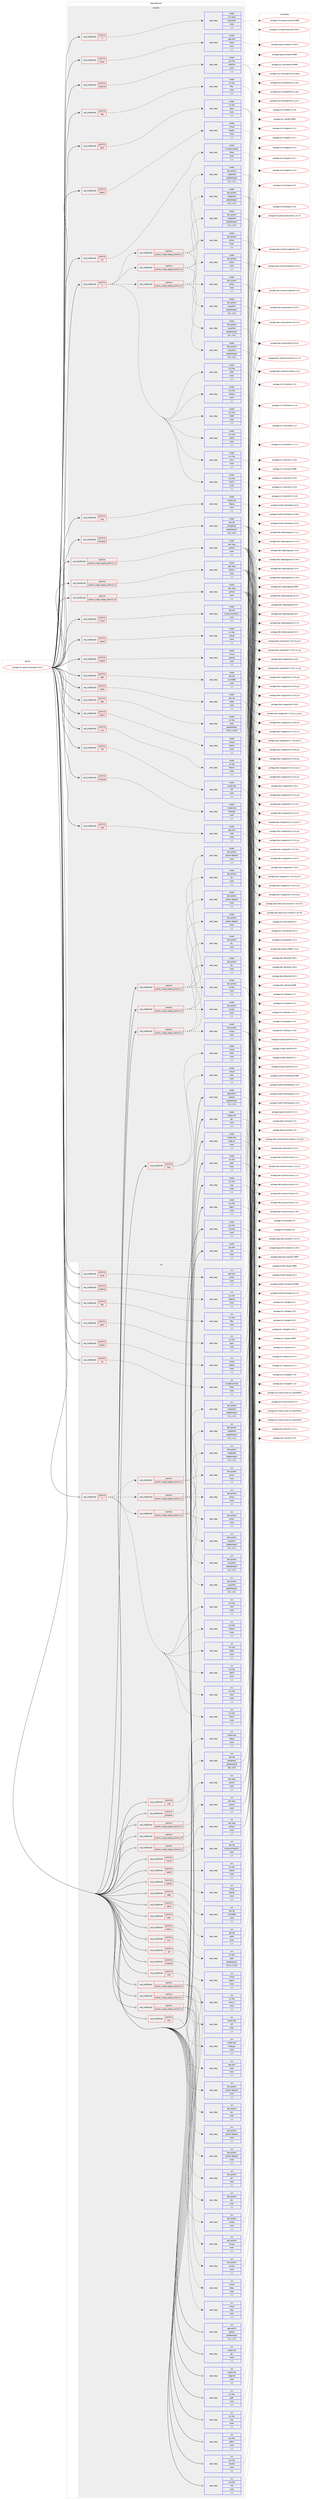 digraph prolog {

# *************
# Graph options
# *************

newrank=true;
concentrate=true;
compound=true;
graph [rankdir=LR,fontname=Helvetica,fontsize=10,ranksep=1.5];#, ranksep=2.5, nodesep=0.2];
edge  [arrowhead=vee];
node  [fontname=Helvetica,fontsize=10];

# **********
# The ebuild
# **********

subgraph cluster_leftcol {
color=gray;
label=<<i>ebuild</i>>;
id [label="portage://sci-geosciences/grass-8.4.0", color=red, width=4, href="../sci-geosciences/grass-8.4.0.svg"];
}

# ****************
# The dependencies
# ****************

subgraph cluster_midcol {
color=gray;
label=<<i>dependencies</i>>;
subgraph cluster_compile {
fillcolor="#eeeeee";
style=filled;
label=<<i>compile</i>>;
subgraph cond238344 {
dependency906100 [label=<<TABLE BORDER="0" CELLBORDER="1" CELLSPACING="0" CELLPADDING="4"><TR><TD ROWSPAN="3" CELLPADDING="10">use_conditional</TD></TR><TR><TD>positive</TD></TR><TR><TD>X</TD></TR></TABLE>>, shape=none, color=red];
subgraph cond238345 {
dependency906101 [label=<<TABLE BORDER="0" CELLBORDER="1" CELLSPACING="0" CELLPADDING="4"><TR><TD ROWSPAN="3" CELLPADDING="10">use_conditional</TD></TR><TR><TD>positive</TD></TR><TR><TD>python_single_target_python3_10</TD></TR></TABLE>>, shape=none, color=red];
subgraph pack661163 {
dependency906102 [label=<<TABLE BORDER="0" CELLBORDER="1" CELLSPACING="0" CELLPADDING="4" WIDTH="220"><TR><TD ROWSPAN="6" CELLPADDING="30">pack_dep</TD></TR><TR><TD WIDTH="110">install</TD></TR><TR><TD>dev-python</TD></TR><TR><TD>matplotlib</TD></TR><TR><TD>greaterequal</TD></TR><TR><TD>[1.2,,,1.2]</TD></TR></TABLE>>, shape=none, color=blue];
}
dependency906101:e -> dependency906102:w [weight=20,style="dashed",arrowhead="vee"];
subgraph pack661164 {
dependency906103 [label=<<TABLE BORDER="0" CELLBORDER="1" CELLSPACING="0" CELLPADDING="4" WIDTH="220"><TR><TD ROWSPAN="6" CELLPADDING="30">pack_dep</TD></TR><TR><TD WIDTH="110">install</TD></TR><TR><TD>dev-python</TD></TR><TR><TD>pillow</TD></TR><TR><TD>none</TD></TR><TR><TD>[,,]</TD></TR></TABLE>>, shape=none, color=blue];
}
dependency906101:e -> dependency906103:w [weight=20,style="dashed",arrowhead="vee"];
subgraph pack661165 {
dependency906104 [label=<<TABLE BORDER="0" CELLBORDER="1" CELLSPACING="0" CELLPADDING="4" WIDTH="220"><TR><TD ROWSPAN="6" CELLPADDING="30">pack_dep</TD></TR><TR><TD WIDTH="110">install</TD></TR><TR><TD>dev-python</TD></TR><TR><TD>wxpython</TD></TR><TR><TD>greaterequal</TD></TR><TR><TD>[4.1,,,4.1]</TD></TR></TABLE>>, shape=none, color=blue];
}
dependency906101:e -> dependency906104:w [weight=20,style="dashed",arrowhead="vee"];
}
dependency906100:e -> dependency906101:w [weight=20,style="dashed",arrowhead="vee"];
subgraph cond238346 {
dependency906105 [label=<<TABLE BORDER="0" CELLBORDER="1" CELLSPACING="0" CELLPADDING="4"><TR><TD ROWSPAN="3" CELLPADDING="10">use_conditional</TD></TR><TR><TD>positive</TD></TR><TR><TD>python_single_target_python3_11</TD></TR></TABLE>>, shape=none, color=red];
subgraph pack661166 {
dependency906106 [label=<<TABLE BORDER="0" CELLBORDER="1" CELLSPACING="0" CELLPADDING="4" WIDTH="220"><TR><TD ROWSPAN="6" CELLPADDING="30">pack_dep</TD></TR><TR><TD WIDTH="110">install</TD></TR><TR><TD>dev-python</TD></TR><TR><TD>matplotlib</TD></TR><TR><TD>greaterequal</TD></TR><TR><TD>[1.2,,,1.2]</TD></TR></TABLE>>, shape=none, color=blue];
}
dependency906105:e -> dependency906106:w [weight=20,style="dashed",arrowhead="vee"];
subgraph pack661167 {
dependency906107 [label=<<TABLE BORDER="0" CELLBORDER="1" CELLSPACING="0" CELLPADDING="4" WIDTH="220"><TR><TD ROWSPAN="6" CELLPADDING="30">pack_dep</TD></TR><TR><TD WIDTH="110">install</TD></TR><TR><TD>dev-python</TD></TR><TR><TD>pillow</TD></TR><TR><TD>none</TD></TR><TR><TD>[,,]</TD></TR></TABLE>>, shape=none, color=blue];
}
dependency906105:e -> dependency906107:w [weight=20,style="dashed",arrowhead="vee"];
subgraph pack661168 {
dependency906108 [label=<<TABLE BORDER="0" CELLBORDER="1" CELLSPACING="0" CELLPADDING="4" WIDTH="220"><TR><TD ROWSPAN="6" CELLPADDING="30">pack_dep</TD></TR><TR><TD WIDTH="110">install</TD></TR><TR><TD>dev-python</TD></TR><TR><TD>wxpython</TD></TR><TR><TD>greaterequal</TD></TR><TR><TD>[4.1,,,4.1]</TD></TR></TABLE>>, shape=none, color=blue];
}
dependency906105:e -> dependency906108:w [weight=20,style="dashed",arrowhead="vee"];
}
dependency906100:e -> dependency906105:w [weight=20,style="dashed",arrowhead="vee"];
subgraph cond238347 {
dependency906109 [label=<<TABLE BORDER="0" CELLBORDER="1" CELLSPACING="0" CELLPADDING="4"><TR><TD ROWSPAN="3" CELLPADDING="10">use_conditional</TD></TR><TR><TD>positive</TD></TR><TR><TD>python_single_target_python3_12</TD></TR></TABLE>>, shape=none, color=red];
subgraph pack661169 {
dependency906110 [label=<<TABLE BORDER="0" CELLBORDER="1" CELLSPACING="0" CELLPADDING="4" WIDTH="220"><TR><TD ROWSPAN="6" CELLPADDING="30">pack_dep</TD></TR><TR><TD WIDTH="110">install</TD></TR><TR><TD>dev-python</TD></TR><TR><TD>matplotlib</TD></TR><TR><TD>greaterequal</TD></TR><TR><TD>[1.2,,,1.2]</TD></TR></TABLE>>, shape=none, color=blue];
}
dependency906109:e -> dependency906110:w [weight=20,style="dashed",arrowhead="vee"];
subgraph pack661170 {
dependency906111 [label=<<TABLE BORDER="0" CELLBORDER="1" CELLSPACING="0" CELLPADDING="4" WIDTH="220"><TR><TD ROWSPAN="6" CELLPADDING="30">pack_dep</TD></TR><TR><TD WIDTH="110">install</TD></TR><TR><TD>dev-python</TD></TR><TR><TD>pillow</TD></TR><TR><TD>none</TD></TR><TR><TD>[,,]</TD></TR></TABLE>>, shape=none, color=blue];
}
dependency906109:e -> dependency906111:w [weight=20,style="dashed",arrowhead="vee"];
subgraph pack661171 {
dependency906112 [label=<<TABLE BORDER="0" CELLBORDER="1" CELLSPACING="0" CELLPADDING="4" WIDTH="220"><TR><TD ROWSPAN="6" CELLPADDING="30">pack_dep</TD></TR><TR><TD WIDTH="110">install</TD></TR><TR><TD>dev-python</TD></TR><TR><TD>wxpython</TD></TR><TR><TD>greaterequal</TD></TR><TR><TD>[4.1,,,4.1]</TD></TR></TABLE>>, shape=none, color=blue];
}
dependency906109:e -> dependency906112:w [weight=20,style="dashed",arrowhead="vee"];
}
dependency906100:e -> dependency906109:w [weight=20,style="dashed",arrowhead="vee"];
subgraph pack661172 {
dependency906113 [label=<<TABLE BORDER="0" CELLBORDER="1" CELLSPACING="0" CELLPADDING="4" WIDTH="220"><TR><TD ROWSPAN="6" CELLPADDING="30">pack_dep</TD></TR><TR><TD WIDTH="110">install</TD></TR><TR><TD>x11-libs</TD></TR><TR><TD>cairo</TD></TR><TR><TD>none</TD></TR><TR><TD>[,,]</TD></TR></TABLE>>, shape=none, color=blue];
}
dependency906100:e -> dependency906113:w [weight=20,style="dashed",arrowhead="vee"];
subgraph pack661173 {
dependency906114 [label=<<TABLE BORDER="0" CELLBORDER="1" CELLSPACING="0" CELLPADDING="4" WIDTH="220"><TR><TD ROWSPAN="6" CELLPADDING="30">pack_dep</TD></TR><TR><TD WIDTH="110">install</TD></TR><TR><TD>x11-libs</TD></TR><TR><TD>libICE</TD></TR><TR><TD>none</TD></TR><TR><TD>[,,]</TD></TR></TABLE>>, shape=none, color=blue];
}
dependency906100:e -> dependency906114:w [weight=20,style="dashed",arrowhead="vee"];
subgraph pack661174 {
dependency906115 [label=<<TABLE BORDER="0" CELLBORDER="1" CELLSPACING="0" CELLPADDING="4" WIDTH="220"><TR><TD ROWSPAN="6" CELLPADDING="30">pack_dep</TD></TR><TR><TD WIDTH="110">install</TD></TR><TR><TD>x11-libs</TD></TR><TR><TD>libSM</TD></TR><TR><TD>none</TD></TR><TR><TD>[,,]</TD></TR></TABLE>>, shape=none, color=blue];
}
dependency906100:e -> dependency906115:w [weight=20,style="dashed",arrowhead="vee"];
subgraph pack661175 {
dependency906116 [label=<<TABLE BORDER="0" CELLBORDER="1" CELLSPACING="0" CELLPADDING="4" WIDTH="220"><TR><TD ROWSPAN="6" CELLPADDING="30">pack_dep</TD></TR><TR><TD WIDTH="110">install</TD></TR><TR><TD>x11-libs</TD></TR><TR><TD>libX11</TD></TR><TR><TD>none</TD></TR><TR><TD>[,,]</TD></TR></TABLE>>, shape=none, color=blue];
}
dependency906100:e -> dependency906116:w [weight=20,style="dashed",arrowhead="vee"];
subgraph pack661176 {
dependency906117 [label=<<TABLE BORDER="0" CELLBORDER="1" CELLSPACING="0" CELLPADDING="4" WIDTH="220"><TR><TD ROWSPAN="6" CELLPADDING="30">pack_dep</TD></TR><TR><TD WIDTH="110">install</TD></TR><TR><TD>x11-libs</TD></TR><TR><TD>libXext</TD></TR><TR><TD>none</TD></TR><TR><TD>[,,]</TD></TR></TABLE>>, shape=none, color=blue];
}
dependency906100:e -> dependency906117:w [weight=20,style="dashed",arrowhead="vee"];
subgraph pack661177 {
dependency906118 [label=<<TABLE BORDER="0" CELLBORDER="1" CELLSPACING="0" CELLPADDING="4" WIDTH="220"><TR><TD ROWSPAN="6" CELLPADDING="30">pack_dep</TD></TR><TR><TD WIDTH="110">install</TD></TR><TR><TD>x11-libs</TD></TR><TR><TD>libXt</TD></TR><TR><TD>none</TD></TR><TR><TD>[,,]</TD></TR></TABLE>>, shape=none, color=blue];
}
dependency906100:e -> dependency906118:w [weight=20,style="dashed",arrowhead="vee"];
}
id:e -> dependency906100:w [weight=20,style="solid",arrowhead="vee"];
subgraph cond238348 {
dependency906119 [label=<<TABLE BORDER="0" CELLBORDER="1" CELLSPACING="0" CELLPADDING="4"><TR><TD ROWSPAN="3" CELLPADDING="10">use_conditional</TD></TR><TR><TD>positive</TD></TR><TR><TD>X</TD></TR></TABLE>>, shape=none, color=red];
subgraph pack661178 {
dependency906120 [label=<<TABLE BORDER="0" CELLBORDER="1" CELLSPACING="0" CELLPADDING="4" WIDTH="220"><TR><TD ROWSPAN="6" CELLPADDING="30">pack_dep</TD></TR><TR><TD WIDTH="110">install</TD></TR><TR><TD>x11-base</TD></TR><TR><TD>xorg-proto</TD></TR><TR><TD>none</TD></TR><TR><TD>[,,]</TD></TR></TABLE>>, shape=none, color=blue];
}
dependency906119:e -> dependency906120:w [weight=20,style="dashed",arrowhead="vee"];
}
id:e -> dependency906119:w [weight=20,style="solid",arrowhead="vee"];
subgraph cond238349 {
dependency906121 [label=<<TABLE BORDER="0" CELLBORDER="1" CELLSPACING="0" CELLPADDING="4"><TR><TD ROWSPAN="3" CELLPADDING="10">use_conditional</TD></TR><TR><TD>positive</TD></TR><TR><TD>blas</TD></TR></TABLE>>, shape=none, color=red];
subgraph pack661179 {
dependency906122 [label=<<TABLE BORDER="0" CELLBORDER="1" CELLSPACING="0" CELLPADDING="4" WIDTH="220"><TR><TD ROWSPAN="6" CELLPADDING="30">pack_dep</TD></TR><TR><TD WIDTH="110">install</TD></TR><TR><TD>virtual</TD></TR><TR><TD>cblas</TD></TR><TR><TD>none</TD></TR><TR><TD>[,,]</TD></TR></TABLE>>, shape=none, color=blue];
}
dependency906121:e -> dependency906122:w [weight=20,style="dashed",arrowhead="vee"];
subgraph pack661180 {
dependency906123 [label=<<TABLE BORDER="0" CELLBORDER="1" CELLSPACING="0" CELLPADDING="4" WIDTH="220"><TR><TD ROWSPAN="6" CELLPADDING="30">pack_dep</TD></TR><TR><TD WIDTH="110">install</TD></TR><TR><TD>virtual</TD></TR><TR><TD>blas</TD></TR><TR><TD>none</TD></TR><TR><TD>[,,]</TD></TR></TABLE>>, shape=none, color=blue];
}
dependency906121:e -> dependency906123:w [weight=20,style="dashed",arrowhead="vee"];
}
id:e -> dependency906121:w [weight=20,style="solid",arrowhead="vee"];
subgraph cond238350 {
dependency906124 [label=<<TABLE BORDER="0" CELLBORDER="1" CELLSPACING="0" CELLPADDING="4"><TR><TD ROWSPAN="3" CELLPADDING="10">use_conditional</TD></TR><TR><TD>positive</TD></TR><TR><TD>bzip2</TD></TR></TABLE>>, shape=none, color=red];
subgraph pack661181 {
dependency906125 [label=<<TABLE BORDER="0" CELLBORDER="1" CELLSPACING="0" CELLPADDING="4" WIDTH="220"><TR><TD ROWSPAN="6" CELLPADDING="30">pack_dep</TD></TR><TR><TD WIDTH="110">install</TD></TR><TR><TD>app-arch</TD></TR><TR><TD>bzip2</TD></TR><TR><TD>none</TD></TR><TR><TD>[,,]</TD></TR></TABLE>>, shape=none, color=blue];
}
dependency906124:e -> dependency906125:w [weight=20,style="dashed",arrowhead="vee"];
}
id:e -> dependency906124:w [weight=20,style="solid",arrowhead="vee"];
subgraph cond238351 {
dependency906126 [label=<<TABLE BORDER="0" CELLBORDER="1" CELLSPACING="0" CELLPADDING="4"><TR><TD ROWSPAN="3" CELLPADDING="10">use_conditional</TD></TR><TR><TD>positive</TD></TR><TR><TD>fftw</TD></TR></TABLE>>, shape=none, color=red];
subgraph pack661182 {
dependency906127 [label=<<TABLE BORDER="0" CELLBORDER="1" CELLSPACING="0" CELLPADDING="4" WIDTH="220"><TR><TD ROWSPAN="6" CELLPADDING="30">pack_dep</TD></TR><TR><TD WIDTH="110">install</TD></TR><TR><TD>sci-libs</TD></TR><TR><TD>fftw</TD></TR><TR><TD>none</TD></TR><TR><TD>[,,]</TD></TR></TABLE>>, shape=none, color=blue];
}
dependency906126:e -> dependency906127:w [weight=20,style="dashed",arrowhead="vee"];
}
id:e -> dependency906126:w [weight=20,style="solid",arrowhead="vee"];
subgraph cond238352 {
dependency906128 [label=<<TABLE BORDER="0" CELLBORDER="1" CELLSPACING="0" CELLPADDING="4"><TR><TD ROWSPAN="3" CELLPADDING="10">use_conditional</TD></TR><TR><TD>positive</TD></TR><TR><TD>geos</TD></TR></TABLE>>, shape=none, color=red];
subgraph pack661183 {
dependency906129 [label=<<TABLE BORDER="0" CELLBORDER="1" CELLSPACING="0" CELLPADDING="4" WIDTH="220"><TR><TD ROWSPAN="6" CELLPADDING="30">pack_dep</TD></TR><TR><TD WIDTH="110">install</TD></TR><TR><TD>sci-libs</TD></TR><TR><TD>geos</TD></TR><TR><TD>none</TD></TR><TR><TD>[,,]</TD></TR></TABLE>>, shape=none, color=blue];
}
dependency906128:e -> dependency906129:w [weight=20,style="dashed",arrowhead="vee"];
}
id:e -> dependency906128:w [weight=20,style="solid",arrowhead="vee"];
subgraph cond238353 {
dependency906130 [label=<<TABLE BORDER="0" CELLBORDER="1" CELLSPACING="0" CELLPADDING="4"><TR><TD ROWSPAN="3" CELLPADDING="10">use_conditional</TD></TR><TR><TD>positive</TD></TR><TR><TD>lapack</TD></TR></TABLE>>, shape=none, color=red];
subgraph pack661184 {
dependency906131 [label=<<TABLE BORDER="0" CELLBORDER="1" CELLSPACING="0" CELLPADDING="4" WIDTH="220"><TR><TD ROWSPAN="6" CELLPADDING="30">pack_dep</TD></TR><TR><TD WIDTH="110">install</TD></TR><TR><TD>virtual</TD></TR><TR><TD>lapack</TD></TR><TR><TD>none</TD></TR><TR><TD>[,,]</TD></TR></TABLE>>, shape=none, color=blue];
}
dependency906130:e -> dependency906131:w [weight=20,style="dashed",arrowhead="vee"];
}
id:e -> dependency906130:w [weight=20,style="solid",arrowhead="vee"];
subgraph cond238354 {
dependency906132 [label=<<TABLE BORDER="0" CELLBORDER="1" CELLSPACING="0" CELLPADDING="4"><TR><TD ROWSPAN="3" CELLPADDING="10">use_conditional</TD></TR><TR><TD>positive</TD></TR><TR><TD>las</TD></TR></TABLE>>, shape=none, color=red];
subgraph pack661185 {
dependency906133 [label=<<TABLE BORDER="0" CELLBORDER="1" CELLSPACING="0" CELLPADDING="4" WIDTH="220"><TR><TD ROWSPAN="6" CELLPADDING="30">pack_dep</TD></TR><TR><TD WIDTH="110">install</TD></TR><TR><TD>sci-geosciences</TD></TR><TR><TD>liblas</TD></TR><TR><TD>none</TD></TR><TR><TD>[,,]</TD></TR></TABLE>>, shape=none, color=blue];
}
dependency906132:e -> dependency906133:w [weight=20,style="dashed",arrowhead="vee"];
}
id:e -> dependency906132:w [weight=20,style="solid",arrowhead="vee"];
subgraph cond238355 {
dependency906134 [label=<<TABLE BORDER="0" CELLBORDER="1" CELLSPACING="0" CELLPADDING="4"><TR><TD ROWSPAN="3" CELLPADDING="10">use_conditional</TD></TR><TR><TD>positive</TD></TR><TR><TD>mysql</TD></TR></TABLE>>, shape=none, color=red];
subgraph pack661186 {
dependency906135 [label=<<TABLE BORDER="0" CELLBORDER="1" CELLSPACING="0" CELLPADDING="4" WIDTH="220"><TR><TD ROWSPAN="6" CELLPADDING="30">pack_dep</TD></TR><TR><TD WIDTH="110">install</TD></TR><TR><TD>dev-db</TD></TR><TR><TD>mysql-connector-c</TD></TR><TR><TD>none</TD></TR><TR><TD>[,,]</TD></TR></TABLE>>, shape=none, color=blue];
}
dependency906134:e -> dependency906135:w [weight=20,style="dashed",arrowhead="vee"];
}
id:e -> dependency906134:w [weight=20,style="solid",arrowhead="vee"];
subgraph cond238356 {
dependency906136 [label=<<TABLE BORDER="0" CELLBORDER="1" CELLSPACING="0" CELLPADDING="4"><TR><TD ROWSPAN="3" CELLPADDING="10">use_conditional</TD></TR><TR><TD>positive</TD></TR><TR><TD>netcdf</TD></TR></TABLE>>, shape=none, color=red];
subgraph pack661187 {
dependency906137 [label=<<TABLE BORDER="0" CELLBORDER="1" CELLSPACING="0" CELLPADDING="4" WIDTH="220"><TR><TD ROWSPAN="6" CELLPADDING="30">pack_dep</TD></TR><TR><TD WIDTH="110">install</TD></TR><TR><TD>sci-libs</TD></TR><TR><TD>netcdf</TD></TR><TR><TD>none</TD></TR><TR><TD>[,,]</TD></TR></TABLE>>, shape=none, color=blue];
}
dependency906136:e -> dependency906137:w [weight=20,style="dashed",arrowhead="vee"];
}
id:e -> dependency906136:w [weight=20,style="solid",arrowhead="vee"];
subgraph cond238357 {
dependency906138 [label=<<TABLE BORDER="0" CELLBORDER="1" CELLSPACING="0" CELLPADDING="4"><TR><TD ROWSPAN="3" CELLPADDING="10">use_conditional</TD></TR><TR><TD>positive</TD></TR><TR><TD>odbc</TD></TR></TABLE>>, shape=none, color=red];
subgraph pack661188 {
dependency906139 [label=<<TABLE BORDER="0" CELLBORDER="1" CELLSPACING="0" CELLPADDING="4" WIDTH="220"><TR><TD ROWSPAN="6" CELLPADDING="30">pack_dep</TD></TR><TR><TD WIDTH="110">install</TD></TR><TR><TD>dev-db</TD></TR><TR><TD>unixODBC</TD></TR><TR><TD>none</TD></TR><TR><TD>[,,]</TD></TR></TABLE>>, shape=none, color=blue];
}
dependency906138:e -> dependency906139:w [weight=20,style="dashed",arrowhead="vee"];
}
id:e -> dependency906138:w [weight=20,style="solid",arrowhead="vee"];
subgraph cond238358 {
dependency906140 [label=<<TABLE BORDER="0" CELLBORDER="1" CELLSPACING="0" CELLPADDING="4"><TR><TD ROWSPAN="3" CELLPADDING="10">use_conditional</TD></TR><TR><TD>positive</TD></TR><TR><TD>opencl</TD></TR></TABLE>>, shape=none, color=red];
subgraph pack661189 {
dependency906141 [label=<<TABLE BORDER="0" CELLBORDER="1" CELLSPACING="0" CELLPADDING="4" WIDTH="220"><TR><TD ROWSPAN="6" CELLPADDING="30">pack_dep</TD></TR><TR><TD WIDTH="110">install</TD></TR><TR><TD>virtual</TD></TR><TR><TD>opencl</TD></TR><TR><TD>none</TD></TR><TR><TD>[,,]</TD></TR></TABLE>>, shape=none, color=blue];
}
dependency906140:e -> dependency906141:w [weight=20,style="dashed",arrowhead="vee"];
}
id:e -> dependency906140:w [weight=20,style="solid",arrowhead="vee"];
subgraph cond238359 {
dependency906142 [label=<<TABLE BORDER="0" CELLBORDER="1" CELLSPACING="0" CELLPADDING="4"><TR><TD ROWSPAN="3" CELLPADDING="10">use_conditional</TD></TR><TR><TD>positive</TD></TR><TR><TD>opengl</TD></TR></TABLE>>, shape=none, color=red];
subgraph pack661190 {
dependency906143 [label=<<TABLE BORDER="0" CELLBORDER="1" CELLSPACING="0" CELLPADDING="4" WIDTH="220"><TR><TD ROWSPAN="6" CELLPADDING="30">pack_dep</TD></TR><TR><TD WIDTH="110">install</TD></TR><TR><TD>virtual</TD></TR><TR><TD>opengl</TD></TR><TR><TD>none</TD></TR><TR><TD>[,,]</TD></TR></TABLE>>, shape=none, color=blue];
}
dependency906142:e -> dependency906143:w [weight=20,style="dashed",arrowhead="vee"];
}
id:e -> dependency906142:w [weight=20,style="solid",arrowhead="vee"];
subgraph cond238360 {
dependency906144 [label=<<TABLE BORDER="0" CELLBORDER="1" CELLSPACING="0" CELLPADDING="4"><TR><TD ROWSPAN="3" CELLPADDING="10">use_conditional</TD></TR><TR><TD>positive</TD></TR><TR><TD>pdal</TD></TR></TABLE>>, shape=none, color=red];
subgraph pack661191 {
dependency906145 [label=<<TABLE BORDER="0" CELLBORDER="1" CELLSPACING="0" CELLPADDING="4" WIDTH="220"><TR><TD ROWSPAN="6" CELLPADDING="30">pack_dep</TD></TR><TR><TD WIDTH="110">install</TD></TR><TR><TD>sci-libs</TD></TR><TR><TD>pdal</TD></TR><TR><TD>greaterequal</TD></TR><TR><TD>[2.0.0,,,2.0.0]</TD></TR></TABLE>>, shape=none, color=blue];
}
dependency906144:e -> dependency906145:w [weight=20,style="dashed",arrowhead="vee"];
}
id:e -> dependency906144:w [weight=20,style="solid",arrowhead="vee"];
subgraph cond238361 {
dependency906146 [label=<<TABLE BORDER="0" CELLBORDER="1" CELLSPACING="0" CELLPADDING="4"><TR><TD ROWSPAN="3" CELLPADDING="10">use_conditional</TD></TR><TR><TD>positive</TD></TR><TR><TD>png</TD></TR></TABLE>>, shape=none, color=red];
subgraph pack661192 {
dependency906147 [label=<<TABLE BORDER="0" CELLBORDER="1" CELLSPACING="0" CELLPADDING="4" WIDTH="220"><TR><TD ROWSPAN="6" CELLPADDING="30">pack_dep</TD></TR><TR><TD WIDTH="110">install</TD></TR><TR><TD>media-libs</TD></TR><TR><TD>libpng</TD></TR><TR><TD>none</TD></TR><TR><TD>[,,]</TD></TR></TABLE>>, shape=none, color=blue];
}
dependency906146:e -> dependency906147:w [weight=20,style="dashed",arrowhead="vee"];
}
id:e -> dependency906146:w [weight=20,style="solid",arrowhead="vee"];
subgraph cond238362 {
dependency906148 [label=<<TABLE BORDER="0" CELLBORDER="1" CELLSPACING="0" CELLPADDING="4"><TR><TD ROWSPAN="3" CELLPADDING="10">use_conditional</TD></TR><TR><TD>positive</TD></TR><TR><TD>postgres</TD></TR></TABLE>>, shape=none, color=red];
subgraph pack661193 {
dependency906149 [label=<<TABLE BORDER="0" CELLBORDER="1" CELLSPACING="0" CELLPADDING="4" WIDTH="220"><TR><TD ROWSPAN="6" CELLPADDING="30">pack_dep</TD></TR><TR><TD WIDTH="110">install</TD></TR><TR><TD>dev-db</TD></TR><TR><TD>postgresql</TD></TR><TR><TD>greaterequal</TD></TR><TR><TD>[8.4,,,8.4]</TD></TR></TABLE>>, shape=none, color=blue];
}
dependency906148:e -> dependency906149:w [weight=20,style="dashed",arrowhead="vee"];
}
id:e -> dependency906148:w [weight=20,style="solid",arrowhead="vee"];
subgraph cond238363 {
dependency906150 [label=<<TABLE BORDER="0" CELLBORDER="1" CELLSPACING="0" CELLPADDING="4"><TR><TD ROWSPAN="3" CELLPADDING="10">use_conditional</TD></TR><TR><TD>positive</TD></TR><TR><TD>python_single_target_python3_10</TD></TR></TABLE>>, shape=none, color=red];
subgraph pack661194 {
dependency906151 [label=<<TABLE BORDER="0" CELLBORDER="1" CELLSPACING="0" CELLPADDING="4" WIDTH="220"><TR><TD ROWSPAN="6" CELLPADDING="30">pack_dep</TD></TR><TR><TD WIDTH="110">install</TD></TR><TR><TD>dev-lang</TD></TR><TR><TD>python</TD></TR><TR><TD>none</TD></TR><TR><TD>[,,]</TD></TR></TABLE>>, shape=none, color=blue];
}
dependency906150:e -> dependency906151:w [weight=20,style="dashed",arrowhead="vee"];
}
id:e -> dependency906150:w [weight=20,style="solid",arrowhead="vee"];
subgraph cond238364 {
dependency906152 [label=<<TABLE BORDER="0" CELLBORDER="1" CELLSPACING="0" CELLPADDING="4"><TR><TD ROWSPAN="3" CELLPADDING="10">use_conditional</TD></TR><TR><TD>positive</TD></TR><TR><TD>python_single_target_python3_10</TD></TR></TABLE>>, shape=none, color=red];
subgraph pack661195 {
dependency906153 [label=<<TABLE BORDER="0" CELLBORDER="1" CELLSPACING="0" CELLPADDING="4" WIDTH="220"><TR><TD ROWSPAN="6" CELLPADDING="30">pack_dep</TD></TR><TR><TD WIDTH="110">install</TD></TR><TR><TD>dev-python</TD></TR><TR><TD>numpy</TD></TR><TR><TD>none</TD></TR><TR><TD>[,,]</TD></TR></TABLE>>, shape=none, color=blue];
}
dependency906152:e -> dependency906153:w [weight=20,style="dashed",arrowhead="vee"];
subgraph pack661196 {
dependency906154 [label=<<TABLE BORDER="0" CELLBORDER="1" CELLSPACING="0" CELLPADDING="4" WIDTH="220"><TR><TD ROWSPAN="6" CELLPADDING="30">pack_dep</TD></TR><TR><TD WIDTH="110">install</TD></TR><TR><TD>dev-python</TD></TR><TR><TD>ply</TD></TR><TR><TD>none</TD></TR><TR><TD>[,,]</TD></TR></TABLE>>, shape=none, color=blue];
}
dependency906152:e -> dependency906154:w [weight=20,style="dashed",arrowhead="vee"];
subgraph pack661197 {
dependency906155 [label=<<TABLE BORDER="0" CELLBORDER="1" CELLSPACING="0" CELLPADDING="4" WIDTH="220"><TR><TD ROWSPAN="6" CELLPADDING="30">pack_dep</TD></TR><TR><TD WIDTH="110">install</TD></TR><TR><TD>dev-python</TD></TR><TR><TD>python-dateutil</TD></TR><TR><TD>none</TD></TR><TR><TD>[,,]</TD></TR></TABLE>>, shape=none, color=blue];
}
dependency906152:e -> dependency906155:w [weight=20,style="dashed",arrowhead="vee"];
}
id:e -> dependency906152:w [weight=20,style="solid",arrowhead="vee"];
subgraph cond238365 {
dependency906156 [label=<<TABLE BORDER="0" CELLBORDER="1" CELLSPACING="0" CELLPADDING="4"><TR><TD ROWSPAN="3" CELLPADDING="10">use_conditional</TD></TR><TR><TD>positive</TD></TR><TR><TD>python_single_target_python3_11</TD></TR></TABLE>>, shape=none, color=red];
subgraph pack661198 {
dependency906157 [label=<<TABLE BORDER="0" CELLBORDER="1" CELLSPACING="0" CELLPADDING="4" WIDTH="220"><TR><TD ROWSPAN="6" CELLPADDING="30">pack_dep</TD></TR><TR><TD WIDTH="110">install</TD></TR><TR><TD>dev-lang</TD></TR><TR><TD>python</TD></TR><TR><TD>none</TD></TR><TR><TD>[,,]</TD></TR></TABLE>>, shape=none, color=blue];
}
dependency906156:e -> dependency906157:w [weight=20,style="dashed",arrowhead="vee"];
}
id:e -> dependency906156:w [weight=20,style="solid",arrowhead="vee"];
subgraph cond238366 {
dependency906158 [label=<<TABLE BORDER="0" CELLBORDER="1" CELLSPACING="0" CELLPADDING="4"><TR><TD ROWSPAN="3" CELLPADDING="10">use_conditional</TD></TR><TR><TD>positive</TD></TR><TR><TD>python_single_target_python3_11</TD></TR></TABLE>>, shape=none, color=red];
subgraph pack661199 {
dependency906159 [label=<<TABLE BORDER="0" CELLBORDER="1" CELLSPACING="0" CELLPADDING="4" WIDTH="220"><TR><TD ROWSPAN="6" CELLPADDING="30">pack_dep</TD></TR><TR><TD WIDTH="110">install</TD></TR><TR><TD>dev-python</TD></TR><TR><TD>numpy</TD></TR><TR><TD>none</TD></TR><TR><TD>[,,]</TD></TR></TABLE>>, shape=none, color=blue];
}
dependency906158:e -> dependency906159:w [weight=20,style="dashed",arrowhead="vee"];
subgraph pack661200 {
dependency906160 [label=<<TABLE BORDER="0" CELLBORDER="1" CELLSPACING="0" CELLPADDING="4" WIDTH="220"><TR><TD ROWSPAN="6" CELLPADDING="30">pack_dep</TD></TR><TR><TD WIDTH="110">install</TD></TR><TR><TD>dev-python</TD></TR><TR><TD>ply</TD></TR><TR><TD>none</TD></TR><TR><TD>[,,]</TD></TR></TABLE>>, shape=none, color=blue];
}
dependency906158:e -> dependency906160:w [weight=20,style="dashed",arrowhead="vee"];
subgraph pack661201 {
dependency906161 [label=<<TABLE BORDER="0" CELLBORDER="1" CELLSPACING="0" CELLPADDING="4" WIDTH="220"><TR><TD ROWSPAN="6" CELLPADDING="30">pack_dep</TD></TR><TR><TD WIDTH="110">install</TD></TR><TR><TD>dev-python</TD></TR><TR><TD>python-dateutil</TD></TR><TR><TD>none</TD></TR><TR><TD>[,,]</TD></TR></TABLE>>, shape=none, color=blue];
}
dependency906158:e -> dependency906161:w [weight=20,style="dashed",arrowhead="vee"];
}
id:e -> dependency906158:w [weight=20,style="solid",arrowhead="vee"];
subgraph cond238367 {
dependency906162 [label=<<TABLE BORDER="0" CELLBORDER="1" CELLSPACING="0" CELLPADDING="4"><TR><TD ROWSPAN="3" CELLPADDING="10">use_conditional</TD></TR><TR><TD>positive</TD></TR><TR><TD>python_single_target_python3_12</TD></TR></TABLE>>, shape=none, color=red];
subgraph pack661202 {
dependency906163 [label=<<TABLE BORDER="0" CELLBORDER="1" CELLSPACING="0" CELLPADDING="4" WIDTH="220"><TR><TD ROWSPAN="6" CELLPADDING="30">pack_dep</TD></TR><TR><TD WIDTH="110">install</TD></TR><TR><TD>dev-lang</TD></TR><TR><TD>python</TD></TR><TR><TD>none</TD></TR><TR><TD>[,,]</TD></TR></TABLE>>, shape=none, color=blue];
}
dependency906162:e -> dependency906163:w [weight=20,style="dashed",arrowhead="vee"];
}
id:e -> dependency906162:w [weight=20,style="solid",arrowhead="vee"];
subgraph cond238368 {
dependency906164 [label=<<TABLE BORDER="0" CELLBORDER="1" CELLSPACING="0" CELLPADDING="4"><TR><TD ROWSPAN="3" CELLPADDING="10">use_conditional</TD></TR><TR><TD>positive</TD></TR><TR><TD>python_single_target_python3_12</TD></TR></TABLE>>, shape=none, color=red];
subgraph pack661203 {
dependency906165 [label=<<TABLE BORDER="0" CELLBORDER="1" CELLSPACING="0" CELLPADDING="4" WIDTH="220"><TR><TD ROWSPAN="6" CELLPADDING="30">pack_dep</TD></TR><TR><TD WIDTH="110">install</TD></TR><TR><TD>dev-python</TD></TR><TR><TD>numpy</TD></TR><TR><TD>none</TD></TR><TR><TD>[,,]</TD></TR></TABLE>>, shape=none, color=blue];
}
dependency906164:e -> dependency906165:w [weight=20,style="dashed",arrowhead="vee"];
subgraph pack661204 {
dependency906166 [label=<<TABLE BORDER="0" CELLBORDER="1" CELLSPACING="0" CELLPADDING="4" WIDTH="220"><TR><TD ROWSPAN="6" CELLPADDING="30">pack_dep</TD></TR><TR><TD WIDTH="110">install</TD></TR><TR><TD>dev-python</TD></TR><TR><TD>ply</TD></TR><TR><TD>none</TD></TR><TR><TD>[,,]</TD></TR></TABLE>>, shape=none, color=blue];
}
dependency906164:e -> dependency906166:w [weight=20,style="dashed",arrowhead="vee"];
subgraph pack661205 {
dependency906167 [label=<<TABLE BORDER="0" CELLBORDER="1" CELLSPACING="0" CELLPADDING="4" WIDTH="220"><TR><TD ROWSPAN="6" CELLPADDING="30">pack_dep</TD></TR><TR><TD WIDTH="110">install</TD></TR><TR><TD>dev-python</TD></TR><TR><TD>python-dateutil</TD></TR><TR><TD>none</TD></TR><TR><TD>[,,]</TD></TR></TABLE>>, shape=none, color=blue];
}
dependency906164:e -> dependency906167:w [weight=20,style="dashed",arrowhead="vee"];
}
id:e -> dependency906164:w [weight=20,style="solid",arrowhead="vee"];
subgraph cond238369 {
dependency906168 [label=<<TABLE BORDER="0" CELLBORDER="1" CELLSPACING="0" CELLPADDING="4"><TR><TD ROWSPAN="3" CELLPADDING="10">use_conditional</TD></TR><TR><TD>positive</TD></TR><TR><TD>readline</TD></TR></TABLE>>, shape=none, color=red];
subgraph pack661206 {
dependency906169 [label=<<TABLE BORDER="0" CELLBORDER="1" CELLSPACING="0" CELLPADDING="4" WIDTH="220"><TR><TD ROWSPAN="6" CELLPADDING="30">pack_dep</TD></TR><TR><TD WIDTH="110">install</TD></TR><TR><TD>sys-libs</TD></TR><TR><TD>readline</TD></TR><TR><TD>none</TD></TR><TR><TD>[,,]</TD></TR></TABLE>>, shape=none, color=blue];
}
dependency906168:e -> dependency906169:w [weight=20,style="dashed",arrowhead="vee"];
}
id:e -> dependency906168:w [weight=20,style="solid",arrowhead="vee"];
subgraph cond238370 {
dependency906170 [label=<<TABLE BORDER="0" CELLBORDER="1" CELLSPACING="0" CELLPADDING="4"><TR><TD ROWSPAN="3" CELLPADDING="10">use_conditional</TD></TR><TR><TD>positive</TD></TR><TR><TD>sqlite</TD></TR></TABLE>>, shape=none, color=red];
subgraph pack661207 {
dependency906171 [label=<<TABLE BORDER="0" CELLBORDER="1" CELLSPACING="0" CELLPADDING="4" WIDTH="220"><TR><TD ROWSPAN="6" CELLPADDING="30">pack_dep</TD></TR><TR><TD WIDTH="110">install</TD></TR><TR><TD>dev-db</TD></TR><TR><TD>sqlite</TD></TR><TR><TD>none</TD></TR><TR><TD>[,,]</TD></TR></TABLE>>, shape=none, color=blue];
}
dependency906170:e -> dependency906171:w [weight=20,style="dashed",arrowhead="vee"];
}
id:e -> dependency906170:w [weight=20,style="solid",arrowhead="vee"];
subgraph cond238371 {
dependency906172 [label=<<TABLE BORDER="0" CELLBORDER="1" CELLSPACING="0" CELLPADDING="4"><TR><TD ROWSPAN="3" CELLPADDING="10">use_conditional</TD></TR><TR><TD>positive</TD></TR><TR><TD>svm</TD></TR></TABLE>>, shape=none, color=red];
subgraph pack661208 {
dependency906173 [label=<<TABLE BORDER="0" CELLBORDER="1" CELLSPACING="0" CELLPADDING="4" WIDTH="220"><TR><TD ROWSPAN="6" CELLPADDING="30">pack_dep</TD></TR><TR><TD WIDTH="110">install</TD></TR><TR><TD>sci-libs</TD></TR><TR><TD>libsvm</TD></TR><TR><TD>none</TD></TR><TR><TD>[,,]</TD></TR></TABLE>>, shape=none, color=blue];
}
dependency906172:e -> dependency906173:w [weight=20,style="dashed",arrowhead="vee"];
}
id:e -> dependency906172:w [weight=20,style="solid",arrowhead="vee"];
subgraph cond238372 {
dependency906174 [label=<<TABLE BORDER="0" CELLBORDER="1" CELLSPACING="0" CELLPADDING="4"><TR><TD ROWSPAN="3" CELLPADDING="10">use_conditional</TD></TR><TR><TD>positive</TD></TR><TR><TD>tiff</TD></TR></TABLE>>, shape=none, color=red];
subgraph pack661209 {
dependency906175 [label=<<TABLE BORDER="0" CELLBORDER="1" CELLSPACING="0" CELLPADDING="4" WIDTH="220"><TR><TD ROWSPAN="6" CELLPADDING="30">pack_dep</TD></TR><TR><TD WIDTH="110">install</TD></TR><TR><TD>media-libs</TD></TR><TR><TD>tiff</TD></TR><TR><TD>none</TD></TR><TR><TD>[,,]</TD></TR></TABLE>>, shape=none, color=blue];
}
dependency906174:e -> dependency906175:w [weight=20,style="dashed",arrowhead="vee"];
}
id:e -> dependency906174:w [weight=20,style="solid",arrowhead="vee"];
subgraph cond238373 {
dependency906176 [label=<<TABLE BORDER="0" CELLBORDER="1" CELLSPACING="0" CELLPADDING="4"><TR><TD ROWSPAN="3" CELLPADDING="10">use_conditional</TD></TR><TR><TD>positive</TD></TR><TR><TD>truetype</TD></TR></TABLE>>, shape=none, color=red];
subgraph pack661210 {
dependency906177 [label=<<TABLE BORDER="0" CELLBORDER="1" CELLSPACING="0" CELLPADDING="4" WIDTH="220"><TR><TD ROWSPAN="6" CELLPADDING="30">pack_dep</TD></TR><TR><TD WIDTH="110">install</TD></TR><TR><TD>media-libs</TD></TR><TR><TD>freetype</TD></TR><TR><TD>none</TD></TR><TR><TD>[,,]</TD></TR></TABLE>>, shape=none, color=blue];
}
dependency906176:e -> dependency906177:w [weight=20,style="dashed",arrowhead="vee"];
}
id:e -> dependency906176:w [weight=20,style="solid",arrowhead="vee"];
subgraph cond238374 {
dependency906178 [label=<<TABLE BORDER="0" CELLBORDER="1" CELLSPACING="0" CELLPADDING="4"><TR><TD ROWSPAN="3" CELLPADDING="10">use_conditional</TD></TR><TR><TD>positive</TD></TR><TR><TD>zstd</TD></TR></TABLE>>, shape=none, color=red];
subgraph pack661211 {
dependency906179 [label=<<TABLE BORDER="0" CELLBORDER="1" CELLSPACING="0" CELLPADDING="4" WIDTH="220"><TR><TD ROWSPAN="6" CELLPADDING="30">pack_dep</TD></TR><TR><TD WIDTH="110">install</TD></TR><TR><TD>app-arch</TD></TR><TR><TD>zstd</TD></TR><TR><TD>none</TD></TR><TR><TD>[,,]</TD></TR></TABLE>>, shape=none, color=blue];
}
dependency906178:e -> dependency906179:w [weight=20,style="dashed",arrowhead="vee"];
}
id:e -> dependency906178:w [weight=20,style="solid",arrowhead="vee"];
subgraph pack661212 {
dependency906180 [label=<<TABLE BORDER="0" CELLBORDER="1" CELLSPACING="0" CELLPADDING="4" WIDTH="220"><TR><TD ROWSPAN="6" CELLPADDING="30">pack_dep</TD></TR><TR><TD WIDTH="110">install</TD></TR><TR><TD>app-admin</TD></TR><TR><TD>eselect</TD></TR><TR><TD>greaterequal</TD></TR><TR><TD>[1.2,,,1.2]</TD></TR></TABLE>>, shape=none, color=blue];
}
id:e -> dependency906180:w [weight=20,style="solid",arrowhead="vee"];
subgraph pack661213 {
dependency906181 [label=<<TABLE BORDER="0" CELLBORDER="1" CELLSPACING="0" CELLPADDING="4" WIDTH="220"><TR><TD ROWSPAN="6" CELLPADDING="30">pack_dep</TD></TR><TR><TD WIDTH="110">install</TD></TR><TR><TD>media-libs</TD></TR><TR><TD>glu</TD></TR><TR><TD>none</TD></TR><TR><TD>[,,]</TD></TR></TABLE>>, shape=none, color=blue];
}
id:e -> dependency906181:w [weight=20,style="solid",arrowhead="vee"];
subgraph pack661214 {
dependency906182 [label=<<TABLE BORDER="0" CELLBORDER="1" CELLSPACING="0" CELLPADDING="4" WIDTH="220"><TR><TD ROWSPAN="6" CELLPADDING="30">pack_dep</TD></TR><TR><TD WIDTH="110">install</TD></TR><TR><TD>media-libs</TD></TR><TR><TD>libglvnd</TD></TR><TR><TD>none</TD></TR><TR><TD>[,,]</TD></TR></TABLE>>, shape=none, color=blue];
}
id:e -> dependency906182:w [weight=20,style="solid",arrowhead="vee"];
subgraph pack661215 {
dependency906183 [label=<<TABLE BORDER="0" CELLBORDER="1" CELLSPACING="0" CELLPADDING="4" WIDTH="220"><TR><TD ROWSPAN="6" CELLPADDING="30">pack_dep</TD></TR><TR><TD WIDTH="110">install</TD></TR><TR><TD>sci-libs</TD></TR><TR><TD>gdal</TD></TR><TR><TD>none</TD></TR><TR><TD>[,,]</TD></TR></TABLE>>, shape=none, color=blue];
}
id:e -> dependency906183:w [weight=20,style="solid",arrowhead="vee"];
subgraph pack661216 {
dependency906184 [label=<<TABLE BORDER="0" CELLBORDER="1" CELLSPACING="0" CELLPADDING="4" WIDTH="220"><TR><TD ROWSPAN="6" CELLPADDING="30">pack_dep</TD></TR><TR><TD WIDTH="110">install</TD></TR><TR><TD>sci-libs</TD></TR><TR><TD>proj</TD></TR><TR><TD>none</TD></TR><TR><TD>[,,]</TD></TR></TABLE>>, shape=none, color=blue];
}
id:e -> dependency906184:w [weight=20,style="solid",arrowhead="vee"];
subgraph pack661217 {
dependency906185 [label=<<TABLE BORDER="0" CELLBORDER="1" CELLSPACING="0" CELLPADDING="4" WIDTH="220"><TR><TD ROWSPAN="6" CELLPADDING="30">pack_dep</TD></TR><TR><TD WIDTH="110">install</TD></TR><TR><TD>sys-libs</TD></TR><TR><TD>gdbm</TD></TR><TR><TD>none</TD></TR><TR><TD>[,,]</TD></TR></TABLE>>, shape=none, color=blue];
}
id:e -> dependency906185:w [weight=20,style="solid",arrowhead="vee"];
subgraph pack661218 {
dependency906186 [label=<<TABLE BORDER="0" CELLBORDER="1" CELLSPACING="0" CELLPADDING="4" WIDTH="220"><TR><TD ROWSPAN="6" CELLPADDING="30">pack_dep</TD></TR><TR><TD WIDTH="110">install</TD></TR><TR><TD>sys-libs</TD></TR><TR><TD>ncurses</TD></TR><TR><TD>none</TD></TR><TR><TD>[,,]</TD></TR></TABLE>>, shape=none, color=blue];
}
id:e -> dependency906186:w [weight=20,style="solid",arrowhead="vee"];
subgraph pack661219 {
dependency906187 [label=<<TABLE BORDER="0" CELLBORDER="1" CELLSPACING="0" CELLPADDING="4" WIDTH="220"><TR><TD ROWSPAN="6" CELLPADDING="30">pack_dep</TD></TR><TR><TD WIDTH="110">install</TD></TR><TR><TD>sys-libs</TD></TR><TR><TD>zlib</TD></TR><TR><TD>none</TD></TR><TR><TD>[,,]</TD></TR></TABLE>>, shape=none, color=blue];
}
id:e -> dependency906187:w [weight=20,style="solid",arrowhead="vee"];
}
subgraph cluster_compileandrun {
fillcolor="#eeeeee";
style=filled;
label=<<i>compile and run</i>>;
}
subgraph cluster_run {
fillcolor="#eeeeee";
style=filled;
label=<<i>run</i>>;
subgraph cond238375 {
dependency906188 [label=<<TABLE BORDER="0" CELLBORDER="1" CELLSPACING="0" CELLPADDING="4"><TR><TD ROWSPAN="3" CELLPADDING="10">use_conditional</TD></TR><TR><TD>positive</TD></TR><TR><TD>X</TD></TR></TABLE>>, shape=none, color=red];
subgraph cond238376 {
dependency906189 [label=<<TABLE BORDER="0" CELLBORDER="1" CELLSPACING="0" CELLPADDING="4"><TR><TD ROWSPAN="3" CELLPADDING="10">use_conditional</TD></TR><TR><TD>positive</TD></TR><TR><TD>python_single_target_python3_10</TD></TR></TABLE>>, shape=none, color=red];
subgraph pack661220 {
dependency906190 [label=<<TABLE BORDER="0" CELLBORDER="1" CELLSPACING="0" CELLPADDING="4" WIDTH="220"><TR><TD ROWSPAN="6" CELLPADDING="30">pack_dep</TD></TR><TR><TD WIDTH="110">run</TD></TR><TR><TD>dev-python</TD></TR><TR><TD>matplotlib</TD></TR><TR><TD>greaterequal</TD></TR><TR><TD>[1.2,,,1.2]</TD></TR></TABLE>>, shape=none, color=blue];
}
dependency906189:e -> dependency906190:w [weight=20,style="dashed",arrowhead="vee"];
subgraph pack661221 {
dependency906191 [label=<<TABLE BORDER="0" CELLBORDER="1" CELLSPACING="0" CELLPADDING="4" WIDTH="220"><TR><TD ROWSPAN="6" CELLPADDING="30">pack_dep</TD></TR><TR><TD WIDTH="110">run</TD></TR><TR><TD>dev-python</TD></TR><TR><TD>pillow</TD></TR><TR><TD>none</TD></TR><TR><TD>[,,]</TD></TR></TABLE>>, shape=none, color=blue];
}
dependency906189:e -> dependency906191:w [weight=20,style="dashed",arrowhead="vee"];
subgraph pack661222 {
dependency906192 [label=<<TABLE BORDER="0" CELLBORDER="1" CELLSPACING="0" CELLPADDING="4" WIDTH="220"><TR><TD ROWSPAN="6" CELLPADDING="30">pack_dep</TD></TR><TR><TD WIDTH="110">run</TD></TR><TR><TD>dev-python</TD></TR><TR><TD>wxpython</TD></TR><TR><TD>greaterequal</TD></TR><TR><TD>[4.1,,,4.1]</TD></TR></TABLE>>, shape=none, color=blue];
}
dependency906189:e -> dependency906192:w [weight=20,style="dashed",arrowhead="vee"];
}
dependency906188:e -> dependency906189:w [weight=20,style="dashed",arrowhead="vee"];
subgraph cond238377 {
dependency906193 [label=<<TABLE BORDER="0" CELLBORDER="1" CELLSPACING="0" CELLPADDING="4"><TR><TD ROWSPAN="3" CELLPADDING="10">use_conditional</TD></TR><TR><TD>positive</TD></TR><TR><TD>python_single_target_python3_11</TD></TR></TABLE>>, shape=none, color=red];
subgraph pack661223 {
dependency906194 [label=<<TABLE BORDER="0" CELLBORDER="1" CELLSPACING="0" CELLPADDING="4" WIDTH="220"><TR><TD ROWSPAN="6" CELLPADDING="30">pack_dep</TD></TR><TR><TD WIDTH="110">run</TD></TR><TR><TD>dev-python</TD></TR><TR><TD>matplotlib</TD></TR><TR><TD>greaterequal</TD></TR><TR><TD>[1.2,,,1.2]</TD></TR></TABLE>>, shape=none, color=blue];
}
dependency906193:e -> dependency906194:w [weight=20,style="dashed",arrowhead="vee"];
subgraph pack661224 {
dependency906195 [label=<<TABLE BORDER="0" CELLBORDER="1" CELLSPACING="0" CELLPADDING="4" WIDTH="220"><TR><TD ROWSPAN="6" CELLPADDING="30">pack_dep</TD></TR><TR><TD WIDTH="110">run</TD></TR><TR><TD>dev-python</TD></TR><TR><TD>pillow</TD></TR><TR><TD>none</TD></TR><TR><TD>[,,]</TD></TR></TABLE>>, shape=none, color=blue];
}
dependency906193:e -> dependency906195:w [weight=20,style="dashed",arrowhead="vee"];
subgraph pack661225 {
dependency906196 [label=<<TABLE BORDER="0" CELLBORDER="1" CELLSPACING="0" CELLPADDING="4" WIDTH="220"><TR><TD ROWSPAN="6" CELLPADDING="30">pack_dep</TD></TR><TR><TD WIDTH="110">run</TD></TR><TR><TD>dev-python</TD></TR><TR><TD>wxpython</TD></TR><TR><TD>greaterequal</TD></TR><TR><TD>[4.1,,,4.1]</TD></TR></TABLE>>, shape=none, color=blue];
}
dependency906193:e -> dependency906196:w [weight=20,style="dashed",arrowhead="vee"];
}
dependency906188:e -> dependency906193:w [weight=20,style="dashed",arrowhead="vee"];
subgraph cond238378 {
dependency906197 [label=<<TABLE BORDER="0" CELLBORDER="1" CELLSPACING="0" CELLPADDING="4"><TR><TD ROWSPAN="3" CELLPADDING="10">use_conditional</TD></TR><TR><TD>positive</TD></TR><TR><TD>python_single_target_python3_12</TD></TR></TABLE>>, shape=none, color=red];
subgraph pack661226 {
dependency906198 [label=<<TABLE BORDER="0" CELLBORDER="1" CELLSPACING="0" CELLPADDING="4" WIDTH="220"><TR><TD ROWSPAN="6" CELLPADDING="30">pack_dep</TD></TR><TR><TD WIDTH="110">run</TD></TR><TR><TD>dev-python</TD></TR><TR><TD>matplotlib</TD></TR><TR><TD>greaterequal</TD></TR><TR><TD>[1.2,,,1.2]</TD></TR></TABLE>>, shape=none, color=blue];
}
dependency906197:e -> dependency906198:w [weight=20,style="dashed",arrowhead="vee"];
subgraph pack661227 {
dependency906199 [label=<<TABLE BORDER="0" CELLBORDER="1" CELLSPACING="0" CELLPADDING="4" WIDTH="220"><TR><TD ROWSPAN="6" CELLPADDING="30">pack_dep</TD></TR><TR><TD WIDTH="110">run</TD></TR><TR><TD>dev-python</TD></TR><TR><TD>pillow</TD></TR><TR><TD>none</TD></TR><TR><TD>[,,]</TD></TR></TABLE>>, shape=none, color=blue];
}
dependency906197:e -> dependency906199:w [weight=20,style="dashed",arrowhead="vee"];
subgraph pack661228 {
dependency906200 [label=<<TABLE BORDER="0" CELLBORDER="1" CELLSPACING="0" CELLPADDING="4" WIDTH="220"><TR><TD ROWSPAN="6" CELLPADDING="30">pack_dep</TD></TR><TR><TD WIDTH="110">run</TD></TR><TR><TD>dev-python</TD></TR><TR><TD>wxpython</TD></TR><TR><TD>greaterequal</TD></TR><TR><TD>[4.1,,,4.1]</TD></TR></TABLE>>, shape=none, color=blue];
}
dependency906197:e -> dependency906200:w [weight=20,style="dashed",arrowhead="vee"];
}
dependency906188:e -> dependency906197:w [weight=20,style="dashed",arrowhead="vee"];
subgraph pack661229 {
dependency906201 [label=<<TABLE BORDER="0" CELLBORDER="1" CELLSPACING="0" CELLPADDING="4" WIDTH="220"><TR><TD ROWSPAN="6" CELLPADDING="30">pack_dep</TD></TR><TR><TD WIDTH="110">run</TD></TR><TR><TD>x11-libs</TD></TR><TR><TD>cairo</TD></TR><TR><TD>none</TD></TR><TR><TD>[,,]</TD></TR></TABLE>>, shape=none, color=blue];
}
dependency906188:e -> dependency906201:w [weight=20,style="dashed",arrowhead="vee"];
subgraph pack661230 {
dependency906202 [label=<<TABLE BORDER="0" CELLBORDER="1" CELLSPACING="0" CELLPADDING="4" WIDTH="220"><TR><TD ROWSPAN="6" CELLPADDING="30">pack_dep</TD></TR><TR><TD WIDTH="110">run</TD></TR><TR><TD>x11-libs</TD></TR><TR><TD>libICE</TD></TR><TR><TD>none</TD></TR><TR><TD>[,,]</TD></TR></TABLE>>, shape=none, color=blue];
}
dependency906188:e -> dependency906202:w [weight=20,style="dashed",arrowhead="vee"];
subgraph pack661231 {
dependency906203 [label=<<TABLE BORDER="0" CELLBORDER="1" CELLSPACING="0" CELLPADDING="4" WIDTH="220"><TR><TD ROWSPAN="6" CELLPADDING="30">pack_dep</TD></TR><TR><TD WIDTH="110">run</TD></TR><TR><TD>x11-libs</TD></TR><TR><TD>libSM</TD></TR><TR><TD>none</TD></TR><TR><TD>[,,]</TD></TR></TABLE>>, shape=none, color=blue];
}
dependency906188:e -> dependency906203:w [weight=20,style="dashed",arrowhead="vee"];
subgraph pack661232 {
dependency906204 [label=<<TABLE BORDER="0" CELLBORDER="1" CELLSPACING="0" CELLPADDING="4" WIDTH="220"><TR><TD ROWSPAN="6" CELLPADDING="30">pack_dep</TD></TR><TR><TD WIDTH="110">run</TD></TR><TR><TD>x11-libs</TD></TR><TR><TD>libX11</TD></TR><TR><TD>none</TD></TR><TR><TD>[,,]</TD></TR></TABLE>>, shape=none, color=blue];
}
dependency906188:e -> dependency906204:w [weight=20,style="dashed",arrowhead="vee"];
subgraph pack661233 {
dependency906205 [label=<<TABLE BORDER="0" CELLBORDER="1" CELLSPACING="0" CELLPADDING="4" WIDTH="220"><TR><TD ROWSPAN="6" CELLPADDING="30">pack_dep</TD></TR><TR><TD WIDTH="110">run</TD></TR><TR><TD>x11-libs</TD></TR><TR><TD>libXext</TD></TR><TR><TD>none</TD></TR><TR><TD>[,,]</TD></TR></TABLE>>, shape=none, color=blue];
}
dependency906188:e -> dependency906205:w [weight=20,style="dashed",arrowhead="vee"];
subgraph pack661234 {
dependency906206 [label=<<TABLE BORDER="0" CELLBORDER="1" CELLSPACING="0" CELLPADDING="4" WIDTH="220"><TR><TD ROWSPAN="6" CELLPADDING="30">pack_dep</TD></TR><TR><TD WIDTH="110">run</TD></TR><TR><TD>x11-libs</TD></TR><TR><TD>libXt</TD></TR><TR><TD>none</TD></TR><TR><TD>[,,]</TD></TR></TABLE>>, shape=none, color=blue];
}
dependency906188:e -> dependency906206:w [weight=20,style="dashed",arrowhead="vee"];
}
id:e -> dependency906188:w [weight=20,style="solid",arrowhead="odot"];
subgraph cond238379 {
dependency906207 [label=<<TABLE BORDER="0" CELLBORDER="1" CELLSPACING="0" CELLPADDING="4"><TR><TD ROWSPAN="3" CELLPADDING="10">use_conditional</TD></TR><TR><TD>positive</TD></TR><TR><TD>blas</TD></TR></TABLE>>, shape=none, color=red];
subgraph pack661235 {
dependency906208 [label=<<TABLE BORDER="0" CELLBORDER="1" CELLSPACING="0" CELLPADDING="4" WIDTH="220"><TR><TD ROWSPAN="6" CELLPADDING="30">pack_dep</TD></TR><TR><TD WIDTH="110">run</TD></TR><TR><TD>virtual</TD></TR><TR><TD>cblas</TD></TR><TR><TD>none</TD></TR><TR><TD>[,,]</TD></TR></TABLE>>, shape=none, color=blue];
}
dependency906207:e -> dependency906208:w [weight=20,style="dashed",arrowhead="vee"];
subgraph pack661236 {
dependency906209 [label=<<TABLE BORDER="0" CELLBORDER="1" CELLSPACING="0" CELLPADDING="4" WIDTH="220"><TR><TD ROWSPAN="6" CELLPADDING="30">pack_dep</TD></TR><TR><TD WIDTH="110">run</TD></TR><TR><TD>virtual</TD></TR><TR><TD>blas</TD></TR><TR><TD>none</TD></TR><TR><TD>[,,]</TD></TR></TABLE>>, shape=none, color=blue];
}
dependency906207:e -> dependency906209:w [weight=20,style="dashed",arrowhead="vee"];
}
id:e -> dependency906207:w [weight=20,style="solid",arrowhead="odot"];
subgraph cond238380 {
dependency906210 [label=<<TABLE BORDER="0" CELLBORDER="1" CELLSPACING="0" CELLPADDING="4"><TR><TD ROWSPAN="3" CELLPADDING="10">use_conditional</TD></TR><TR><TD>positive</TD></TR><TR><TD>bzip2</TD></TR></TABLE>>, shape=none, color=red];
subgraph pack661237 {
dependency906211 [label=<<TABLE BORDER="0" CELLBORDER="1" CELLSPACING="0" CELLPADDING="4" WIDTH="220"><TR><TD ROWSPAN="6" CELLPADDING="30">pack_dep</TD></TR><TR><TD WIDTH="110">run</TD></TR><TR><TD>app-arch</TD></TR><TR><TD>bzip2</TD></TR><TR><TD>none</TD></TR><TR><TD>[,,]</TD></TR></TABLE>>, shape=none, color=blue];
}
dependency906210:e -> dependency906211:w [weight=20,style="dashed",arrowhead="vee"];
}
id:e -> dependency906210:w [weight=20,style="solid",arrowhead="odot"];
subgraph cond238381 {
dependency906212 [label=<<TABLE BORDER="0" CELLBORDER="1" CELLSPACING="0" CELLPADDING="4"><TR><TD ROWSPAN="3" CELLPADDING="10">use_conditional</TD></TR><TR><TD>positive</TD></TR><TR><TD>fftw</TD></TR></TABLE>>, shape=none, color=red];
subgraph pack661238 {
dependency906213 [label=<<TABLE BORDER="0" CELLBORDER="1" CELLSPACING="0" CELLPADDING="4" WIDTH="220"><TR><TD ROWSPAN="6" CELLPADDING="30">pack_dep</TD></TR><TR><TD WIDTH="110">run</TD></TR><TR><TD>sci-libs</TD></TR><TR><TD>fftw</TD></TR><TR><TD>none</TD></TR><TR><TD>[,,]</TD></TR></TABLE>>, shape=none, color=blue];
}
dependency906212:e -> dependency906213:w [weight=20,style="dashed",arrowhead="vee"];
}
id:e -> dependency906212:w [weight=20,style="solid",arrowhead="odot"];
subgraph cond238382 {
dependency906214 [label=<<TABLE BORDER="0" CELLBORDER="1" CELLSPACING="0" CELLPADDING="4"><TR><TD ROWSPAN="3" CELLPADDING="10">use_conditional</TD></TR><TR><TD>positive</TD></TR><TR><TD>geos</TD></TR></TABLE>>, shape=none, color=red];
subgraph pack661239 {
dependency906215 [label=<<TABLE BORDER="0" CELLBORDER="1" CELLSPACING="0" CELLPADDING="4" WIDTH="220"><TR><TD ROWSPAN="6" CELLPADDING="30">pack_dep</TD></TR><TR><TD WIDTH="110">run</TD></TR><TR><TD>sci-libs</TD></TR><TR><TD>geos</TD></TR><TR><TD>none</TD></TR><TR><TD>[,,]</TD></TR></TABLE>>, shape=none, color=blue];
}
dependency906214:e -> dependency906215:w [weight=20,style="dashed",arrowhead="vee"];
}
id:e -> dependency906214:w [weight=20,style="solid",arrowhead="odot"];
subgraph cond238383 {
dependency906216 [label=<<TABLE BORDER="0" CELLBORDER="1" CELLSPACING="0" CELLPADDING="4"><TR><TD ROWSPAN="3" CELLPADDING="10">use_conditional</TD></TR><TR><TD>positive</TD></TR><TR><TD>lapack</TD></TR></TABLE>>, shape=none, color=red];
subgraph pack661240 {
dependency906217 [label=<<TABLE BORDER="0" CELLBORDER="1" CELLSPACING="0" CELLPADDING="4" WIDTH="220"><TR><TD ROWSPAN="6" CELLPADDING="30">pack_dep</TD></TR><TR><TD WIDTH="110">run</TD></TR><TR><TD>virtual</TD></TR><TR><TD>lapack</TD></TR><TR><TD>none</TD></TR><TR><TD>[,,]</TD></TR></TABLE>>, shape=none, color=blue];
}
dependency906216:e -> dependency906217:w [weight=20,style="dashed",arrowhead="vee"];
}
id:e -> dependency906216:w [weight=20,style="solid",arrowhead="odot"];
subgraph cond238384 {
dependency906218 [label=<<TABLE BORDER="0" CELLBORDER="1" CELLSPACING="0" CELLPADDING="4"><TR><TD ROWSPAN="3" CELLPADDING="10">use_conditional</TD></TR><TR><TD>positive</TD></TR><TR><TD>las</TD></TR></TABLE>>, shape=none, color=red];
subgraph pack661241 {
dependency906219 [label=<<TABLE BORDER="0" CELLBORDER="1" CELLSPACING="0" CELLPADDING="4" WIDTH="220"><TR><TD ROWSPAN="6" CELLPADDING="30">pack_dep</TD></TR><TR><TD WIDTH="110">run</TD></TR><TR><TD>sci-geosciences</TD></TR><TR><TD>liblas</TD></TR><TR><TD>none</TD></TR><TR><TD>[,,]</TD></TR></TABLE>>, shape=none, color=blue];
}
dependency906218:e -> dependency906219:w [weight=20,style="dashed",arrowhead="vee"];
}
id:e -> dependency906218:w [weight=20,style="solid",arrowhead="odot"];
subgraph cond238385 {
dependency906220 [label=<<TABLE BORDER="0" CELLBORDER="1" CELLSPACING="0" CELLPADDING="4"><TR><TD ROWSPAN="3" CELLPADDING="10">use_conditional</TD></TR><TR><TD>positive</TD></TR><TR><TD>mysql</TD></TR></TABLE>>, shape=none, color=red];
subgraph pack661242 {
dependency906221 [label=<<TABLE BORDER="0" CELLBORDER="1" CELLSPACING="0" CELLPADDING="4" WIDTH="220"><TR><TD ROWSPAN="6" CELLPADDING="30">pack_dep</TD></TR><TR><TD WIDTH="110">run</TD></TR><TR><TD>dev-db</TD></TR><TR><TD>mysql-connector-c</TD></TR><TR><TD>none</TD></TR><TR><TD>[,,]</TD></TR></TABLE>>, shape=none, color=blue];
}
dependency906220:e -> dependency906221:w [weight=20,style="dashed",arrowhead="vee"];
}
id:e -> dependency906220:w [weight=20,style="solid",arrowhead="odot"];
subgraph cond238386 {
dependency906222 [label=<<TABLE BORDER="0" CELLBORDER="1" CELLSPACING="0" CELLPADDING="4"><TR><TD ROWSPAN="3" CELLPADDING="10">use_conditional</TD></TR><TR><TD>positive</TD></TR><TR><TD>netcdf</TD></TR></TABLE>>, shape=none, color=red];
subgraph pack661243 {
dependency906223 [label=<<TABLE BORDER="0" CELLBORDER="1" CELLSPACING="0" CELLPADDING="4" WIDTH="220"><TR><TD ROWSPAN="6" CELLPADDING="30">pack_dep</TD></TR><TR><TD WIDTH="110">run</TD></TR><TR><TD>sci-libs</TD></TR><TR><TD>netcdf</TD></TR><TR><TD>none</TD></TR><TR><TD>[,,]</TD></TR></TABLE>>, shape=none, color=blue];
}
dependency906222:e -> dependency906223:w [weight=20,style="dashed",arrowhead="vee"];
}
id:e -> dependency906222:w [weight=20,style="solid",arrowhead="odot"];
subgraph cond238387 {
dependency906224 [label=<<TABLE BORDER="0" CELLBORDER="1" CELLSPACING="0" CELLPADDING="4"><TR><TD ROWSPAN="3" CELLPADDING="10">use_conditional</TD></TR><TR><TD>positive</TD></TR><TR><TD>odbc</TD></TR></TABLE>>, shape=none, color=red];
subgraph pack661244 {
dependency906225 [label=<<TABLE BORDER="0" CELLBORDER="1" CELLSPACING="0" CELLPADDING="4" WIDTH="220"><TR><TD ROWSPAN="6" CELLPADDING="30">pack_dep</TD></TR><TR><TD WIDTH="110">run</TD></TR><TR><TD>dev-db</TD></TR><TR><TD>unixODBC</TD></TR><TR><TD>none</TD></TR><TR><TD>[,,]</TD></TR></TABLE>>, shape=none, color=blue];
}
dependency906224:e -> dependency906225:w [weight=20,style="dashed",arrowhead="vee"];
}
id:e -> dependency906224:w [weight=20,style="solid",arrowhead="odot"];
subgraph cond238388 {
dependency906226 [label=<<TABLE BORDER="0" CELLBORDER="1" CELLSPACING="0" CELLPADDING="4"><TR><TD ROWSPAN="3" CELLPADDING="10">use_conditional</TD></TR><TR><TD>positive</TD></TR><TR><TD>opencl</TD></TR></TABLE>>, shape=none, color=red];
subgraph pack661245 {
dependency906227 [label=<<TABLE BORDER="0" CELLBORDER="1" CELLSPACING="0" CELLPADDING="4" WIDTH="220"><TR><TD ROWSPAN="6" CELLPADDING="30">pack_dep</TD></TR><TR><TD WIDTH="110">run</TD></TR><TR><TD>virtual</TD></TR><TR><TD>opencl</TD></TR><TR><TD>none</TD></TR><TR><TD>[,,]</TD></TR></TABLE>>, shape=none, color=blue];
}
dependency906226:e -> dependency906227:w [weight=20,style="dashed",arrowhead="vee"];
}
id:e -> dependency906226:w [weight=20,style="solid",arrowhead="odot"];
subgraph cond238389 {
dependency906228 [label=<<TABLE BORDER="0" CELLBORDER="1" CELLSPACING="0" CELLPADDING="4"><TR><TD ROWSPAN="3" CELLPADDING="10">use_conditional</TD></TR><TR><TD>positive</TD></TR><TR><TD>opengl</TD></TR></TABLE>>, shape=none, color=red];
subgraph pack661246 {
dependency906229 [label=<<TABLE BORDER="0" CELLBORDER="1" CELLSPACING="0" CELLPADDING="4" WIDTH="220"><TR><TD ROWSPAN="6" CELLPADDING="30">pack_dep</TD></TR><TR><TD WIDTH="110">run</TD></TR><TR><TD>virtual</TD></TR><TR><TD>opengl</TD></TR><TR><TD>none</TD></TR><TR><TD>[,,]</TD></TR></TABLE>>, shape=none, color=blue];
}
dependency906228:e -> dependency906229:w [weight=20,style="dashed",arrowhead="vee"];
}
id:e -> dependency906228:w [weight=20,style="solid",arrowhead="odot"];
subgraph cond238390 {
dependency906230 [label=<<TABLE BORDER="0" CELLBORDER="1" CELLSPACING="0" CELLPADDING="4"><TR><TD ROWSPAN="3" CELLPADDING="10">use_conditional</TD></TR><TR><TD>positive</TD></TR><TR><TD>pdal</TD></TR></TABLE>>, shape=none, color=red];
subgraph pack661247 {
dependency906231 [label=<<TABLE BORDER="0" CELLBORDER="1" CELLSPACING="0" CELLPADDING="4" WIDTH="220"><TR><TD ROWSPAN="6" CELLPADDING="30">pack_dep</TD></TR><TR><TD WIDTH="110">run</TD></TR><TR><TD>sci-libs</TD></TR><TR><TD>pdal</TD></TR><TR><TD>greaterequal</TD></TR><TR><TD>[2.0.0,,,2.0.0]</TD></TR></TABLE>>, shape=none, color=blue];
}
dependency906230:e -> dependency906231:w [weight=20,style="dashed",arrowhead="vee"];
}
id:e -> dependency906230:w [weight=20,style="solid",arrowhead="odot"];
subgraph cond238391 {
dependency906232 [label=<<TABLE BORDER="0" CELLBORDER="1" CELLSPACING="0" CELLPADDING="4"><TR><TD ROWSPAN="3" CELLPADDING="10">use_conditional</TD></TR><TR><TD>positive</TD></TR><TR><TD>png</TD></TR></TABLE>>, shape=none, color=red];
subgraph pack661248 {
dependency906233 [label=<<TABLE BORDER="0" CELLBORDER="1" CELLSPACING="0" CELLPADDING="4" WIDTH="220"><TR><TD ROWSPAN="6" CELLPADDING="30">pack_dep</TD></TR><TR><TD WIDTH="110">run</TD></TR><TR><TD>media-libs</TD></TR><TR><TD>libpng</TD></TR><TR><TD>none</TD></TR><TR><TD>[,,]</TD></TR></TABLE>>, shape=none, color=blue];
}
dependency906232:e -> dependency906233:w [weight=20,style="dashed",arrowhead="vee"];
}
id:e -> dependency906232:w [weight=20,style="solid",arrowhead="odot"];
subgraph cond238392 {
dependency906234 [label=<<TABLE BORDER="0" CELLBORDER="1" CELLSPACING="0" CELLPADDING="4"><TR><TD ROWSPAN="3" CELLPADDING="10">use_conditional</TD></TR><TR><TD>positive</TD></TR><TR><TD>postgres</TD></TR></TABLE>>, shape=none, color=red];
subgraph pack661249 {
dependency906235 [label=<<TABLE BORDER="0" CELLBORDER="1" CELLSPACING="0" CELLPADDING="4" WIDTH="220"><TR><TD ROWSPAN="6" CELLPADDING="30">pack_dep</TD></TR><TR><TD WIDTH="110">run</TD></TR><TR><TD>dev-db</TD></TR><TR><TD>postgresql</TD></TR><TR><TD>greaterequal</TD></TR><TR><TD>[8.4,,,8.4]</TD></TR></TABLE>>, shape=none, color=blue];
}
dependency906234:e -> dependency906235:w [weight=20,style="dashed",arrowhead="vee"];
}
id:e -> dependency906234:w [weight=20,style="solid",arrowhead="odot"];
subgraph cond238393 {
dependency906236 [label=<<TABLE BORDER="0" CELLBORDER="1" CELLSPACING="0" CELLPADDING="4"><TR><TD ROWSPAN="3" CELLPADDING="10">use_conditional</TD></TR><TR><TD>positive</TD></TR><TR><TD>python_single_target_python3_10</TD></TR></TABLE>>, shape=none, color=red];
subgraph pack661250 {
dependency906237 [label=<<TABLE BORDER="0" CELLBORDER="1" CELLSPACING="0" CELLPADDING="4" WIDTH="220"><TR><TD ROWSPAN="6" CELLPADDING="30">pack_dep</TD></TR><TR><TD WIDTH="110">run</TD></TR><TR><TD>dev-lang</TD></TR><TR><TD>python</TD></TR><TR><TD>none</TD></TR><TR><TD>[,,]</TD></TR></TABLE>>, shape=none, color=blue];
}
dependency906236:e -> dependency906237:w [weight=20,style="dashed",arrowhead="vee"];
}
id:e -> dependency906236:w [weight=20,style="solid",arrowhead="odot"];
subgraph cond238394 {
dependency906238 [label=<<TABLE BORDER="0" CELLBORDER="1" CELLSPACING="0" CELLPADDING="4"><TR><TD ROWSPAN="3" CELLPADDING="10">use_conditional</TD></TR><TR><TD>positive</TD></TR><TR><TD>python_single_target_python3_10</TD></TR></TABLE>>, shape=none, color=red];
subgraph pack661251 {
dependency906239 [label=<<TABLE BORDER="0" CELLBORDER="1" CELLSPACING="0" CELLPADDING="4" WIDTH="220"><TR><TD ROWSPAN="6" CELLPADDING="30">pack_dep</TD></TR><TR><TD WIDTH="110">run</TD></TR><TR><TD>dev-python</TD></TR><TR><TD>numpy</TD></TR><TR><TD>none</TD></TR><TR><TD>[,,]</TD></TR></TABLE>>, shape=none, color=blue];
}
dependency906238:e -> dependency906239:w [weight=20,style="dashed",arrowhead="vee"];
subgraph pack661252 {
dependency906240 [label=<<TABLE BORDER="0" CELLBORDER="1" CELLSPACING="0" CELLPADDING="4" WIDTH="220"><TR><TD ROWSPAN="6" CELLPADDING="30">pack_dep</TD></TR><TR><TD WIDTH="110">run</TD></TR><TR><TD>dev-python</TD></TR><TR><TD>ply</TD></TR><TR><TD>none</TD></TR><TR><TD>[,,]</TD></TR></TABLE>>, shape=none, color=blue];
}
dependency906238:e -> dependency906240:w [weight=20,style="dashed",arrowhead="vee"];
subgraph pack661253 {
dependency906241 [label=<<TABLE BORDER="0" CELLBORDER="1" CELLSPACING="0" CELLPADDING="4" WIDTH="220"><TR><TD ROWSPAN="6" CELLPADDING="30">pack_dep</TD></TR><TR><TD WIDTH="110">run</TD></TR><TR><TD>dev-python</TD></TR><TR><TD>python-dateutil</TD></TR><TR><TD>none</TD></TR><TR><TD>[,,]</TD></TR></TABLE>>, shape=none, color=blue];
}
dependency906238:e -> dependency906241:w [weight=20,style="dashed",arrowhead="vee"];
}
id:e -> dependency906238:w [weight=20,style="solid",arrowhead="odot"];
subgraph cond238395 {
dependency906242 [label=<<TABLE BORDER="0" CELLBORDER="1" CELLSPACING="0" CELLPADDING="4"><TR><TD ROWSPAN="3" CELLPADDING="10">use_conditional</TD></TR><TR><TD>positive</TD></TR><TR><TD>python_single_target_python3_11</TD></TR></TABLE>>, shape=none, color=red];
subgraph pack661254 {
dependency906243 [label=<<TABLE BORDER="0" CELLBORDER="1" CELLSPACING="0" CELLPADDING="4" WIDTH="220"><TR><TD ROWSPAN="6" CELLPADDING="30">pack_dep</TD></TR><TR><TD WIDTH="110">run</TD></TR><TR><TD>dev-lang</TD></TR><TR><TD>python</TD></TR><TR><TD>none</TD></TR><TR><TD>[,,]</TD></TR></TABLE>>, shape=none, color=blue];
}
dependency906242:e -> dependency906243:w [weight=20,style="dashed",arrowhead="vee"];
}
id:e -> dependency906242:w [weight=20,style="solid",arrowhead="odot"];
subgraph cond238396 {
dependency906244 [label=<<TABLE BORDER="0" CELLBORDER="1" CELLSPACING="0" CELLPADDING="4"><TR><TD ROWSPAN="3" CELLPADDING="10">use_conditional</TD></TR><TR><TD>positive</TD></TR><TR><TD>python_single_target_python3_11</TD></TR></TABLE>>, shape=none, color=red];
subgraph pack661255 {
dependency906245 [label=<<TABLE BORDER="0" CELLBORDER="1" CELLSPACING="0" CELLPADDING="4" WIDTH="220"><TR><TD ROWSPAN="6" CELLPADDING="30">pack_dep</TD></TR><TR><TD WIDTH="110">run</TD></TR><TR><TD>dev-python</TD></TR><TR><TD>numpy</TD></TR><TR><TD>none</TD></TR><TR><TD>[,,]</TD></TR></TABLE>>, shape=none, color=blue];
}
dependency906244:e -> dependency906245:w [weight=20,style="dashed",arrowhead="vee"];
subgraph pack661256 {
dependency906246 [label=<<TABLE BORDER="0" CELLBORDER="1" CELLSPACING="0" CELLPADDING="4" WIDTH="220"><TR><TD ROWSPAN="6" CELLPADDING="30">pack_dep</TD></TR><TR><TD WIDTH="110">run</TD></TR><TR><TD>dev-python</TD></TR><TR><TD>ply</TD></TR><TR><TD>none</TD></TR><TR><TD>[,,]</TD></TR></TABLE>>, shape=none, color=blue];
}
dependency906244:e -> dependency906246:w [weight=20,style="dashed",arrowhead="vee"];
subgraph pack661257 {
dependency906247 [label=<<TABLE BORDER="0" CELLBORDER="1" CELLSPACING="0" CELLPADDING="4" WIDTH="220"><TR><TD ROWSPAN="6" CELLPADDING="30">pack_dep</TD></TR><TR><TD WIDTH="110">run</TD></TR><TR><TD>dev-python</TD></TR><TR><TD>python-dateutil</TD></TR><TR><TD>none</TD></TR><TR><TD>[,,]</TD></TR></TABLE>>, shape=none, color=blue];
}
dependency906244:e -> dependency906247:w [weight=20,style="dashed",arrowhead="vee"];
}
id:e -> dependency906244:w [weight=20,style="solid",arrowhead="odot"];
subgraph cond238397 {
dependency906248 [label=<<TABLE BORDER="0" CELLBORDER="1" CELLSPACING="0" CELLPADDING="4"><TR><TD ROWSPAN="3" CELLPADDING="10">use_conditional</TD></TR><TR><TD>positive</TD></TR><TR><TD>python_single_target_python3_12</TD></TR></TABLE>>, shape=none, color=red];
subgraph pack661258 {
dependency906249 [label=<<TABLE BORDER="0" CELLBORDER="1" CELLSPACING="0" CELLPADDING="4" WIDTH="220"><TR><TD ROWSPAN="6" CELLPADDING="30">pack_dep</TD></TR><TR><TD WIDTH="110">run</TD></TR><TR><TD>dev-lang</TD></TR><TR><TD>python</TD></TR><TR><TD>none</TD></TR><TR><TD>[,,]</TD></TR></TABLE>>, shape=none, color=blue];
}
dependency906248:e -> dependency906249:w [weight=20,style="dashed",arrowhead="vee"];
}
id:e -> dependency906248:w [weight=20,style="solid",arrowhead="odot"];
subgraph cond238398 {
dependency906250 [label=<<TABLE BORDER="0" CELLBORDER="1" CELLSPACING="0" CELLPADDING="4"><TR><TD ROWSPAN="3" CELLPADDING="10">use_conditional</TD></TR><TR><TD>positive</TD></TR><TR><TD>python_single_target_python3_12</TD></TR></TABLE>>, shape=none, color=red];
subgraph pack661259 {
dependency906251 [label=<<TABLE BORDER="0" CELLBORDER="1" CELLSPACING="0" CELLPADDING="4" WIDTH="220"><TR><TD ROWSPAN="6" CELLPADDING="30">pack_dep</TD></TR><TR><TD WIDTH="110">run</TD></TR><TR><TD>dev-python</TD></TR><TR><TD>numpy</TD></TR><TR><TD>none</TD></TR><TR><TD>[,,]</TD></TR></TABLE>>, shape=none, color=blue];
}
dependency906250:e -> dependency906251:w [weight=20,style="dashed",arrowhead="vee"];
subgraph pack661260 {
dependency906252 [label=<<TABLE BORDER="0" CELLBORDER="1" CELLSPACING="0" CELLPADDING="4" WIDTH="220"><TR><TD ROWSPAN="6" CELLPADDING="30">pack_dep</TD></TR><TR><TD WIDTH="110">run</TD></TR><TR><TD>dev-python</TD></TR><TR><TD>ply</TD></TR><TR><TD>none</TD></TR><TR><TD>[,,]</TD></TR></TABLE>>, shape=none, color=blue];
}
dependency906250:e -> dependency906252:w [weight=20,style="dashed",arrowhead="vee"];
subgraph pack661261 {
dependency906253 [label=<<TABLE BORDER="0" CELLBORDER="1" CELLSPACING="0" CELLPADDING="4" WIDTH="220"><TR><TD ROWSPAN="6" CELLPADDING="30">pack_dep</TD></TR><TR><TD WIDTH="110">run</TD></TR><TR><TD>dev-python</TD></TR><TR><TD>python-dateutil</TD></TR><TR><TD>none</TD></TR><TR><TD>[,,]</TD></TR></TABLE>>, shape=none, color=blue];
}
dependency906250:e -> dependency906253:w [weight=20,style="dashed",arrowhead="vee"];
}
id:e -> dependency906250:w [weight=20,style="solid",arrowhead="odot"];
subgraph cond238399 {
dependency906254 [label=<<TABLE BORDER="0" CELLBORDER="1" CELLSPACING="0" CELLPADDING="4"><TR><TD ROWSPAN="3" CELLPADDING="10">use_conditional</TD></TR><TR><TD>positive</TD></TR><TR><TD>readline</TD></TR></TABLE>>, shape=none, color=red];
subgraph pack661262 {
dependency906255 [label=<<TABLE BORDER="0" CELLBORDER="1" CELLSPACING="0" CELLPADDING="4" WIDTH="220"><TR><TD ROWSPAN="6" CELLPADDING="30">pack_dep</TD></TR><TR><TD WIDTH="110">run</TD></TR><TR><TD>sys-libs</TD></TR><TR><TD>readline</TD></TR><TR><TD>none</TD></TR><TR><TD>[,,]</TD></TR></TABLE>>, shape=none, color=blue];
}
dependency906254:e -> dependency906255:w [weight=20,style="dashed",arrowhead="vee"];
}
id:e -> dependency906254:w [weight=20,style="solid",arrowhead="odot"];
subgraph cond238400 {
dependency906256 [label=<<TABLE BORDER="0" CELLBORDER="1" CELLSPACING="0" CELLPADDING="4"><TR><TD ROWSPAN="3" CELLPADDING="10">use_conditional</TD></TR><TR><TD>positive</TD></TR><TR><TD>sqlite</TD></TR></TABLE>>, shape=none, color=red];
subgraph pack661263 {
dependency906257 [label=<<TABLE BORDER="0" CELLBORDER="1" CELLSPACING="0" CELLPADDING="4" WIDTH="220"><TR><TD ROWSPAN="6" CELLPADDING="30">pack_dep</TD></TR><TR><TD WIDTH="110">run</TD></TR><TR><TD>dev-db</TD></TR><TR><TD>sqlite</TD></TR><TR><TD>none</TD></TR><TR><TD>[,,]</TD></TR></TABLE>>, shape=none, color=blue];
}
dependency906256:e -> dependency906257:w [weight=20,style="dashed",arrowhead="vee"];
}
id:e -> dependency906256:w [weight=20,style="solid",arrowhead="odot"];
subgraph cond238401 {
dependency906258 [label=<<TABLE BORDER="0" CELLBORDER="1" CELLSPACING="0" CELLPADDING="4"><TR><TD ROWSPAN="3" CELLPADDING="10">use_conditional</TD></TR><TR><TD>positive</TD></TR><TR><TD>svm</TD></TR></TABLE>>, shape=none, color=red];
subgraph pack661264 {
dependency906259 [label=<<TABLE BORDER="0" CELLBORDER="1" CELLSPACING="0" CELLPADDING="4" WIDTH="220"><TR><TD ROWSPAN="6" CELLPADDING="30">pack_dep</TD></TR><TR><TD WIDTH="110">run</TD></TR><TR><TD>sci-libs</TD></TR><TR><TD>libsvm</TD></TR><TR><TD>none</TD></TR><TR><TD>[,,]</TD></TR></TABLE>>, shape=none, color=blue];
}
dependency906258:e -> dependency906259:w [weight=20,style="dashed",arrowhead="vee"];
}
id:e -> dependency906258:w [weight=20,style="solid",arrowhead="odot"];
subgraph cond238402 {
dependency906260 [label=<<TABLE BORDER="0" CELLBORDER="1" CELLSPACING="0" CELLPADDING="4"><TR><TD ROWSPAN="3" CELLPADDING="10">use_conditional</TD></TR><TR><TD>positive</TD></TR><TR><TD>tiff</TD></TR></TABLE>>, shape=none, color=red];
subgraph pack661265 {
dependency906261 [label=<<TABLE BORDER="0" CELLBORDER="1" CELLSPACING="0" CELLPADDING="4" WIDTH="220"><TR><TD ROWSPAN="6" CELLPADDING="30">pack_dep</TD></TR><TR><TD WIDTH="110">run</TD></TR><TR><TD>media-libs</TD></TR><TR><TD>tiff</TD></TR><TR><TD>none</TD></TR><TR><TD>[,,]</TD></TR></TABLE>>, shape=none, color=blue];
}
dependency906260:e -> dependency906261:w [weight=20,style="dashed",arrowhead="vee"];
}
id:e -> dependency906260:w [weight=20,style="solid",arrowhead="odot"];
subgraph cond238403 {
dependency906262 [label=<<TABLE BORDER="0" CELLBORDER="1" CELLSPACING="0" CELLPADDING="4"><TR><TD ROWSPAN="3" CELLPADDING="10">use_conditional</TD></TR><TR><TD>positive</TD></TR><TR><TD>truetype</TD></TR></TABLE>>, shape=none, color=red];
subgraph pack661266 {
dependency906263 [label=<<TABLE BORDER="0" CELLBORDER="1" CELLSPACING="0" CELLPADDING="4" WIDTH="220"><TR><TD ROWSPAN="6" CELLPADDING="30">pack_dep</TD></TR><TR><TD WIDTH="110">run</TD></TR><TR><TD>media-libs</TD></TR><TR><TD>freetype</TD></TR><TR><TD>none</TD></TR><TR><TD>[,,]</TD></TR></TABLE>>, shape=none, color=blue];
}
dependency906262:e -> dependency906263:w [weight=20,style="dashed",arrowhead="vee"];
}
id:e -> dependency906262:w [weight=20,style="solid",arrowhead="odot"];
subgraph cond238404 {
dependency906264 [label=<<TABLE BORDER="0" CELLBORDER="1" CELLSPACING="0" CELLPADDING="4"><TR><TD ROWSPAN="3" CELLPADDING="10">use_conditional</TD></TR><TR><TD>positive</TD></TR><TR><TD>zstd</TD></TR></TABLE>>, shape=none, color=red];
subgraph pack661267 {
dependency906265 [label=<<TABLE BORDER="0" CELLBORDER="1" CELLSPACING="0" CELLPADDING="4" WIDTH="220"><TR><TD ROWSPAN="6" CELLPADDING="30">pack_dep</TD></TR><TR><TD WIDTH="110">run</TD></TR><TR><TD>app-arch</TD></TR><TR><TD>zstd</TD></TR><TR><TD>none</TD></TR><TR><TD>[,,]</TD></TR></TABLE>>, shape=none, color=blue];
}
dependency906264:e -> dependency906265:w [weight=20,style="dashed",arrowhead="vee"];
}
id:e -> dependency906264:w [weight=20,style="solid",arrowhead="odot"];
subgraph pack661268 {
dependency906266 [label=<<TABLE BORDER="0" CELLBORDER="1" CELLSPACING="0" CELLPADDING="4" WIDTH="220"><TR><TD ROWSPAN="6" CELLPADDING="30">pack_dep</TD></TR><TR><TD WIDTH="110">run</TD></TR><TR><TD>app-admin</TD></TR><TR><TD>eselect</TD></TR><TR><TD>greaterequal</TD></TR><TR><TD>[1.2,,,1.2]</TD></TR></TABLE>>, shape=none, color=blue];
}
id:e -> dependency906266:w [weight=20,style="solid",arrowhead="odot"];
subgraph pack661269 {
dependency906267 [label=<<TABLE BORDER="0" CELLBORDER="1" CELLSPACING="0" CELLPADDING="4" WIDTH="220"><TR><TD ROWSPAN="6" CELLPADDING="30">pack_dep</TD></TR><TR><TD WIDTH="110">run</TD></TR><TR><TD>media-libs</TD></TR><TR><TD>glu</TD></TR><TR><TD>none</TD></TR><TR><TD>[,,]</TD></TR></TABLE>>, shape=none, color=blue];
}
id:e -> dependency906267:w [weight=20,style="solid",arrowhead="odot"];
subgraph pack661270 {
dependency906268 [label=<<TABLE BORDER="0" CELLBORDER="1" CELLSPACING="0" CELLPADDING="4" WIDTH="220"><TR><TD ROWSPAN="6" CELLPADDING="30">pack_dep</TD></TR><TR><TD WIDTH="110">run</TD></TR><TR><TD>media-libs</TD></TR><TR><TD>libglvnd</TD></TR><TR><TD>none</TD></TR><TR><TD>[,,]</TD></TR></TABLE>>, shape=none, color=blue];
}
id:e -> dependency906268:w [weight=20,style="solid",arrowhead="odot"];
subgraph pack661271 {
dependency906269 [label=<<TABLE BORDER="0" CELLBORDER="1" CELLSPACING="0" CELLPADDING="4" WIDTH="220"><TR><TD ROWSPAN="6" CELLPADDING="30">pack_dep</TD></TR><TR><TD WIDTH="110">run</TD></TR><TR><TD>sci-libs</TD></TR><TR><TD>gdal</TD></TR><TR><TD>none</TD></TR><TR><TD>[,,]</TD></TR></TABLE>>, shape=none, color=blue];
}
id:e -> dependency906269:w [weight=20,style="solid",arrowhead="odot"];
subgraph pack661272 {
dependency906270 [label=<<TABLE BORDER="0" CELLBORDER="1" CELLSPACING="0" CELLPADDING="4" WIDTH="220"><TR><TD ROWSPAN="6" CELLPADDING="30">pack_dep</TD></TR><TR><TD WIDTH="110">run</TD></TR><TR><TD>sci-libs</TD></TR><TR><TD>proj</TD></TR><TR><TD>none</TD></TR><TR><TD>[,,]</TD></TR></TABLE>>, shape=none, color=blue];
}
id:e -> dependency906270:w [weight=20,style="solid",arrowhead="odot"];
subgraph pack661273 {
dependency906271 [label=<<TABLE BORDER="0" CELLBORDER="1" CELLSPACING="0" CELLPADDING="4" WIDTH="220"><TR><TD ROWSPAN="6" CELLPADDING="30">pack_dep</TD></TR><TR><TD WIDTH="110">run</TD></TR><TR><TD>sys-libs</TD></TR><TR><TD>gdbm</TD></TR><TR><TD>none</TD></TR><TR><TD>[,,]</TD></TR></TABLE>>, shape=none, color=blue];
}
id:e -> dependency906271:w [weight=20,style="solid",arrowhead="odot"];
subgraph pack661274 {
dependency906272 [label=<<TABLE BORDER="0" CELLBORDER="1" CELLSPACING="0" CELLPADDING="4" WIDTH="220"><TR><TD ROWSPAN="6" CELLPADDING="30">pack_dep</TD></TR><TR><TD WIDTH="110">run</TD></TR><TR><TD>sys-libs</TD></TR><TR><TD>ncurses</TD></TR><TR><TD>none</TD></TR><TR><TD>[,,]</TD></TR></TABLE>>, shape=none, color=blue];
}
id:e -> dependency906272:w [weight=20,style="solid",arrowhead="odot"];
subgraph pack661275 {
dependency906273 [label=<<TABLE BORDER="0" CELLBORDER="1" CELLSPACING="0" CELLPADDING="4" WIDTH="220"><TR><TD ROWSPAN="6" CELLPADDING="30">pack_dep</TD></TR><TR><TD WIDTH="110">run</TD></TR><TR><TD>sys-libs</TD></TR><TR><TD>zlib</TD></TR><TR><TD>none</TD></TR><TR><TD>[,,]</TD></TR></TABLE>>, shape=none, color=blue];
}
id:e -> dependency906273:w [weight=20,style="solid",arrowhead="odot"];
}
}

# **************
# The candidates
# **************

subgraph cluster_choices {
rank=same;
color=gray;
label=<<i>candidates</i>>;

subgraph choice661163 {
color=black;
nodesep=1;
choice10010111845112121116104111110471099711611210811111610810598455146574650 [label="portage://dev-python/matplotlib-3.9.2", color=red, width=4,href="../dev-python/matplotlib-3.9.2.svg"];
choice10010111845112121116104111110471099711611210811111610810598455146574649 [label="portage://dev-python/matplotlib-3.9.1", color=red, width=4,href="../dev-python/matplotlib-3.9.1.svg"];
choice100101118451121211161041111104710997116112108111116108105984551465746484511449 [label="portage://dev-python/matplotlib-3.9.0-r1", color=red, width=4,href="../dev-python/matplotlib-3.9.0-r1.svg"];
dependency906102:e -> choice10010111845112121116104111110471099711611210811111610810598455146574650:w [style=dotted,weight="100"];
dependency906102:e -> choice10010111845112121116104111110471099711611210811111610810598455146574649:w [style=dotted,weight="100"];
dependency906102:e -> choice100101118451121211161041111104710997116112108111116108105984551465746484511449:w [style=dotted,weight="100"];
}
subgraph choice661164 {
color=black;
nodesep=1;
choice100101118451121211161041111104711210510810811111945494846524648 [label="portage://dev-python/pillow-10.4.0", color=red, width=4,href="../dev-python/pillow-10.4.0.svg"];
choice100101118451121211161041111104711210510810811111945494846514648 [label="portage://dev-python/pillow-10.3.0", color=red, width=4,href="../dev-python/pillow-10.3.0.svg"];
choice1001011184511212111610411111047112105108108111119454948465046484511449 [label="portage://dev-python/pillow-10.2.0-r1", color=red, width=4,href="../dev-python/pillow-10.2.0-r1.svg"];
dependency906103:e -> choice100101118451121211161041111104711210510810811111945494846524648:w [style=dotted,weight="100"];
dependency906103:e -> choice100101118451121211161041111104711210510810811111945494846514648:w [style=dotted,weight="100"];
dependency906103:e -> choice1001011184511212111610411111047112105108108111119454948465046484511449:w [style=dotted,weight="100"];
}
subgraph choice661165 {
color=black;
nodesep=1;
choice10010111845112121116104111110471191201121211161041111104552465046494511450 [label="portage://dev-python/wxpython-4.2.1-r2", color=red, width=4,href="../dev-python/wxpython-4.2.1-r2.svg"];
choice1001011184511212111610411111047119120112121116104111110455246504648 [label="portage://dev-python/wxpython-4.2.0", color=red, width=4,href="../dev-python/wxpython-4.2.0.svg"];
dependency906104:e -> choice10010111845112121116104111110471191201121211161041111104552465046494511450:w [style=dotted,weight="100"];
dependency906104:e -> choice1001011184511212111610411111047119120112121116104111110455246504648:w [style=dotted,weight="100"];
}
subgraph choice661166 {
color=black;
nodesep=1;
choice10010111845112121116104111110471099711611210811111610810598455146574650 [label="portage://dev-python/matplotlib-3.9.2", color=red, width=4,href="../dev-python/matplotlib-3.9.2.svg"];
choice10010111845112121116104111110471099711611210811111610810598455146574649 [label="portage://dev-python/matplotlib-3.9.1", color=red, width=4,href="../dev-python/matplotlib-3.9.1.svg"];
choice100101118451121211161041111104710997116112108111116108105984551465746484511449 [label="portage://dev-python/matplotlib-3.9.0-r1", color=red, width=4,href="../dev-python/matplotlib-3.9.0-r1.svg"];
dependency906106:e -> choice10010111845112121116104111110471099711611210811111610810598455146574650:w [style=dotted,weight="100"];
dependency906106:e -> choice10010111845112121116104111110471099711611210811111610810598455146574649:w [style=dotted,weight="100"];
dependency906106:e -> choice100101118451121211161041111104710997116112108111116108105984551465746484511449:w [style=dotted,weight="100"];
}
subgraph choice661167 {
color=black;
nodesep=1;
choice100101118451121211161041111104711210510810811111945494846524648 [label="portage://dev-python/pillow-10.4.0", color=red, width=4,href="../dev-python/pillow-10.4.0.svg"];
choice100101118451121211161041111104711210510810811111945494846514648 [label="portage://dev-python/pillow-10.3.0", color=red, width=4,href="../dev-python/pillow-10.3.0.svg"];
choice1001011184511212111610411111047112105108108111119454948465046484511449 [label="portage://dev-python/pillow-10.2.0-r1", color=red, width=4,href="../dev-python/pillow-10.2.0-r1.svg"];
dependency906107:e -> choice100101118451121211161041111104711210510810811111945494846524648:w [style=dotted,weight="100"];
dependency906107:e -> choice100101118451121211161041111104711210510810811111945494846514648:w [style=dotted,weight="100"];
dependency906107:e -> choice1001011184511212111610411111047112105108108111119454948465046484511449:w [style=dotted,weight="100"];
}
subgraph choice661168 {
color=black;
nodesep=1;
choice10010111845112121116104111110471191201121211161041111104552465046494511450 [label="portage://dev-python/wxpython-4.2.1-r2", color=red, width=4,href="../dev-python/wxpython-4.2.1-r2.svg"];
choice1001011184511212111610411111047119120112121116104111110455246504648 [label="portage://dev-python/wxpython-4.2.0", color=red, width=4,href="../dev-python/wxpython-4.2.0.svg"];
dependency906108:e -> choice10010111845112121116104111110471191201121211161041111104552465046494511450:w [style=dotted,weight="100"];
dependency906108:e -> choice1001011184511212111610411111047119120112121116104111110455246504648:w [style=dotted,weight="100"];
}
subgraph choice661169 {
color=black;
nodesep=1;
choice10010111845112121116104111110471099711611210811111610810598455146574650 [label="portage://dev-python/matplotlib-3.9.2", color=red, width=4,href="../dev-python/matplotlib-3.9.2.svg"];
choice10010111845112121116104111110471099711611210811111610810598455146574649 [label="portage://dev-python/matplotlib-3.9.1", color=red, width=4,href="../dev-python/matplotlib-3.9.1.svg"];
choice100101118451121211161041111104710997116112108111116108105984551465746484511449 [label="portage://dev-python/matplotlib-3.9.0-r1", color=red, width=4,href="../dev-python/matplotlib-3.9.0-r1.svg"];
dependency906110:e -> choice10010111845112121116104111110471099711611210811111610810598455146574650:w [style=dotted,weight="100"];
dependency906110:e -> choice10010111845112121116104111110471099711611210811111610810598455146574649:w [style=dotted,weight="100"];
dependency906110:e -> choice100101118451121211161041111104710997116112108111116108105984551465746484511449:w [style=dotted,weight="100"];
}
subgraph choice661170 {
color=black;
nodesep=1;
choice100101118451121211161041111104711210510810811111945494846524648 [label="portage://dev-python/pillow-10.4.0", color=red, width=4,href="../dev-python/pillow-10.4.0.svg"];
choice100101118451121211161041111104711210510810811111945494846514648 [label="portage://dev-python/pillow-10.3.0", color=red, width=4,href="../dev-python/pillow-10.3.0.svg"];
choice1001011184511212111610411111047112105108108111119454948465046484511449 [label="portage://dev-python/pillow-10.2.0-r1", color=red, width=4,href="../dev-python/pillow-10.2.0-r1.svg"];
dependency906111:e -> choice100101118451121211161041111104711210510810811111945494846524648:w [style=dotted,weight="100"];
dependency906111:e -> choice100101118451121211161041111104711210510810811111945494846514648:w [style=dotted,weight="100"];
dependency906111:e -> choice1001011184511212111610411111047112105108108111119454948465046484511449:w [style=dotted,weight="100"];
}
subgraph choice661171 {
color=black;
nodesep=1;
choice10010111845112121116104111110471191201121211161041111104552465046494511450 [label="portage://dev-python/wxpython-4.2.1-r2", color=red, width=4,href="../dev-python/wxpython-4.2.1-r2.svg"];
choice1001011184511212111610411111047119120112121116104111110455246504648 [label="portage://dev-python/wxpython-4.2.0", color=red, width=4,href="../dev-python/wxpython-4.2.0.svg"];
dependency906112:e -> choice10010111845112121116104111110471191201121211161041111104552465046494511450:w [style=dotted,weight="100"];
dependency906112:e -> choice1001011184511212111610411111047119120112121116104111110455246504648:w [style=dotted,weight="100"];
}
subgraph choice661172 {
color=black;
nodesep=1;
choice120494945108105981154799971051141114557575757 [label="portage://x11-libs/cairo-9999", color=red, width=4,href="../x11-libs/cairo-9999.svg"];
choice1204949451081059811547999710511411145494649564650 [label="portage://x11-libs/cairo-1.18.2", color=red, width=4,href="../x11-libs/cairo-1.18.2.svg"];
choice1204949451081059811547999710511411145494649564648 [label="portage://x11-libs/cairo-1.18.0", color=red, width=4,href="../x11-libs/cairo-1.18.0.svg"];
dependency906113:e -> choice120494945108105981154799971051141114557575757:w [style=dotted,weight="100"];
dependency906113:e -> choice1204949451081059811547999710511411145494649564650:w [style=dotted,weight="100"];
dependency906113:e -> choice1204949451081059811547999710511411145494649564648:w [style=dotted,weight="100"];
}
subgraph choice661173 {
color=black;
nodesep=1;
choice1204949451081059811547108105987367694549464946494511449 [label="portage://x11-libs/libICE-1.1.1-r1", color=red, width=4,href="../x11-libs/libICE-1.1.1-r1.svg"];
dependency906114:e -> choice1204949451081059811547108105987367694549464946494511449:w [style=dotted,weight="100"];
}
subgraph choice661174 {
color=black;
nodesep=1;
choice1204949451081059811547108105988377454946504652 [label="portage://x11-libs/libSM-1.2.4", color=red, width=4,href="../x11-libs/libSM-1.2.4.svg"];
dependency906115:e -> choice1204949451081059811547108105988377454946504652:w [style=dotted,weight="100"];
}
subgraph choice661175 {
color=black;
nodesep=1;
choice12049494510810598115471081059888494945494656464948 [label="portage://x11-libs/libX11-1.8.10", color=red, width=4,href="../x11-libs/libX11-1.8.10.svg"];
choice120494945108105981154710810598884949454946564657 [label="portage://x11-libs/libX11-1.8.9", color=red, width=4,href="../x11-libs/libX11-1.8.9.svg"];
dependency906116:e -> choice12049494510810598115471081059888494945494656464948:w [style=dotted,weight="100"];
dependency906116:e -> choice120494945108105981154710810598884949454946564657:w [style=dotted,weight="100"];
}
subgraph choice661176 {
color=black;
nodesep=1;
choice12049494510810598115471081059888101120116454946514654 [label="portage://x11-libs/libXext-1.3.6", color=red, width=4,href="../x11-libs/libXext-1.3.6.svg"];
dependency906117:e -> choice12049494510810598115471081059888101120116454946514654:w [style=dotted,weight="100"];
}
subgraph choice661177 {
color=black;
nodesep=1;
choice12049494510810598115471081059888116454946514648 [label="portage://x11-libs/libXt-1.3.0", color=red, width=4,href="../x11-libs/libXt-1.3.0.svg"];
dependency906118:e -> choice12049494510810598115471081059888116454946514648:w [style=dotted,weight="100"];
}
subgraph choice661178 {
color=black;
nodesep=1;
choice120494945989711510147120111114103451121141111161114557575757 [label="portage://x11-base/xorg-proto-9999", color=red, width=4,href="../x11-base/xorg-proto-9999.svg"];
choice1204949459897115101471201111141034511211411111611145504850524649 [label="portage://x11-base/xorg-proto-2024.1", color=red, width=4,href="../x11-base/xorg-proto-2024.1.svg"];
dependency906120:e -> choice120494945989711510147120111114103451121141111161114557575757:w [style=dotted,weight="100"];
dependency906120:e -> choice1204949459897115101471201111141034511211411111611145504850524649:w [style=dotted,weight="100"];
}
subgraph choice661179 {
color=black;
nodesep=1;
choice118105114116117971084799981089711545514656 [label="portage://virtual/cblas-3.8", color=red, width=4,href="../virtual/cblas-3.8.svg"];
dependency906122:e -> choice118105114116117971084799981089711545514656:w [style=dotted,weight="100"];
}
subgraph choice661180 {
color=black;
nodesep=1;
choice1181051141161179710847981089711545514656 [label="portage://virtual/blas-3.8", color=red, width=4,href="../virtual/blas-3.8.svg"];
dependency906123:e -> choice1181051141161179710847981089711545514656:w [style=dotted,weight="100"];
}
subgraph choice661181 {
color=black;
nodesep=1;
choice971121124597114991044798122105112504557575757 [label="portage://app-arch/bzip2-9999", color=red, width=4,href="../app-arch/bzip2-9999.svg"];
choice971121124597114991044798122105112504549464846564511453 [label="portage://app-arch/bzip2-1.0.8-r5", color=red, width=4,href="../app-arch/bzip2-1.0.8-r5.svg"];
dependency906125:e -> choice971121124597114991044798122105112504557575757:w [style=dotted,weight="100"];
dependency906125:e -> choice971121124597114991044798122105112504549464846564511453:w [style=dotted,weight="100"];
}
subgraph choice661182 {
color=black;
nodesep=1;
choice115991054510810598115471021021161194557575757 [label="portage://sci-libs/fftw-9999", color=red, width=4,href="../sci-libs/fftw-9999.svg"];
choice1159910545108105981154710210211611945514651464948 [label="portage://sci-libs/fftw-3.3.10", color=red, width=4,href="../sci-libs/fftw-3.3.10.svg"];
dependency906127:e -> choice115991054510810598115471021021161194557575757:w [style=dotted,weight="100"];
dependency906127:e -> choice1159910545108105981154710210211611945514651464948:w [style=dotted,weight="100"];
}
subgraph choice661183 {
color=black;
nodesep=1;
choice1159910545108105981154710310111111545514649504649 [label="portage://sci-libs/geos-3.12.1", color=red, width=4,href="../sci-libs/geos-3.12.1.svg"];
choice1159910545108105981154710310111111545514649504648 [label="portage://sci-libs/geos-3.12.0", color=red, width=4,href="../sci-libs/geos-3.12.0.svg"];
choice1159910545108105981154710310111111545514649494650 [label="portage://sci-libs/geos-3.11.2", color=red, width=4,href="../sci-libs/geos-3.11.2.svg"];
choice1159910545108105981154710310111111545514649494649 [label="portage://sci-libs/geos-3.11.1", color=red, width=4,href="../sci-libs/geos-3.11.1.svg"];
choice1159910545108105981154710310111111545514649494648 [label="portage://sci-libs/geos-3.11.0", color=red, width=4,href="../sci-libs/geos-3.11.0.svg"];
dependency906129:e -> choice1159910545108105981154710310111111545514649504649:w [style=dotted,weight="100"];
dependency906129:e -> choice1159910545108105981154710310111111545514649504648:w [style=dotted,weight="100"];
dependency906129:e -> choice1159910545108105981154710310111111545514649494650:w [style=dotted,weight="100"];
dependency906129:e -> choice1159910545108105981154710310111111545514649494649:w [style=dotted,weight="100"];
dependency906129:e -> choice1159910545108105981154710310111111545514649494648:w [style=dotted,weight="100"];
}
subgraph choice661184 {
color=black;
nodesep=1;
choice11810511411611797108471089711297991074551464948 [label="portage://virtual/lapack-3.10", color=red, width=4,href="../virtual/lapack-3.10.svg"];
choice118105114116117971084710897112979910745514656 [label="portage://virtual/lapack-3.8", color=red, width=4,href="../virtual/lapack-3.8.svg"];
dependency906131:e -> choice11810511411611797108471089711297991074551464948:w [style=dotted,weight="100"];
dependency906131:e -> choice118105114116117971084710897112979910745514656:w [style=dotted,weight="100"];
}
subgraph choice661185 {
color=black;
nodesep=1;
choice115991054510310111111599105101110991011154710810598108971154549465646494511451 [label="portage://sci-geosciences/liblas-1.8.1-r3", color=red, width=4,href="../sci-geosciences/liblas-1.8.1-r3.svg"];
dependency906133:e -> choice115991054510310111111599105101110991011154710810598108971154549465646494511451:w [style=dotted,weight="100"];
}
subgraph choice661186 {
color=black;
nodesep=1;
choice100101118451009847109121115113108459911111011010199116111114459945564648465154 [label="portage://dev-db/mysql-connector-c-8.0.36", color=red, width=4,href="../dev-db/mysql-connector-c-8.0.36.svg"];
choice1001011184510098471091211151131084599111110110101991161111144599455646484651504511449 [label="portage://dev-db/mysql-connector-c-8.0.32-r1", color=red, width=4,href="../dev-db/mysql-connector-c-8.0.32-r1.svg"];
dependency906135:e -> choice100101118451009847109121115113108459911111011010199116111114459945564648465154:w [style=dotted,weight="100"];
dependency906135:e -> choice1001011184510098471091211151131084599111110110101991161111144599455646484651504511449:w [style=dotted,weight="100"];
}
subgraph choice661187 {
color=black;
nodesep=1;
choice11599105451081059811547110101116991001024552465746504511449 [label="portage://sci-libs/netcdf-4.9.2-r1", color=red, width=4,href="../sci-libs/netcdf-4.9.2-r1.svg"];
choice1159910545108105981154711010111699100102455246574650 [label="portage://sci-libs/netcdf-4.9.2", color=red, width=4,href="../sci-libs/netcdf-4.9.2.svg"];
dependency906137:e -> choice11599105451081059811547110101116991001024552465746504511449:w [style=dotted,weight="100"];
dependency906137:e -> choice1159910545108105981154711010111699100102455246574650:w [style=dotted,weight="100"];
}
subgraph choice661188 {
color=black;
nodesep=1;
choice1001011184510098471171101051207968666745504651464950 [label="portage://dev-db/unixODBC-2.3.12", color=red, width=4,href="../dev-db/unixODBC-2.3.12.svg"];
dependency906139:e -> choice1001011184510098471171101051207968666745504651464950:w [style=dotted,weight="100"];
}
subgraph choice661189 {
color=black;
nodesep=1;
choice11810511411611797108471111121011109910845514511451 [label="portage://virtual/opencl-3-r3", color=red, width=4,href="../virtual/opencl-3-r3.svg"];
dependency906141:e -> choice11810511411611797108471111121011109910845514511451:w [style=dotted,weight="100"];
}
subgraph choice661190 {
color=black;
nodesep=1;
choice1181051141161179710847111112101110103108455546484511450 [label="portage://virtual/opengl-7.0-r2", color=red, width=4,href="../virtual/opengl-7.0-r2.svg"];
dependency906143:e -> choice1181051141161179710847111112101110103108455546484511450:w [style=dotted,weight="100"];
}
subgraph choice661191 {
color=black;
nodesep=1;
choice1159910545108105981154711210097108455046554650 [label="portage://sci-libs/pdal-2.7.2", color=red, width=4,href="../sci-libs/pdal-2.7.2.svg"];
choice1159910545108105981154711210097108455046544650 [label="portage://sci-libs/pdal-2.6.2", color=red, width=4,href="../sci-libs/pdal-2.6.2.svg"];
choice11599105451081059811547112100971084550465346514511449 [label="portage://sci-libs/pdal-2.5.3-r1", color=red, width=4,href="../sci-libs/pdal-2.5.3-r1.svg"];
dependency906145:e -> choice1159910545108105981154711210097108455046554650:w [style=dotted,weight="100"];
dependency906145:e -> choice1159910545108105981154711210097108455046544650:w [style=dotted,weight="100"];
dependency906145:e -> choice11599105451081059811547112100971084550465346514511449:w [style=dotted,weight="100"];
}
subgraph choice661192 {
color=black;
nodesep=1;
choice109101100105974510810598115471081059811211010345494654465251 [label="portage://media-libs/libpng-1.6.43", color=red, width=4,href="../media-libs/libpng-1.6.43.svg"];
choice109101100105974510810598115471081059811211010345494654465250 [label="portage://media-libs/libpng-1.6.42", color=red, width=4,href="../media-libs/libpng-1.6.42.svg"];
choice1091011001059745108105981154710810598112110103454946544652484511449 [label="portage://media-libs/libpng-1.6.40-r1", color=red, width=4,href="../media-libs/libpng-1.6.40-r1.svg"];
dependency906147:e -> choice109101100105974510810598115471081059811211010345494654465251:w [style=dotted,weight="100"];
dependency906147:e -> choice109101100105974510810598115471081059811211010345494654465250:w [style=dotted,weight="100"];
dependency906147:e -> choice1091011001059745108105981154710810598112110103454946544652484511449:w [style=dotted,weight="100"];
}
subgraph choice661193 {
color=black;
nodesep=1;
choice1001011184510098471121111151161031141011151131084557575757 [label="portage://dev-db/postgresql-9999", color=red, width=4,href="../dev-db/postgresql-9999.svg"];
choice100101118451009847112111115116103114101115113108454955951149949 [label="portage://dev-db/postgresql-17_rc1", color=red, width=4,href="../dev-db/postgresql-17_rc1.svg"];
choice1001011184510098471121111151161031141011151131084549544652 [label="portage://dev-db/postgresql-16.4", color=red, width=4,href="../dev-db/postgresql-16.4.svg"];
choice10010111845100984711211111511610311410111511310845495446514511450 [label="portage://dev-db/postgresql-16.3-r2", color=red, width=4,href="../dev-db/postgresql-16.3-r2.svg"];
choice1001011184510098471121111151161031141011151131084549534656 [label="portage://dev-db/postgresql-15.8", color=red, width=4,href="../dev-db/postgresql-15.8.svg"];
choice10010111845100984711211111511610311410111511310845495346554511450 [label="portage://dev-db/postgresql-15.7-r2", color=red, width=4,href="../dev-db/postgresql-15.7-r2.svg"];
choice100101118451009847112111115116103114101115113108454952464951 [label="portage://dev-db/postgresql-14.13", color=red, width=4,href="../dev-db/postgresql-14.13.svg"];
choice1001011184510098471121111151161031141011151131084549524649504511450 [label="portage://dev-db/postgresql-14.12-r2", color=red, width=4,href="../dev-db/postgresql-14.12-r2.svg"];
choice100101118451009847112111115116103114101115113108454951464954 [label="portage://dev-db/postgresql-13.16", color=red, width=4,href="../dev-db/postgresql-13.16.svg"];
choice1001011184510098471121111151161031141011151131084549514649534511450 [label="portage://dev-db/postgresql-13.15-r2", color=red, width=4,href="../dev-db/postgresql-13.15-r2.svg"];
choice100101118451009847112111115116103114101115113108454950465048 [label="portage://dev-db/postgresql-12.20", color=red, width=4,href="../dev-db/postgresql-12.20.svg"];
choice1001011184510098471121111151161031141011151131084549504649574511450 [label="portage://dev-db/postgresql-12.19-r2", color=red, width=4,href="../dev-db/postgresql-12.19-r2.svg"];
dependency906149:e -> choice1001011184510098471121111151161031141011151131084557575757:w [style=dotted,weight="100"];
dependency906149:e -> choice100101118451009847112111115116103114101115113108454955951149949:w [style=dotted,weight="100"];
dependency906149:e -> choice1001011184510098471121111151161031141011151131084549544652:w [style=dotted,weight="100"];
dependency906149:e -> choice10010111845100984711211111511610311410111511310845495446514511450:w [style=dotted,weight="100"];
dependency906149:e -> choice1001011184510098471121111151161031141011151131084549534656:w [style=dotted,weight="100"];
dependency906149:e -> choice10010111845100984711211111511610311410111511310845495346554511450:w [style=dotted,weight="100"];
dependency906149:e -> choice100101118451009847112111115116103114101115113108454952464951:w [style=dotted,weight="100"];
dependency906149:e -> choice1001011184510098471121111151161031141011151131084549524649504511450:w [style=dotted,weight="100"];
dependency906149:e -> choice100101118451009847112111115116103114101115113108454951464954:w [style=dotted,weight="100"];
dependency906149:e -> choice1001011184510098471121111151161031141011151131084549514649534511450:w [style=dotted,weight="100"];
dependency906149:e -> choice100101118451009847112111115116103114101115113108454950465048:w [style=dotted,weight="100"];
dependency906149:e -> choice1001011184510098471121111151161031141011151131084549504649574511450:w [style=dotted,weight="100"];
}
subgraph choice661194 {
color=black;
nodesep=1;
choice10010111845108971101034711212111610411111045514649514648951149950 [label="portage://dev-lang/python-3.13.0_rc2", color=red, width=4,href="../dev-lang/python-3.13.0_rc2.svg"];
choice1001011184510897110103471121211161041111104551464951464895114994995112514511449 [label="portage://dev-lang/python-3.13.0_rc1_p3-r1", color=red, width=4,href="../dev-lang/python-3.13.0_rc1_p3-r1.svg"];
choice100101118451089711010347112121116104111110455146495146489511499499511251 [label="portage://dev-lang/python-3.13.0_rc1_p3", color=red, width=4,href="../dev-lang/python-3.13.0_rc1_p3.svg"];
choice100101118451089711010347112121116104111110455146495146489511499499511250 [label="portage://dev-lang/python-3.13.0_rc1_p2", color=red, width=4,href="../dev-lang/python-3.13.0_rc1_p2.svg"];
choice10010111845108971101034711212111610411111045514649504654 [label="portage://dev-lang/python-3.12.6", color=red, width=4,href="../dev-lang/python-3.12.6.svg"];
choice1001011184510897110103471121211161041111104551464950465395112494511449 [label="portage://dev-lang/python-3.12.5_p1-r1", color=red, width=4,href="../dev-lang/python-3.12.5_p1-r1.svg"];
choice100101118451089711010347112121116104111110455146495046539511249 [label="portage://dev-lang/python-3.12.5_p1", color=red, width=4,href="../dev-lang/python-3.12.5_p1.svg"];
choice10010111845108971101034711212111610411111045514649504653 [label="portage://dev-lang/python-3.12.5", color=red, width=4,href="../dev-lang/python-3.12.5.svg"];
choice100101118451089711010347112121116104111110455146495046529511251 [label="portage://dev-lang/python-3.12.4_p3", color=red, width=4,href="../dev-lang/python-3.12.4_p3.svg"];
choice100101118451089711010347112121116104111110455146495046514511449 [label="portage://dev-lang/python-3.12.3-r1", color=red, width=4,href="../dev-lang/python-3.12.3-r1.svg"];
choice1001011184510897110103471121211161041111104551464949464948 [label="portage://dev-lang/python-3.11.10", color=red, width=4,href="../dev-lang/python-3.11.10.svg"];
choice1001011184510897110103471121211161041111104551464949465795112504511449 [label="portage://dev-lang/python-3.11.9_p2-r1", color=red, width=4,href="../dev-lang/python-3.11.9_p2-r1.svg"];
choice100101118451089711010347112121116104111110455146494946579511250 [label="portage://dev-lang/python-3.11.9_p2", color=red, width=4,href="../dev-lang/python-3.11.9_p2.svg"];
choice100101118451089711010347112121116104111110455146494946579511249 [label="portage://dev-lang/python-3.11.9_p1", color=red, width=4,href="../dev-lang/python-3.11.9_p1.svg"];
choice100101118451089711010347112121116104111110455146494946574511449 [label="portage://dev-lang/python-3.11.9-r1", color=red, width=4,href="../dev-lang/python-3.11.9-r1.svg"];
choice1001011184510897110103471121211161041111104551464948464953 [label="portage://dev-lang/python-3.10.15", color=red, width=4,href="../dev-lang/python-3.10.15.svg"];
choice100101118451089711010347112121116104111110455146494846495295112514511449 [label="portage://dev-lang/python-3.10.14_p3-r1", color=red, width=4,href="../dev-lang/python-3.10.14_p3-r1.svg"];
choice10010111845108971101034711212111610411111045514649484649529511251 [label="portage://dev-lang/python-3.10.14_p3", color=red, width=4,href="../dev-lang/python-3.10.14_p3.svg"];
choice10010111845108971101034711212111610411111045514649484649529511250 [label="portage://dev-lang/python-3.10.14_p2", color=red, width=4,href="../dev-lang/python-3.10.14_p2.svg"];
choice100101118451089711010347112121116104111110455146494846495295112494511449 [label="portage://dev-lang/python-3.10.14_p1-r1", color=red, width=4,href="../dev-lang/python-3.10.14_p1-r1.svg"];
choice10010111845108971101034711212111610411111045514657465048 [label="portage://dev-lang/python-3.9.20", color=red, width=4,href="../dev-lang/python-3.9.20.svg"];
choice100101118451089711010347112121116104111110455146574649579511253 [label="portage://dev-lang/python-3.9.19_p5", color=red, width=4,href="../dev-lang/python-3.9.19_p5.svg"];
choice100101118451089711010347112121116104111110455146574649579511252 [label="portage://dev-lang/python-3.9.19_p4", color=red, width=4,href="../dev-lang/python-3.9.19_p4.svg"];
choice100101118451089711010347112121116104111110455146574649579511251 [label="portage://dev-lang/python-3.9.19_p3", color=red, width=4,href="../dev-lang/python-3.9.19_p3.svg"];
choice10010111845108971101034711212111610411111045514656465048 [label="portage://dev-lang/python-3.8.20", color=red, width=4,href="../dev-lang/python-3.8.20.svg"];
choice100101118451089711010347112121116104111110455146564649579511252 [label="portage://dev-lang/python-3.8.19_p4", color=red, width=4,href="../dev-lang/python-3.8.19_p4.svg"];
choice100101118451089711010347112121116104111110455146564649579511251 [label="portage://dev-lang/python-3.8.19_p3", color=red, width=4,href="../dev-lang/python-3.8.19_p3.svg"];
choice100101118451089711010347112121116104111110455146564649579511250 [label="portage://dev-lang/python-3.8.19_p2", color=red, width=4,href="../dev-lang/python-3.8.19_p2.svg"];
choice100101118451089711010347112121116104111110455046554649569511249544511450 [label="portage://dev-lang/python-2.7.18_p16-r2", color=red, width=4,href="../dev-lang/python-2.7.18_p16-r2.svg"];
dependency906151:e -> choice10010111845108971101034711212111610411111045514649514648951149950:w [style=dotted,weight="100"];
dependency906151:e -> choice1001011184510897110103471121211161041111104551464951464895114994995112514511449:w [style=dotted,weight="100"];
dependency906151:e -> choice100101118451089711010347112121116104111110455146495146489511499499511251:w [style=dotted,weight="100"];
dependency906151:e -> choice100101118451089711010347112121116104111110455146495146489511499499511250:w [style=dotted,weight="100"];
dependency906151:e -> choice10010111845108971101034711212111610411111045514649504654:w [style=dotted,weight="100"];
dependency906151:e -> choice1001011184510897110103471121211161041111104551464950465395112494511449:w [style=dotted,weight="100"];
dependency906151:e -> choice100101118451089711010347112121116104111110455146495046539511249:w [style=dotted,weight="100"];
dependency906151:e -> choice10010111845108971101034711212111610411111045514649504653:w [style=dotted,weight="100"];
dependency906151:e -> choice100101118451089711010347112121116104111110455146495046529511251:w [style=dotted,weight="100"];
dependency906151:e -> choice100101118451089711010347112121116104111110455146495046514511449:w [style=dotted,weight="100"];
dependency906151:e -> choice1001011184510897110103471121211161041111104551464949464948:w [style=dotted,weight="100"];
dependency906151:e -> choice1001011184510897110103471121211161041111104551464949465795112504511449:w [style=dotted,weight="100"];
dependency906151:e -> choice100101118451089711010347112121116104111110455146494946579511250:w [style=dotted,weight="100"];
dependency906151:e -> choice100101118451089711010347112121116104111110455146494946579511249:w [style=dotted,weight="100"];
dependency906151:e -> choice100101118451089711010347112121116104111110455146494946574511449:w [style=dotted,weight="100"];
dependency906151:e -> choice1001011184510897110103471121211161041111104551464948464953:w [style=dotted,weight="100"];
dependency906151:e -> choice100101118451089711010347112121116104111110455146494846495295112514511449:w [style=dotted,weight="100"];
dependency906151:e -> choice10010111845108971101034711212111610411111045514649484649529511251:w [style=dotted,weight="100"];
dependency906151:e -> choice10010111845108971101034711212111610411111045514649484649529511250:w [style=dotted,weight="100"];
dependency906151:e -> choice100101118451089711010347112121116104111110455146494846495295112494511449:w [style=dotted,weight="100"];
dependency906151:e -> choice10010111845108971101034711212111610411111045514657465048:w [style=dotted,weight="100"];
dependency906151:e -> choice100101118451089711010347112121116104111110455146574649579511253:w [style=dotted,weight="100"];
dependency906151:e -> choice100101118451089711010347112121116104111110455146574649579511252:w [style=dotted,weight="100"];
dependency906151:e -> choice100101118451089711010347112121116104111110455146574649579511251:w [style=dotted,weight="100"];
dependency906151:e -> choice10010111845108971101034711212111610411111045514656465048:w [style=dotted,weight="100"];
dependency906151:e -> choice100101118451089711010347112121116104111110455146564649579511252:w [style=dotted,weight="100"];
dependency906151:e -> choice100101118451089711010347112121116104111110455146564649579511251:w [style=dotted,weight="100"];
dependency906151:e -> choice100101118451089711010347112121116104111110455146564649579511250:w [style=dotted,weight="100"];
dependency906151:e -> choice100101118451089711010347112121116104111110455046554649569511249544511450:w [style=dotted,weight="100"];
}
subgraph choice661195 {
color=black;
nodesep=1;
choice1001011184511212111610411111047110117109112121455046494649 [label="portage://dev-python/numpy-2.1.1", color=red, width=4,href="../dev-python/numpy-2.1.1.svg"];
choice1001011184511212111610411111047110117109112121455046494648951149949 [label="portage://dev-python/numpy-2.1.0_rc1", color=red, width=4,href="../dev-python/numpy-2.1.0_rc1.svg"];
choice1001011184511212111610411111047110117109112121455046494648 [label="portage://dev-python/numpy-2.1.0", color=red, width=4,href="../dev-python/numpy-2.1.0.svg"];
choice1001011184511212111610411111047110117109112121455046484650 [label="portage://dev-python/numpy-2.0.2", color=red, width=4,href="../dev-python/numpy-2.0.2.svg"];
choice1001011184511212111610411111047110117109112121455046484649 [label="portage://dev-python/numpy-2.0.1", color=red, width=4,href="../dev-python/numpy-2.0.1.svg"];
choice1001011184511212111610411111047110117109112121455046484648 [label="portage://dev-python/numpy-2.0.0", color=red, width=4,href="../dev-python/numpy-2.0.0.svg"];
choice100101118451121211161041111104711011710911212145494650544652 [label="portage://dev-python/numpy-1.26.4", color=red, width=4,href="../dev-python/numpy-1.26.4.svg"];
dependency906153:e -> choice1001011184511212111610411111047110117109112121455046494649:w [style=dotted,weight="100"];
dependency906153:e -> choice1001011184511212111610411111047110117109112121455046494648951149949:w [style=dotted,weight="100"];
dependency906153:e -> choice1001011184511212111610411111047110117109112121455046494648:w [style=dotted,weight="100"];
dependency906153:e -> choice1001011184511212111610411111047110117109112121455046484650:w [style=dotted,weight="100"];
dependency906153:e -> choice1001011184511212111610411111047110117109112121455046484649:w [style=dotted,weight="100"];
dependency906153:e -> choice1001011184511212111610411111047110117109112121455046484648:w [style=dotted,weight="100"];
dependency906153:e -> choice100101118451121211161041111104711011710911212145494650544652:w [style=dotted,weight="100"];
}
subgraph choice661196 {
color=black;
nodesep=1;
choice100101118451121211161041111104711210812145514649494511450 [label="portage://dev-python/ply-3.11-r2", color=red, width=4,href="../dev-python/ply-3.11-r2.svg"];
dependency906154:e -> choice100101118451121211161041111104711210812145514649494511450:w [style=dotted,weight="100"];
}
subgraph choice661197 {
color=black;
nodesep=1;
choice100101118451121211161041111104711212111610411111045100971161011171161051084550465746489511248 [label="portage://dev-python/python-dateutil-2.9.0_p0", color=red, width=4,href="../dev-python/python-dateutil-2.9.0_p0.svg"];
dependency906155:e -> choice100101118451121211161041111104711212111610411111045100971161011171161051084550465746489511248:w [style=dotted,weight="100"];
}
subgraph choice661198 {
color=black;
nodesep=1;
choice10010111845108971101034711212111610411111045514649514648951149950 [label="portage://dev-lang/python-3.13.0_rc2", color=red, width=4,href="../dev-lang/python-3.13.0_rc2.svg"];
choice1001011184510897110103471121211161041111104551464951464895114994995112514511449 [label="portage://dev-lang/python-3.13.0_rc1_p3-r1", color=red, width=4,href="../dev-lang/python-3.13.0_rc1_p3-r1.svg"];
choice100101118451089711010347112121116104111110455146495146489511499499511251 [label="portage://dev-lang/python-3.13.0_rc1_p3", color=red, width=4,href="../dev-lang/python-3.13.0_rc1_p3.svg"];
choice100101118451089711010347112121116104111110455146495146489511499499511250 [label="portage://dev-lang/python-3.13.0_rc1_p2", color=red, width=4,href="../dev-lang/python-3.13.0_rc1_p2.svg"];
choice10010111845108971101034711212111610411111045514649504654 [label="portage://dev-lang/python-3.12.6", color=red, width=4,href="../dev-lang/python-3.12.6.svg"];
choice1001011184510897110103471121211161041111104551464950465395112494511449 [label="portage://dev-lang/python-3.12.5_p1-r1", color=red, width=4,href="../dev-lang/python-3.12.5_p1-r1.svg"];
choice100101118451089711010347112121116104111110455146495046539511249 [label="portage://dev-lang/python-3.12.5_p1", color=red, width=4,href="../dev-lang/python-3.12.5_p1.svg"];
choice10010111845108971101034711212111610411111045514649504653 [label="portage://dev-lang/python-3.12.5", color=red, width=4,href="../dev-lang/python-3.12.5.svg"];
choice100101118451089711010347112121116104111110455146495046529511251 [label="portage://dev-lang/python-3.12.4_p3", color=red, width=4,href="../dev-lang/python-3.12.4_p3.svg"];
choice100101118451089711010347112121116104111110455146495046514511449 [label="portage://dev-lang/python-3.12.3-r1", color=red, width=4,href="../dev-lang/python-3.12.3-r1.svg"];
choice1001011184510897110103471121211161041111104551464949464948 [label="portage://dev-lang/python-3.11.10", color=red, width=4,href="../dev-lang/python-3.11.10.svg"];
choice1001011184510897110103471121211161041111104551464949465795112504511449 [label="portage://dev-lang/python-3.11.9_p2-r1", color=red, width=4,href="../dev-lang/python-3.11.9_p2-r1.svg"];
choice100101118451089711010347112121116104111110455146494946579511250 [label="portage://dev-lang/python-3.11.9_p2", color=red, width=4,href="../dev-lang/python-3.11.9_p2.svg"];
choice100101118451089711010347112121116104111110455146494946579511249 [label="portage://dev-lang/python-3.11.9_p1", color=red, width=4,href="../dev-lang/python-3.11.9_p1.svg"];
choice100101118451089711010347112121116104111110455146494946574511449 [label="portage://dev-lang/python-3.11.9-r1", color=red, width=4,href="../dev-lang/python-3.11.9-r1.svg"];
choice1001011184510897110103471121211161041111104551464948464953 [label="portage://dev-lang/python-3.10.15", color=red, width=4,href="../dev-lang/python-3.10.15.svg"];
choice100101118451089711010347112121116104111110455146494846495295112514511449 [label="portage://dev-lang/python-3.10.14_p3-r1", color=red, width=4,href="../dev-lang/python-3.10.14_p3-r1.svg"];
choice10010111845108971101034711212111610411111045514649484649529511251 [label="portage://dev-lang/python-3.10.14_p3", color=red, width=4,href="../dev-lang/python-3.10.14_p3.svg"];
choice10010111845108971101034711212111610411111045514649484649529511250 [label="portage://dev-lang/python-3.10.14_p2", color=red, width=4,href="../dev-lang/python-3.10.14_p2.svg"];
choice100101118451089711010347112121116104111110455146494846495295112494511449 [label="portage://dev-lang/python-3.10.14_p1-r1", color=red, width=4,href="../dev-lang/python-3.10.14_p1-r1.svg"];
choice10010111845108971101034711212111610411111045514657465048 [label="portage://dev-lang/python-3.9.20", color=red, width=4,href="../dev-lang/python-3.9.20.svg"];
choice100101118451089711010347112121116104111110455146574649579511253 [label="portage://dev-lang/python-3.9.19_p5", color=red, width=4,href="../dev-lang/python-3.9.19_p5.svg"];
choice100101118451089711010347112121116104111110455146574649579511252 [label="portage://dev-lang/python-3.9.19_p4", color=red, width=4,href="../dev-lang/python-3.9.19_p4.svg"];
choice100101118451089711010347112121116104111110455146574649579511251 [label="portage://dev-lang/python-3.9.19_p3", color=red, width=4,href="../dev-lang/python-3.9.19_p3.svg"];
choice10010111845108971101034711212111610411111045514656465048 [label="portage://dev-lang/python-3.8.20", color=red, width=4,href="../dev-lang/python-3.8.20.svg"];
choice100101118451089711010347112121116104111110455146564649579511252 [label="portage://dev-lang/python-3.8.19_p4", color=red, width=4,href="../dev-lang/python-3.8.19_p4.svg"];
choice100101118451089711010347112121116104111110455146564649579511251 [label="portage://dev-lang/python-3.8.19_p3", color=red, width=4,href="../dev-lang/python-3.8.19_p3.svg"];
choice100101118451089711010347112121116104111110455146564649579511250 [label="portage://dev-lang/python-3.8.19_p2", color=red, width=4,href="../dev-lang/python-3.8.19_p2.svg"];
choice100101118451089711010347112121116104111110455046554649569511249544511450 [label="portage://dev-lang/python-2.7.18_p16-r2", color=red, width=4,href="../dev-lang/python-2.7.18_p16-r2.svg"];
dependency906157:e -> choice10010111845108971101034711212111610411111045514649514648951149950:w [style=dotted,weight="100"];
dependency906157:e -> choice1001011184510897110103471121211161041111104551464951464895114994995112514511449:w [style=dotted,weight="100"];
dependency906157:e -> choice100101118451089711010347112121116104111110455146495146489511499499511251:w [style=dotted,weight="100"];
dependency906157:e -> choice100101118451089711010347112121116104111110455146495146489511499499511250:w [style=dotted,weight="100"];
dependency906157:e -> choice10010111845108971101034711212111610411111045514649504654:w [style=dotted,weight="100"];
dependency906157:e -> choice1001011184510897110103471121211161041111104551464950465395112494511449:w [style=dotted,weight="100"];
dependency906157:e -> choice100101118451089711010347112121116104111110455146495046539511249:w [style=dotted,weight="100"];
dependency906157:e -> choice10010111845108971101034711212111610411111045514649504653:w [style=dotted,weight="100"];
dependency906157:e -> choice100101118451089711010347112121116104111110455146495046529511251:w [style=dotted,weight="100"];
dependency906157:e -> choice100101118451089711010347112121116104111110455146495046514511449:w [style=dotted,weight="100"];
dependency906157:e -> choice1001011184510897110103471121211161041111104551464949464948:w [style=dotted,weight="100"];
dependency906157:e -> choice1001011184510897110103471121211161041111104551464949465795112504511449:w [style=dotted,weight="100"];
dependency906157:e -> choice100101118451089711010347112121116104111110455146494946579511250:w [style=dotted,weight="100"];
dependency906157:e -> choice100101118451089711010347112121116104111110455146494946579511249:w [style=dotted,weight="100"];
dependency906157:e -> choice100101118451089711010347112121116104111110455146494946574511449:w [style=dotted,weight="100"];
dependency906157:e -> choice1001011184510897110103471121211161041111104551464948464953:w [style=dotted,weight="100"];
dependency906157:e -> choice100101118451089711010347112121116104111110455146494846495295112514511449:w [style=dotted,weight="100"];
dependency906157:e -> choice10010111845108971101034711212111610411111045514649484649529511251:w [style=dotted,weight="100"];
dependency906157:e -> choice10010111845108971101034711212111610411111045514649484649529511250:w [style=dotted,weight="100"];
dependency906157:e -> choice100101118451089711010347112121116104111110455146494846495295112494511449:w [style=dotted,weight="100"];
dependency906157:e -> choice10010111845108971101034711212111610411111045514657465048:w [style=dotted,weight="100"];
dependency906157:e -> choice100101118451089711010347112121116104111110455146574649579511253:w [style=dotted,weight="100"];
dependency906157:e -> choice100101118451089711010347112121116104111110455146574649579511252:w [style=dotted,weight="100"];
dependency906157:e -> choice100101118451089711010347112121116104111110455146574649579511251:w [style=dotted,weight="100"];
dependency906157:e -> choice10010111845108971101034711212111610411111045514656465048:w [style=dotted,weight="100"];
dependency906157:e -> choice100101118451089711010347112121116104111110455146564649579511252:w [style=dotted,weight="100"];
dependency906157:e -> choice100101118451089711010347112121116104111110455146564649579511251:w [style=dotted,weight="100"];
dependency906157:e -> choice100101118451089711010347112121116104111110455146564649579511250:w [style=dotted,weight="100"];
dependency906157:e -> choice100101118451089711010347112121116104111110455046554649569511249544511450:w [style=dotted,weight="100"];
}
subgraph choice661199 {
color=black;
nodesep=1;
choice1001011184511212111610411111047110117109112121455046494649 [label="portage://dev-python/numpy-2.1.1", color=red, width=4,href="../dev-python/numpy-2.1.1.svg"];
choice1001011184511212111610411111047110117109112121455046494648951149949 [label="portage://dev-python/numpy-2.1.0_rc1", color=red, width=4,href="../dev-python/numpy-2.1.0_rc1.svg"];
choice1001011184511212111610411111047110117109112121455046494648 [label="portage://dev-python/numpy-2.1.0", color=red, width=4,href="../dev-python/numpy-2.1.0.svg"];
choice1001011184511212111610411111047110117109112121455046484650 [label="portage://dev-python/numpy-2.0.2", color=red, width=4,href="../dev-python/numpy-2.0.2.svg"];
choice1001011184511212111610411111047110117109112121455046484649 [label="portage://dev-python/numpy-2.0.1", color=red, width=4,href="../dev-python/numpy-2.0.1.svg"];
choice1001011184511212111610411111047110117109112121455046484648 [label="portage://dev-python/numpy-2.0.0", color=red, width=4,href="../dev-python/numpy-2.0.0.svg"];
choice100101118451121211161041111104711011710911212145494650544652 [label="portage://dev-python/numpy-1.26.4", color=red, width=4,href="../dev-python/numpy-1.26.4.svg"];
dependency906159:e -> choice1001011184511212111610411111047110117109112121455046494649:w [style=dotted,weight="100"];
dependency906159:e -> choice1001011184511212111610411111047110117109112121455046494648951149949:w [style=dotted,weight="100"];
dependency906159:e -> choice1001011184511212111610411111047110117109112121455046494648:w [style=dotted,weight="100"];
dependency906159:e -> choice1001011184511212111610411111047110117109112121455046484650:w [style=dotted,weight="100"];
dependency906159:e -> choice1001011184511212111610411111047110117109112121455046484649:w [style=dotted,weight="100"];
dependency906159:e -> choice1001011184511212111610411111047110117109112121455046484648:w [style=dotted,weight="100"];
dependency906159:e -> choice100101118451121211161041111104711011710911212145494650544652:w [style=dotted,weight="100"];
}
subgraph choice661200 {
color=black;
nodesep=1;
choice100101118451121211161041111104711210812145514649494511450 [label="portage://dev-python/ply-3.11-r2", color=red, width=4,href="../dev-python/ply-3.11-r2.svg"];
dependency906160:e -> choice100101118451121211161041111104711210812145514649494511450:w [style=dotted,weight="100"];
}
subgraph choice661201 {
color=black;
nodesep=1;
choice100101118451121211161041111104711212111610411111045100971161011171161051084550465746489511248 [label="portage://dev-python/python-dateutil-2.9.0_p0", color=red, width=4,href="../dev-python/python-dateutil-2.9.0_p0.svg"];
dependency906161:e -> choice100101118451121211161041111104711212111610411111045100971161011171161051084550465746489511248:w [style=dotted,weight="100"];
}
subgraph choice661202 {
color=black;
nodesep=1;
choice10010111845108971101034711212111610411111045514649514648951149950 [label="portage://dev-lang/python-3.13.0_rc2", color=red, width=4,href="../dev-lang/python-3.13.0_rc2.svg"];
choice1001011184510897110103471121211161041111104551464951464895114994995112514511449 [label="portage://dev-lang/python-3.13.0_rc1_p3-r1", color=red, width=4,href="../dev-lang/python-3.13.0_rc1_p3-r1.svg"];
choice100101118451089711010347112121116104111110455146495146489511499499511251 [label="portage://dev-lang/python-3.13.0_rc1_p3", color=red, width=4,href="../dev-lang/python-3.13.0_rc1_p3.svg"];
choice100101118451089711010347112121116104111110455146495146489511499499511250 [label="portage://dev-lang/python-3.13.0_rc1_p2", color=red, width=4,href="../dev-lang/python-3.13.0_rc1_p2.svg"];
choice10010111845108971101034711212111610411111045514649504654 [label="portage://dev-lang/python-3.12.6", color=red, width=4,href="../dev-lang/python-3.12.6.svg"];
choice1001011184510897110103471121211161041111104551464950465395112494511449 [label="portage://dev-lang/python-3.12.5_p1-r1", color=red, width=4,href="../dev-lang/python-3.12.5_p1-r1.svg"];
choice100101118451089711010347112121116104111110455146495046539511249 [label="portage://dev-lang/python-3.12.5_p1", color=red, width=4,href="../dev-lang/python-3.12.5_p1.svg"];
choice10010111845108971101034711212111610411111045514649504653 [label="portage://dev-lang/python-3.12.5", color=red, width=4,href="../dev-lang/python-3.12.5.svg"];
choice100101118451089711010347112121116104111110455146495046529511251 [label="portage://dev-lang/python-3.12.4_p3", color=red, width=4,href="../dev-lang/python-3.12.4_p3.svg"];
choice100101118451089711010347112121116104111110455146495046514511449 [label="portage://dev-lang/python-3.12.3-r1", color=red, width=4,href="../dev-lang/python-3.12.3-r1.svg"];
choice1001011184510897110103471121211161041111104551464949464948 [label="portage://dev-lang/python-3.11.10", color=red, width=4,href="../dev-lang/python-3.11.10.svg"];
choice1001011184510897110103471121211161041111104551464949465795112504511449 [label="portage://dev-lang/python-3.11.9_p2-r1", color=red, width=4,href="../dev-lang/python-3.11.9_p2-r1.svg"];
choice100101118451089711010347112121116104111110455146494946579511250 [label="portage://dev-lang/python-3.11.9_p2", color=red, width=4,href="../dev-lang/python-3.11.9_p2.svg"];
choice100101118451089711010347112121116104111110455146494946579511249 [label="portage://dev-lang/python-3.11.9_p1", color=red, width=4,href="../dev-lang/python-3.11.9_p1.svg"];
choice100101118451089711010347112121116104111110455146494946574511449 [label="portage://dev-lang/python-3.11.9-r1", color=red, width=4,href="../dev-lang/python-3.11.9-r1.svg"];
choice1001011184510897110103471121211161041111104551464948464953 [label="portage://dev-lang/python-3.10.15", color=red, width=4,href="../dev-lang/python-3.10.15.svg"];
choice100101118451089711010347112121116104111110455146494846495295112514511449 [label="portage://dev-lang/python-3.10.14_p3-r1", color=red, width=4,href="../dev-lang/python-3.10.14_p3-r1.svg"];
choice10010111845108971101034711212111610411111045514649484649529511251 [label="portage://dev-lang/python-3.10.14_p3", color=red, width=4,href="../dev-lang/python-3.10.14_p3.svg"];
choice10010111845108971101034711212111610411111045514649484649529511250 [label="portage://dev-lang/python-3.10.14_p2", color=red, width=4,href="../dev-lang/python-3.10.14_p2.svg"];
choice100101118451089711010347112121116104111110455146494846495295112494511449 [label="portage://dev-lang/python-3.10.14_p1-r1", color=red, width=4,href="../dev-lang/python-3.10.14_p1-r1.svg"];
choice10010111845108971101034711212111610411111045514657465048 [label="portage://dev-lang/python-3.9.20", color=red, width=4,href="../dev-lang/python-3.9.20.svg"];
choice100101118451089711010347112121116104111110455146574649579511253 [label="portage://dev-lang/python-3.9.19_p5", color=red, width=4,href="../dev-lang/python-3.9.19_p5.svg"];
choice100101118451089711010347112121116104111110455146574649579511252 [label="portage://dev-lang/python-3.9.19_p4", color=red, width=4,href="../dev-lang/python-3.9.19_p4.svg"];
choice100101118451089711010347112121116104111110455146574649579511251 [label="portage://dev-lang/python-3.9.19_p3", color=red, width=4,href="../dev-lang/python-3.9.19_p3.svg"];
choice10010111845108971101034711212111610411111045514656465048 [label="portage://dev-lang/python-3.8.20", color=red, width=4,href="../dev-lang/python-3.8.20.svg"];
choice100101118451089711010347112121116104111110455146564649579511252 [label="portage://dev-lang/python-3.8.19_p4", color=red, width=4,href="../dev-lang/python-3.8.19_p4.svg"];
choice100101118451089711010347112121116104111110455146564649579511251 [label="portage://dev-lang/python-3.8.19_p3", color=red, width=4,href="../dev-lang/python-3.8.19_p3.svg"];
choice100101118451089711010347112121116104111110455146564649579511250 [label="portage://dev-lang/python-3.8.19_p2", color=red, width=4,href="../dev-lang/python-3.8.19_p2.svg"];
choice100101118451089711010347112121116104111110455046554649569511249544511450 [label="portage://dev-lang/python-2.7.18_p16-r2", color=red, width=4,href="../dev-lang/python-2.7.18_p16-r2.svg"];
dependency906163:e -> choice10010111845108971101034711212111610411111045514649514648951149950:w [style=dotted,weight="100"];
dependency906163:e -> choice1001011184510897110103471121211161041111104551464951464895114994995112514511449:w [style=dotted,weight="100"];
dependency906163:e -> choice100101118451089711010347112121116104111110455146495146489511499499511251:w [style=dotted,weight="100"];
dependency906163:e -> choice100101118451089711010347112121116104111110455146495146489511499499511250:w [style=dotted,weight="100"];
dependency906163:e -> choice10010111845108971101034711212111610411111045514649504654:w [style=dotted,weight="100"];
dependency906163:e -> choice1001011184510897110103471121211161041111104551464950465395112494511449:w [style=dotted,weight="100"];
dependency906163:e -> choice100101118451089711010347112121116104111110455146495046539511249:w [style=dotted,weight="100"];
dependency906163:e -> choice10010111845108971101034711212111610411111045514649504653:w [style=dotted,weight="100"];
dependency906163:e -> choice100101118451089711010347112121116104111110455146495046529511251:w [style=dotted,weight="100"];
dependency906163:e -> choice100101118451089711010347112121116104111110455146495046514511449:w [style=dotted,weight="100"];
dependency906163:e -> choice1001011184510897110103471121211161041111104551464949464948:w [style=dotted,weight="100"];
dependency906163:e -> choice1001011184510897110103471121211161041111104551464949465795112504511449:w [style=dotted,weight="100"];
dependency906163:e -> choice100101118451089711010347112121116104111110455146494946579511250:w [style=dotted,weight="100"];
dependency906163:e -> choice100101118451089711010347112121116104111110455146494946579511249:w [style=dotted,weight="100"];
dependency906163:e -> choice100101118451089711010347112121116104111110455146494946574511449:w [style=dotted,weight="100"];
dependency906163:e -> choice1001011184510897110103471121211161041111104551464948464953:w [style=dotted,weight="100"];
dependency906163:e -> choice100101118451089711010347112121116104111110455146494846495295112514511449:w [style=dotted,weight="100"];
dependency906163:e -> choice10010111845108971101034711212111610411111045514649484649529511251:w [style=dotted,weight="100"];
dependency906163:e -> choice10010111845108971101034711212111610411111045514649484649529511250:w [style=dotted,weight="100"];
dependency906163:e -> choice100101118451089711010347112121116104111110455146494846495295112494511449:w [style=dotted,weight="100"];
dependency906163:e -> choice10010111845108971101034711212111610411111045514657465048:w [style=dotted,weight="100"];
dependency906163:e -> choice100101118451089711010347112121116104111110455146574649579511253:w [style=dotted,weight="100"];
dependency906163:e -> choice100101118451089711010347112121116104111110455146574649579511252:w [style=dotted,weight="100"];
dependency906163:e -> choice100101118451089711010347112121116104111110455146574649579511251:w [style=dotted,weight="100"];
dependency906163:e -> choice10010111845108971101034711212111610411111045514656465048:w [style=dotted,weight="100"];
dependency906163:e -> choice100101118451089711010347112121116104111110455146564649579511252:w [style=dotted,weight="100"];
dependency906163:e -> choice100101118451089711010347112121116104111110455146564649579511251:w [style=dotted,weight="100"];
dependency906163:e -> choice100101118451089711010347112121116104111110455146564649579511250:w [style=dotted,weight="100"];
dependency906163:e -> choice100101118451089711010347112121116104111110455046554649569511249544511450:w [style=dotted,weight="100"];
}
subgraph choice661203 {
color=black;
nodesep=1;
choice1001011184511212111610411111047110117109112121455046494649 [label="portage://dev-python/numpy-2.1.1", color=red, width=4,href="../dev-python/numpy-2.1.1.svg"];
choice1001011184511212111610411111047110117109112121455046494648951149949 [label="portage://dev-python/numpy-2.1.0_rc1", color=red, width=4,href="../dev-python/numpy-2.1.0_rc1.svg"];
choice1001011184511212111610411111047110117109112121455046494648 [label="portage://dev-python/numpy-2.1.0", color=red, width=4,href="../dev-python/numpy-2.1.0.svg"];
choice1001011184511212111610411111047110117109112121455046484650 [label="portage://dev-python/numpy-2.0.2", color=red, width=4,href="../dev-python/numpy-2.0.2.svg"];
choice1001011184511212111610411111047110117109112121455046484649 [label="portage://dev-python/numpy-2.0.1", color=red, width=4,href="../dev-python/numpy-2.0.1.svg"];
choice1001011184511212111610411111047110117109112121455046484648 [label="portage://dev-python/numpy-2.0.0", color=red, width=4,href="../dev-python/numpy-2.0.0.svg"];
choice100101118451121211161041111104711011710911212145494650544652 [label="portage://dev-python/numpy-1.26.4", color=red, width=4,href="../dev-python/numpy-1.26.4.svg"];
dependency906165:e -> choice1001011184511212111610411111047110117109112121455046494649:w [style=dotted,weight="100"];
dependency906165:e -> choice1001011184511212111610411111047110117109112121455046494648951149949:w [style=dotted,weight="100"];
dependency906165:e -> choice1001011184511212111610411111047110117109112121455046494648:w [style=dotted,weight="100"];
dependency906165:e -> choice1001011184511212111610411111047110117109112121455046484650:w [style=dotted,weight="100"];
dependency906165:e -> choice1001011184511212111610411111047110117109112121455046484649:w [style=dotted,weight="100"];
dependency906165:e -> choice1001011184511212111610411111047110117109112121455046484648:w [style=dotted,weight="100"];
dependency906165:e -> choice100101118451121211161041111104711011710911212145494650544652:w [style=dotted,weight="100"];
}
subgraph choice661204 {
color=black;
nodesep=1;
choice100101118451121211161041111104711210812145514649494511450 [label="portage://dev-python/ply-3.11-r2", color=red, width=4,href="../dev-python/ply-3.11-r2.svg"];
dependency906166:e -> choice100101118451121211161041111104711210812145514649494511450:w [style=dotted,weight="100"];
}
subgraph choice661205 {
color=black;
nodesep=1;
choice100101118451121211161041111104711212111610411111045100971161011171161051084550465746489511248 [label="portage://dev-python/python-dateutil-2.9.0_p0", color=red, width=4,href="../dev-python/python-dateutil-2.9.0_p0.svg"];
dependency906167:e -> choice100101118451121211161041111104711212111610411111045100971161011171161051084550465746489511248:w [style=dotted,weight="100"];
}
subgraph choice661206 {
color=black;
nodesep=1;
choice115121115451081059811547114101971001081051101014557575757 [label="portage://sys-libs/readline-9999", color=red, width=4,href="../sys-libs/readline-9999.svg"];
choice1151211154510810598115471141019710010810511010145564651959710811210497 [label="portage://sys-libs/readline-8.3_alpha", color=red, width=4,href="../sys-libs/readline-8.3_alpha.svg"];
choice1151211154510810598115471141019710010810511010145564650951124951 [label="portage://sys-libs/readline-8.2_p13", color=red, width=4,href="../sys-libs/readline-8.2_p13.svg"];
choice1151211154510810598115471141019710010810511010145564650951124948 [label="portage://sys-libs/readline-8.2_p10", color=red, width=4,href="../sys-libs/readline-8.2_p10.svg"];
choice115121115451081059811547114101971001081051101014556464995112504511450 [label="portage://sys-libs/readline-8.1_p2-r2", color=red, width=4,href="../sys-libs/readline-8.1_p2-r2.svg"];
dependency906169:e -> choice115121115451081059811547114101971001081051101014557575757:w [style=dotted,weight="100"];
dependency906169:e -> choice1151211154510810598115471141019710010810511010145564651959710811210497:w [style=dotted,weight="100"];
dependency906169:e -> choice1151211154510810598115471141019710010810511010145564650951124951:w [style=dotted,weight="100"];
dependency906169:e -> choice1151211154510810598115471141019710010810511010145564650951124948:w [style=dotted,weight="100"];
dependency906169:e -> choice115121115451081059811547114101971001081051101014556464995112504511450:w [style=dotted,weight="100"];
}
subgraph choice661207 {
color=black;
nodesep=1;
choice1001011184510098471151131081051161014557575757 [label="portage://dev-db/sqlite-9999", color=red, width=4,href="../dev-db/sqlite-9999.svg"];
choice10010111845100984711511310810511610145514652544649 [label="portage://dev-db/sqlite-3.46.1", color=red, width=4,href="../dev-db/sqlite-3.46.1.svg"];
choice10010111845100984711511310810511610145514652544648 [label="portage://dev-db/sqlite-3.46.0", color=red, width=4,href="../dev-db/sqlite-3.46.0.svg"];
choice10010111845100984711511310810511610145514652534651 [label="portage://dev-db/sqlite-3.45.3", color=red, width=4,href="../dev-db/sqlite-3.45.3.svg"];
dependency906171:e -> choice1001011184510098471151131081051161014557575757:w [style=dotted,weight="100"];
dependency906171:e -> choice10010111845100984711511310810511610145514652544649:w [style=dotted,weight="100"];
dependency906171:e -> choice10010111845100984711511310810511610145514652544648:w [style=dotted,weight="100"];
dependency906171:e -> choice10010111845100984711511310810511610145514652534651:w [style=dotted,weight="100"];
}
subgraph choice661208 {
color=black;
nodesep=1;
choice11599105451081059811547108105981151181094551465148 [label="portage://sci-libs/libsvm-3.30", color=red, width=4,href="../sci-libs/libsvm-3.30.svg"];
dependency906173:e -> choice11599105451081059811547108105981151181094551465148:w [style=dotted,weight="100"];
}
subgraph choice661209 {
color=black;
nodesep=1;
choice109101100105974510810598115471161051021024552465446484511449 [label="portage://media-libs/tiff-4.6.0-r1", color=red, width=4,href="../media-libs/tiff-4.6.0-r1.svg"];
choice10910110010597451081059811547116105102102455246544648 [label="portage://media-libs/tiff-4.6.0", color=red, width=4,href="../media-libs/tiff-4.6.0.svg"];
choice10910110010597451081059811547116105102102455246534649 [label="portage://media-libs/tiff-4.5.1", color=red, width=4,href="../media-libs/tiff-4.5.1.svg"];
choice109101100105974510810598115471161051021024552465346484511450 [label="portage://media-libs/tiff-4.5.0-r2", color=red, width=4,href="../media-libs/tiff-4.5.0-r2.svg"];
dependency906175:e -> choice109101100105974510810598115471161051021024552465446484511449:w [style=dotted,weight="100"];
dependency906175:e -> choice10910110010597451081059811547116105102102455246544648:w [style=dotted,weight="100"];
dependency906175:e -> choice10910110010597451081059811547116105102102455246534649:w [style=dotted,weight="100"];
dependency906175:e -> choice109101100105974510810598115471161051021024552465346484511450:w [style=dotted,weight="100"];
}
subgraph choice661210 {
color=black;
nodesep=1;
choice109101100105974510810598115471021141011011161211121014557575757 [label="portage://media-libs/freetype-9999", color=red, width=4,href="../media-libs/freetype-9999.svg"];
choice1091011001059745108105981154710211410110111612111210145504649514651 [label="portage://media-libs/freetype-2.13.3", color=red, width=4,href="../media-libs/freetype-2.13.3.svg"];
choice1091011001059745108105981154710211410110111612111210145504649514650 [label="portage://media-libs/freetype-2.13.2", color=red, width=4,href="../media-libs/freetype-2.13.2.svg"];
choice1091011001059745108105981154710211410110111612111210145504649514648 [label="portage://media-libs/freetype-2.13.0", color=red, width=4,href="../media-libs/freetype-2.13.0.svg"];
dependency906177:e -> choice109101100105974510810598115471021141011011161211121014557575757:w [style=dotted,weight="100"];
dependency906177:e -> choice1091011001059745108105981154710211410110111612111210145504649514651:w [style=dotted,weight="100"];
dependency906177:e -> choice1091011001059745108105981154710211410110111612111210145504649514650:w [style=dotted,weight="100"];
dependency906177:e -> choice1091011001059745108105981154710211410110111612111210145504649514648:w [style=dotted,weight="100"];
}
subgraph choice661211 {
color=black;
nodesep=1;
choice9711211245971149910447122115116100454946534654 [label="portage://app-arch/zstd-1.5.6", color=red, width=4,href="../app-arch/zstd-1.5.6.svg"];
choice97112112459711499104471221151161004549465346534511449 [label="portage://app-arch/zstd-1.5.5-r1", color=red, width=4,href="../app-arch/zstd-1.5.5-r1.svg"];
choice9711211245971149910447122115116100454946534653 [label="portage://app-arch/zstd-1.5.5", color=red, width=4,href="../app-arch/zstd-1.5.5.svg"];
dependency906179:e -> choice9711211245971149910447122115116100454946534654:w [style=dotted,weight="100"];
dependency906179:e -> choice97112112459711499104471221151161004549465346534511449:w [style=dotted,weight="100"];
dependency906179:e -> choice9711211245971149910447122115116100454946534653:w [style=dotted,weight="100"];
}
subgraph choice661212 {
color=black;
nodesep=1;
choice97112112459710010910511047101115101108101991164557575757 [label="portage://app-admin/eselect-9999", color=red, width=4,href="../app-admin/eselect-9999.svg"];
choice9711211245971001091051104710111510110810199116454946524650554511449 [label="portage://app-admin/eselect-1.4.27-r1", color=red, width=4,href="../app-admin/eselect-1.4.27-r1.svg"];
choice9711211245971001091051104710111510110810199116454946524650544511449 [label="portage://app-admin/eselect-1.4.26-r1", color=red, width=4,href="../app-admin/eselect-1.4.26-r1.svg"];
dependency906180:e -> choice97112112459710010910511047101115101108101991164557575757:w [style=dotted,weight="100"];
dependency906180:e -> choice9711211245971001091051104710111510110810199116454946524650554511449:w [style=dotted,weight="100"];
dependency906180:e -> choice9711211245971001091051104710111510110810199116454946524650544511449:w [style=dotted,weight="100"];
}
subgraph choice661213 {
color=black;
nodesep=1;
choice109101100105974510810598115471031081174557575757 [label="portage://media-libs/glu-9999", color=red, width=4,href="../media-libs/glu-9999.svg"];
choice10910110010597451081059811547103108117455746484651 [label="portage://media-libs/glu-9.0.3", color=red, width=4,href="../media-libs/glu-9.0.3.svg"];
dependency906181:e -> choice109101100105974510810598115471031081174557575757:w [style=dotted,weight="100"];
dependency906181:e -> choice10910110010597451081059811547103108117455746484651:w [style=dotted,weight="100"];
}
subgraph choice661214 {
color=black;
nodesep=1;
choice10910110010597451081059811547108105981031081181101004557575757 [label="portage://media-libs/libglvnd-9999", color=red, width=4,href="../media-libs/libglvnd-9999.svg"];
choice1091011001059745108105981154710810598103108118110100454946554648 [label="portage://media-libs/libglvnd-1.7.0", color=red, width=4,href="../media-libs/libglvnd-1.7.0.svg"];
dependency906182:e -> choice10910110010597451081059811547108105981031081181101004557575757:w [style=dotted,weight="100"];
dependency906182:e -> choice1091011001059745108105981154710810598103108118110100454946554648:w [style=dotted,weight="100"];
}
subgraph choice661215 {
color=black;
nodesep=1;
choice1159910545108105981154710310097108455146574649 [label="portage://sci-libs/gdal-3.9.1", color=red, width=4,href="../sci-libs/gdal-3.9.1.svg"];
choice1159910545108105981154710310097108455146574648 [label="portage://sci-libs/gdal-3.9.0", color=red, width=4,href="../sci-libs/gdal-3.9.0.svg"];
choice1159910545108105981154710310097108455146564653 [label="portage://sci-libs/gdal-3.8.5", color=red, width=4,href="../sci-libs/gdal-3.8.5.svg"];
choice11599105451081059811547103100971084551465646484511449 [label="portage://sci-libs/gdal-3.8.0-r1", color=red, width=4,href="../sci-libs/gdal-3.8.0-r1.svg"];
dependency906183:e -> choice1159910545108105981154710310097108455146574649:w [style=dotted,weight="100"];
dependency906183:e -> choice1159910545108105981154710310097108455146574648:w [style=dotted,weight="100"];
dependency906183:e -> choice1159910545108105981154710310097108455146564653:w [style=dotted,weight="100"];
dependency906183:e -> choice11599105451081059811547103100971084551465646484511449:w [style=dotted,weight="100"];
}
subgraph choice661216 {
color=black;
nodesep=1;
choice115991054510810598115471121141111064557575757 [label="portage://sci-libs/proj-9999", color=red, width=4,href="../sci-libs/proj-9999.svg"];
choice11599105451081059811547112114111106455746524649 [label="portage://sci-libs/proj-9.4.1", color=red, width=4,href="../sci-libs/proj-9.4.1.svg"];
choice115991054510810598115471121141111064557465146484511449 [label="portage://sci-libs/proj-9.3.0-r1", color=red, width=4,href="../sci-libs/proj-9.3.0-r1.svg"];
choice115991054510810598115471121141111064557465046494511449 [label="portage://sci-libs/proj-9.2.1-r1", color=red, width=4,href="../sci-libs/proj-9.2.1-r1.svg"];
dependency906184:e -> choice115991054510810598115471121141111064557575757:w [style=dotted,weight="100"];
dependency906184:e -> choice11599105451081059811547112114111106455746524649:w [style=dotted,weight="100"];
dependency906184:e -> choice115991054510810598115471121141111064557465146484511449:w [style=dotted,weight="100"];
dependency906184:e -> choice115991054510810598115471121141111064557465046494511449:w [style=dotted,weight="100"];
}
subgraph choice661217 {
color=black;
nodesep=1;
choice115121115451081059811547103100981094549465052 [label="portage://sys-libs/gdbm-1.24", color=red, width=4,href="../sys-libs/gdbm-1.24.svg"];
choice115121115451081059811547103100981094549465051 [label="portage://sys-libs/gdbm-1.23", color=red, width=4,href="../sys-libs/gdbm-1.23.svg"];
dependency906185:e -> choice115121115451081059811547103100981094549465052:w [style=dotted,weight="100"];
dependency906185:e -> choice115121115451081059811547103100981094549465051:w [style=dotted,weight="100"];
}
subgraph choice661218 {
color=black;
nodesep=1;
choice1151211154510810598115471109911711411510111545544653951125048505248544953 [label="portage://sys-libs/ncurses-6.5_p20240615", color=red, width=4,href="../sys-libs/ncurses-6.5_p20240615.svg"];
choice11512111545108105981154711099117114115101115455446534511449 [label="portage://sys-libs/ncurses-6.5-r1", color=red, width=4,href="../sys-libs/ncurses-6.5-r1.svg"];
choice1151211154510810598115471109911711411510111545544652951125048505248524952 [label="portage://sys-libs/ncurses-6.4_p20240414", color=red, width=4,href="../sys-libs/ncurses-6.4_p20240414.svg"];
choice1151211154510810598115471109911711411510111545544652951125048505148524849 [label="portage://sys-libs/ncurses-6.4_p20230401", color=red, width=4,href="../sys-libs/ncurses-6.4_p20230401.svg"];
dependency906186:e -> choice1151211154510810598115471109911711411510111545544653951125048505248544953:w [style=dotted,weight="100"];
dependency906186:e -> choice11512111545108105981154711099117114115101115455446534511449:w [style=dotted,weight="100"];
dependency906186:e -> choice1151211154510810598115471109911711411510111545544652951125048505248524952:w [style=dotted,weight="100"];
dependency906186:e -> choice1151211154510810598115471109911711411510111545544652951125048505148524849:w [style=dotted,weight="100"];
}
subgraph choice661219 {
color=black;
nodesep=1;
choice115121115451081059811547122108105984549465146494511449 [label="portage://sys-libs/zlib-1.3.1-r1", color=red, width=4,href="../sys-libs/zlib-1.3.1-r1.svg"];
choice11512111545108105981154712210810598454946514511452 [label="portage://sys-libs/zlib-1.3-r4", color=red, width=4,href="../sys-libs/zlib-1.3-r4.svg"];
dependency906187:e -> choice115121115451081059811547122108105984549465146494511449:w [style=dotted,weight="100"];
dependency906187:e -> choice11512111545108105981154712210810598454946514511452:w [style=dotted,weight="100"];
}
subgraph choice661220 {
color=black;
nodesep=1;
choice10010111845112121116104111110471099711611210811111610810598455146574650 [label="portage://dev-python/matplotlib-3.9.2", color=red, width=4,href="../dev-python/matplotlib-3.9.2.svg"];
choice10010111845112121116104111110471099711611210811111610810598455146574649 [label="portage://dev-python/matplotlib-3.9.1", color=red, width=4,href="../dev-python/matplotlib-3.9.1.svg"];
choice100101118451121211161041111104710997116112108111116108105984551465746484511449 [label="portage://dev-python/matplotlib-3.9.0-r1", color=red, width=4,href="../dev-python/matplotlib-3.9.0-r1.svg"];
dependency906190:e -> choice10010111845112121116104111110471099711611210811111610810598455146574650:w [style=dotted,weight="100"];
dependency906190:e -> choice10010111845112121116104111110471099711611210811111610810598455146574649:w [style=dotted,weight="100"];
dependency906190:e -> choice100101118451121211161041111104710997116112108111116108105984551465746484511449:w [style=dotted,weight="100"];
}
subgraph choice661221 {
color=black;
nodesep=1;
choice100101118451121211161041111104711210510810811111945494846524648 [label="portage://dev-python/pillow-10.4.0", color=red, width=4,href="../dev-python/pillow-10.4.0.svg"];
choice100101118451121211161041111104711210510810811111945494846514648 [label="portage://dev-python/pillow-10.3.0", color=red, width=4,href="../dev-python/pillow-10.3.0.svg"];
choice1001011184511212111610411111047112105108108111119454948465046484511449 [label="portage://dev-python/pillow-10.2.0-r1", color=red, width=4,href="../dev-python/pillow-10.2.0-r1.svg"];
dependency906191:e -> choice100101118451121211161041111104711210510810811111945494846524648:w [style=dotted,weight="100"];
dependency906191:e -> choice100101118451121211161041111104711210510810811111945494846514648:w [style=dotted,weight="100"];
dependency906191:e -> choice1001011184511212111610411111047112105108108111119454948465046484511449:w [style=dotted,weight="100"];
}
subgraph choice661222 {
color=black;
nodesep=1;
choice10010111845112121116104111110471191201121211161041111104552465046494511450 [label="portage://dev-python/wxpython-4.2.1-r2", color=red, width=4,href="../dev-python/wxpython-4.2.1-r2.svg"];
choice1001011184511212111610411111047119120112121116104111110455246504648 [label="portage://dev-python/wxpython-4.2.0", color=red, width=4,href="../dev-python/wxpython-4.2.0.svg"];
dependency906192:e -> choice10010111845112121116104111110471191201121211161041111104552465046494511450:w [style=dotted,weight="100"];
dependency906192:e -> choice1001011184511212111610411111047119120112121116104111110455246504648:w [style=dotted,weight="100"];
}
subgraph choice661223 {
color=black;
nodesep=1;
choice10010111845112121116104111110471099711611210811111610810598455146574650 [label="portage://dev-python/matplotlib-3.9.2", color=red, width=4,href="../dev-python/matplotlib-3.9.2.svg"];
choice10010111845112121116104111110471099711611210811111610810598455146574649 [label="portage://dev-python/matplotlib-3.9.1", color=red, width=4,href="../dev-python/matplotlib-3.9.1.svg"];
choice100101118451121211161041111104710997116112108111116108105984551465746484511449 [label="portage://dev-python/matplotlib-3.9.0-r1", color=red, width=4,href="../dev-python/matplotlib-3.9.0-r1.svg"];
dependency906194:e -> choice10010111845112121116104111110471099711611210811111610810598455146574650:w [style=dotted,weight="100"];
dependency906194:e -> choice10010111845112121116104111110471099711611210811111610810598455146574649:w [style=dotted,weight="100"];
dependency906194:e -> choice100101118451121211161041111104710997116112108111116108105984551465746484511449:w [style=dotted,weight="100"];
}
subgraph choice661224 {
color=black;
nodesep=1;
choice100101118451121211161041111104711210510810811111945494846524648 [label="portage://dev-python/pillow-10.4.0", color=red, width=4,href="../dev-python/pillow-10.4.0.svg"];
choice100101118451121211161041111104711210510810811111945494846514648 [label="portage://dev-python/pillow-10.3.0", color=red, width=4,href="../dev-python/pillow-10.3.0.svg"];
choice1001011184511212111610411111047112105108108111119454948465046484511449 [label="portage://dev-python/pillow-10.2.0-r1", color=red, width=4,href="../dev-python/pillow-10.2.0-r1.svg"];
dependency906195:e -> choice100101118451121211161041111104711210510810811111945494846524648:w [style=dotted,weight="100"];
dependency906195:e -> choice100101118451121211161041111104711210510810811111945494846514648:w [style=dotted,weight="100"];
dependency906195:e -> choice1001011184511212111610411111047112105108108111119454948465046484511449:w [style=dotted,weight="100"];
}
subgraph choice661225 {
color=black;
nodesep=1;
choice10010111845112121116104111110471191201121211161041111104552465046494511450 [label="portage://dev-python/wxpython-4.2.1-r2", color=red, width=4,href="../dev-python/wxpython-4.2.1-r2.svg"];
choice1001011184511212111610411111047119120112121116104111110455246504648 [label="portage://dev-python/wxpython-4.2.0", color=red, width=4,href="../dev-python/wxpython-4.2.0.svg"];
dependency906196:e -> choice10010111845112121116104111110471191201121211161041111104552465046494511450:w [style=dotted,weight="100"];
dependency906196:e -> choice1001011184511212111610411111047119120112121116104111110455246504648:w [style=dotted,weight="100"];
}
subgraph choice661226 {
color=black;
nodesep=1;
choice10010111845112121116104111110471099711611210811111610810598455146574650 [label="portage://dev-python/matplotlib-3.9.2", color=red, width=4,href="../dev-python/matplotlib-3.9.2.svg"];
choice10010111845112121116104111110471099711611210811111610810598455146574649 [label="portage://dev-python/matplotlib-3.9.1", color=red, width=4,href="../dev-python/matplotlib-3.9.1.svg"];
choice100101118451121211161041111104710997116112108111116108105984551465746484511449 [label="portage://dev-python/matplotlib-3.9.0-r1", color=red, width=4,href="../dev-python/matplotlib-3.9.0-r1.svg"];
dependency906198:e -> choice10010111845112121116104111110471099711611210811111610810598455146574650:w [style=dotted,weight="100"];
dependency906198:e -> choice10010111845112121116104111110471099711611210811111610810598455146574649:w [style=dotted,weight="100"];
dependency906198:e -> choice100101118451121211161041111104710997116112108111116108105984551465746484511449:w [style=dotted,weight="100"];
}
subgraph choice661227 {
color=black;
nodesep=1;
choice100101118451121211161041111104711210510810811111945494846524648 [label="portage://dev-python/pillow-10.4.0", color=red, width=4,href="../dev-python/pillow-10.4.0.svg"];
choice100101118451121211161041111104711210510810811111945494846514648 [label="portage://dev-python/pillow-10.3.0", color=red, width=4,href="../dev-python/pillow-10.3.0.svg"];
choice1001011184511212111610411111047112105108108111119454948465046484511449 [label="portage://dev-python/pillow-10.2.0-r1", color=red, width=4,href="../dev-python/pillow-10.2.0-r1.svg"];
dependency906199:e -> choice100101118451121211161041111104711210510810811111945494846524648:w [style=dotted,weight="100"];
dependency906199:e -> choice100101118451121211161041111104711210510810811111945494846514648:w [style=dotted,weight="100"];
dependency906199:e -> choice1001011184511212111610411111047112105108108111119454948465046484511449:w [style=dotted,weight="100"];
}
subgraph choice661228 {
color=black;
nodesep=1;
choice10010111845112121116104111110471191201121211161041111104552465046494511450 [label="portage://dev-python/wxpython-4.2.1-r2", color=red, width=4,href="../dev-python/wxpython-4.2.1-r2.svg"];
choice1001011184511212111610411111047119120112121116104111110455246504648 [label="portage://dev-python/wxpython-4.2.0", color=red, width=4,href="../dev-python/wxpython-4.2.0.svg"];
dependency906200:e -> choice10010111845112121116104111110471191201121211161041111104552465046494511450:w [style=dotted,weight="100"];
dependency906200:e -> choice1001011184511212111610411111047119120112121116104111110455246504648:w [style=dotted,weight="100"];
}
subgraph choice661229 {
color=black;
nodesep=1;
choice120494945108105981154799971051141114557575757 [label="portage://x11-libs/cairo-9999", color=red, width=4,href="../x11-libs/cairo-9999.svg"];
choice1204949451081059811547999710511411145494649564650 [label="portage://x11-libs/cairo-1.18.2", color=red, width=4,href="../x11-libs/cairo-1.18.2.svg"];
choice1204949451081059811547999710511411145494649564648 [label="portage://x11-libs/cairo-1.18.0", color=red, width=4,href="../x11-libs/cairo-1.18.0.svg"];
dependency906201:e -> choice120494945108105981154799971051141114557575757:w [style=dotted,weight="100"];
dependency906201:e -> choice1204949451081059811547999710511411145494649564650:w [style=dotted,weight="100"];
dependency906201:e -> choice1204949451081059811547999710511411145494649564648:w [style=dotted,weight="100"];
}
subgraph choice661230 {
color=black;
nodesep=1;
choice1204949451081059811547108105987367694549464946494511449 [label="portage://x11-libs/libICE-1.1.1-r1", color=red, width=4,href="../x11-libs/libICE-1.1.1-r1.svg"];
dependency906202:e -> choice1204949451081059811547108105987367694549464946494511449:w [style=dotted,weight="100"];
}
subgraph choice661231 {
color=black;
nodesep=1;
choice1204949451081059811547108105988377454946504652 [label="portage://x11-libs/libSM-1.2.4", color=red, width=4,href="../x11-libs/libSM-1.2.4.svg"];
dependency906203:e -> choice1204949451081059811547108105988377454946504652:w [style=dotted,weight="100"];
}
subgraph choice661232 {
color=black;
nodesep=1;
choice12049494510810598115471081059888494945494656464948 [label="portage://x11-libs/libX11-1.8.10", color=red, width=4,href="../x11-libs/libX11-1.8.10.svg"];
choice120494945108105981154710810598884949454946564657 [label="portage://x11-libs/libX11-1.8.9", color=red, width=4,href="../x11-libs/libX11-1.8.9.svg"];
dependency906204:e -> choice12049494510810598115471081059888494945494656464948:w [style=dotted,weight="100"];
dependency906204:e -> choice120494945108105981154710810598884949454946564657:w [style=dotted,weight="100"];
}
subgraph choice661233 {
color=black;
nodesep=1;
choice12049494510810598115471081059888101120116454946514654 [label="portage://x11-libs/libXext-1.3.6", color=red, width=4,href="../x11-libs/libXext-1.3.6.svg"];
dependency906205:e -> choice12049494510810598115471081059888101120116454946514654:w [style=dotted,weight="100"];
}
subgraph choice661234 {
color=black;
nodesep=1;
choice12049494510810598115471081059888116454946514648 [label="portage://x11-libs/libXt-1.3.0", color=red, width=4,href="../x11-libs/libXt-1.3.0.svg"];
dependency906206:e -> choice12049494510810598115471081059888116454946514648:w [style=dotted,weight="100"];
}
subgraph choice661235 {
color=black;
nodesep=1;
choice118105114116117971084799981089711545514656 [label="portage://virtual/cblas-3.8", color=red, width=4,href="../virtual/cblas-3.8.svg"];
dependency906208:e -> choice118105114116117971084799981089711545514656:w [style=dotted,weight="100"];
}
subgraph choice661236 {
color=black;
nodesep=1;
choice1181051141161179710847981089711545514656 [label="portage://virtual/blas-3.8", color=red, width=4,href="../virtual/blas-3.8.svg"];
dependency906209:e -> choice1181051141161179710847981089711545514656:w [style=dotted,weight="100"];
}
subgraph choice661237 {
color=black;
nodesep=1;
choice971121124597114991044798122105112504557575757 [label="portage://app-arch/bzip2-9999", color=red, width=4,href="../app-arch/bzip2-9999.svg"];
choice971121124597114991044798122105112504549464846564511453 [label="portage://app-arch/bzip2-1.0.8-r5", color=red, width=4,href="../app-arch/bzip2-1.0.8-r5.svg"];
dependency906211:e -> choice971121124597114991044798122105112504557575757:w [style=dotted,weight="100"];
dependency906211:e -> choice971121124597114991044798122105112504549464846564511453:w [style=dotted,weight="100"];
}
subgraph choice661238 {
color=black;
nodesep=1;
choice115991054510810598115471021021161194557575757 [label="portage://sci-libs/fftw-9999", color=red, width=4,href="../sci-libs/fftw-9999.svg"];
choice1159910545108105981154710210211611945514651464948 [label="portage://sci-libs/fftw-3.3.10", color=red, width=4,href="../sci-libs/fftw-3.3.10.svg"];
dependency906213:e -> choice115991054510810598115471021021161194557575757:w [style=dotted,weight="100"];
dependency906213:e -> choice1159910545108105981154710210211611945514651464948:w [style=dotted,weight="100"];
}
subgraph choice661239 {
color=black;
nodesep=1;
choice1159910545108105981154710310111111545514649504649 [label="portage://sci-libs/geos-3.12.1", color=red, width=4,href="../sci-libs/geos-3.12.1.svg"];
choice1159910545108105981154710310111111545514649504648 [label="portage://sci-libs/geos-3.12.0", color=red, width=4,href="../sci-libs/geos-3.12.0.svg"];
choice1159910545108105981154710310111111545514649494650 [label="portage://sci-libs/geos-3.11.2", color=red, width=4,href="../sci-libs/geos-3.11.2.svg"];
choice1159910545108105981154710310111111545514649494649 [label="portage://sci-libs/geos-3.11.1", color=red, width=4,href="../sci-libs/geos-3.11.1.svg"];
choice1159910545108105981154710310111111545514649494648 [label="portage://sci-libs/geos-3.11.0", color=red, width=4,href="../sci-libs/geos-3.11.0.svg"];
dependency906215:e -> choice1159910545108105981154710310111111545514649504649:w [style=dotted,weight="100"];
dependency906215:e -> choice1159910545108105981154710310111111545514649504648:w [style=dotted,weight="100"];
dependency906215:e -> choice1159910545108105981154710310111111545514649494650:w [style=dotted,weight="100"];
dependency906215:e -> choice1159910545108105981154710310111111545514649494649:w [style=dotted,weight="100"];
dependency906215:e -> choice1159910545108105981154710310111111545514649494648:w [style=dotted,weight="100"];
}
subgraph choice661240 {
color=black;
nodesep=1;
choice11810511411611797108471089711297991074551464948 [label="portage://virtual/lapack-3.10", color=red, width=4,href="../virtual/lapack-3.10.svg"];
choice118105114116117971084710897112979910745514656 [label="portage://virtual/lapack-3.8", color=red, width=4,href="../virtual/lapack-3.8.svg"];
dependency906217:e -> choice11810511411611797108471089711297991074551464948:w [style=dotted,weight="100"];
dependency906217:e -> choice118105114116117971084710897112979910745514656:w [style=dotted,weight="100"];
}
subgraph choice661241 {
color=black;
nodesep=1;
choice115991054510310111111599105101110991011154710810598108971154549465646494511451 [label="portage://sci-geosciences/liblas-1.8.1-r3", color=red, width=4,href="../sci-geosciences/liblas-1.8.1-r3.svg"];
dependency906219:e -> choice115991054510310111111599105101110991011154710810598108971154549465646494511451:w [style=dotted,weight="100"];
}
subgraph choice661242 {
color=black;
nodesep=1;
choice100101118451009847109121115113108459911111011010199116111114459945564648465154 [label="portage://dev-db/mysql-connector-c-8.0.36", color=red, width=4,href="../dev-db/mysql-connector-c-8.0.36.svg"];
choice1001011184510098471091211151131084599111110110101991161111144599455646484651504511449 [label="portage://dev-db/mysql-connector-c-8.0.32-r1", color=red, width=4,href="../dev-db/mysql-connector-c-8.0.32-r1.svg"];
dependency906221:e -> choice100101118451009847109121115113108459911111011010199116111114459945564648465154:w [style=dotted,weight="100"];
dependency906221:e -> choice1001011184510098471091211151131084599111110110101991161111144599455646484651504511449:w [style=dotted,weight="100"];
}
subgraph choice661243 {
color=black;
nodesep=1;
choice11599105451081059811547110101116991001024552465746504511449 [label="portage://sci-libs/netcdf-4.9.2-r1", color=red, width=4,href="../sci-libs/netcdf-4.9.2-r1.svg"];
choice1159910545108105981154711010111699100102455246574650 [label="portage://sci-libs/netcdf-4.9.2", color=red, width=4,href="../sci-libs/netcdf-4.9.2.svg"];
dependency906223:e -> choice11599105451081059811547110101116991001024552465746504511449:w [style=dotted,weight="100"];
dependency906223:e -> choice1159910545108105981154711010111699100102455246574650:w [style=dotted,weight="100"];
}
subgraph choice661244 {
color=black;
nodesep=1;
choice1001011184510098471171101051207968666745504651464950 [label="portage://dev-db/unixODBC-2.3.12", color=red, width=4,href="../dev-db/unixODBC-2.3.12.svg"];
dependency906225:e -> choice1001011184510098471171101051207968666745504651464950:w [style=dotted,weight="100"];
}
subgraph choice661245 {
color=black;
nodesep=1;
choice11810511411611797108471111121011109910845514511451 [label="portage://virtual/opencl-3-r3", color=red, width=4,href="../virtual/opencl-3-r3.svg"];
dependency906227:e -> choice11810511411611797108471111121011109910845514511451:w [style=dotted,weight="100"];
}
subgraph choice661246 {
color=black;
nodesep=1;
choice1181051141161179710847111112101110103108455546484511450 [label="portage://virtual/opengl-7.0-r2", color=red, width=4,href="../virtual/opengl-7.0-r2.svg"];
dependency906229:e -> choice1181051141161179710847111112101110103108455546484511450:w [style=dotted,weight="100"];
}
subgraph choice661247 {
color=black;
nodesep=1;
choice1159910545108105981154711210097108455046554650 [label="portage://sci-libs/pdal-2.7.2", color=red, width=4,href="../sci-libs/pdal-2.7.2.svg"];
choice1159910545108105981154711210097108455046544650 [label="portage://sci-libs/pdal-2.6.2", color=red, width=4,href="../sci-libs/pdal-2.6.2.svg"];
choice11599105451081059811547112100971084550465346514511449 [label="portage://sci-libs/pdal-2.5.3-r1", color=red, width=4,href="../sci-libs/pdal-2.5.3-r1.svg"];
dependency906231:e -> choice1159910545108105981154711210097108455046554650:w [style=dotted,weight="100"];
dependency906231:e -> choice1159910545108105981154711210097108455046544650:w [style=dotted,weight="100"];
dependency906231:e -> choice11599105451081059811547112100971084550465346514511449:w [style=dotted,weight="100"];
}
subgraph choice661248 {
color=black;
nodesep=1;
choice109101100105974510810598115471081059811211010345494654465251 [label="portage://media-libs/libpng-1.6.43", color=red, width=4,href="../media-libs/libpng-1.6.43.svg"];
choice109101100105974510810598115471081059811211010345494654465250 [label="portage://media-libs/libpng-1.6.42", color=red, width=4,href="../media-libs/libpng-1.6.42.svg"];
choice1091011001059745108105981154710810598112110103454946544652484511449 [label="portage://media-libs/libpng-1.6.40-r1", color=red, width=4,href="../media-libs/libpng-1.6.40-r1.svg"];
dependency906233:e -> choice109101100105974510810598115471081059811211010345494654465251:w [style=dotted,weight="100"];
dependency906233:e -> choice109101100105974510810598115471081059811211010345494654465250:w [style=dotted,weight="100"];
dependency906233:e -> choice1091011001059745108105981154710810598112110103454946544652484511449:w [style=dotted,weight="100"];
}
subgraph choice661249 {
color=black;
nodesep=1;
choice1001011184510098471121111151161031141011151131084557575757 [label="portage://dev-db/postgresql-9999", color=red, width=4,href="../dev-db/postgresql-9999.svg"];
choice100101118451009847112111115116103114101115113108454955951149949 [label="portage://dev-db/postgresql-17_rc1", color=red, width=4,href="../dev-db/postgresql-17_rc1.svg"];
choice1001011184510098471121111151161031141011151131084549544652 [label="portage://dev-db/postgresql-16.4", color=red, width=4,href="../dev-db/postgresql-16.4.svg"];
choice10010111845100984711211111511610311410111511310845495446514511450 [label="portage://dev-db/postgresql-16.3-r2", color=red, width=4,href="../dev-db/postgresql-16.3-r2.svg"];
choice1001011184510098471121111151161031141011151131084549534656 [label="portage://dev-db/postgresql-15.8", color=red, width=4,href="../dev-db/postgresql-15.8.svg"];
choice10010111845100984711211111511610311410111511310845495346554511450 [label="portage://dev-db/postgresql-15.7-r2", color=red, width=4,href="../dev-db/postgresql-15.7-r2.svg"];
choice100101118451009847112111115116103114101115113108454952464951 [label="portage://dev-db/postgresql-14.13", color=red, width=4,href="../dev-db/postgresql-14.13.svg"];
choice1001011184510098471121111151161031141011151131084549524649504511450 [label="portage://dev-db/postgresql-14.12-r2", color=red, width=4,href="../dev-db/postgresql-14.12-r2.svg"];
choice100101118451009847112111115116103114101115113108454951464954 [label="portage://dev-db/postgresql-13.16", color=red, width=4,href="../dev-db/postgresql-13.16.svg"];
choice1001011184510098471121111151161031141011151131084549514649534511450 [label="portage://dev-db/postgresql-13.15-r2", color=red, width=4,href="../dev-db/postgresql-13.15-r2.svg"];
choice100101118451009847112111115116103114101115113108454950465048 [label="portage://dev-db/postgresql-12.20", color=red, width=4,href="../dev-db/postgresql-12.20.svg"];
choice1001011184510098471121111151161031141011151131084549504649574511450 [label="portage://dev-db/postgresql-12.19-r2", color=red, width=4,href="../dev-db/postgresql-12.19-r2.svg"];
dependency906235:e -> choice1001011184510098471121111151161031141011151131084557575757:w [style=dotted,weight="100"];
dependency906235:e -> choice100101118451009847112111115116103114101115113108454955951149949:w [style=dotted,weight="100"];
dependency906235:e -> choice1001011184510098471121111151161031141011151131084549544652:w [style=dotted,weight="100"];
dependency906235:e -> choice10010111845100984711211111511610311410111511310845495446514511450:w [style=dotted,weight="100"];
dependency906235:e -> choice1001011184510098471121111151161031141011151131084549534656:w [style=dotted,weight="100"];
dependency906235:e -> choice10010111845100984711211111511610311410111511310845495346554511450:w [style=dotted,weight="100"];
dependency906235:e -> choice100101118451009847112111115116103114101115113108454952464951:w [style=dotted,weight="100"];
dependency906235:e -> choice1001011184510098471121111151161031141011151131084549524649504511450:w [style=dotted,weight="100"];
dependency906235:e -> choice100101118451009847112111115116103114101115113108454951464954:w [style=dotted,weight="100"];
dependency906235:e -> choice1001011184510098471121111151161031141011151131084549514649534511450:w [style=dotted,weight="100"];
dependency906235:e -> choice100101118451009847112111115116103114101115113108454950465048:w [style=dotted,weight="100"];
dependency906235:e -> choice1001011184510098471121111151161031141011151131084549504649574511450:w [style=dotted,weight="100"];
}
subgraph choice661250 {
color=black;
nodesep=1;
choice10010111845108971101034711212111610411111045514649514648951149950 [label="portage://dev-lang/python-3.13.0_rc2", color=red, width=4,href="../dev-lang/python-3.13.0_rc2.svg"];
choice1001011184510897110103471121211161041111104551464951464895114994995112514511449 [label="portage://dev-lang/python-3.13.0_rc1_p3-r1", color=red, width=4,href="../dev-lang/python-3.13.0_rc1_p3-r1.svg"];
choice100101118451089711010347112121116104111110455146495146489511499499511251 [label="portage://dev-lang/python-3.13.0_rc1_p3", color=red, width=4,href="../dev-lang/python-3.13.0_rc1_p3.svg"];
choice100101118451089711010347112121116104111110455146495146489511499499511250 [label="portage://dev-lang/python-3.13.0_rc1_p2", color=red, width=4,href="../dev-lang/python-3.13.0_rc1_p2.svg"];
choice10010111845108971101034711212111610411111045514649504654 [label="portage://dev-lang/python-3.12.6", color=red, width=4,href="../dev-lang/python-3.12.6.svg"];
choice1001011184510897110103471121211161041111104551464950465395112494511449 [label="portage://dev-lang/python-3.12.5_p1-r1", color=red, width=4,href="../dev-lang/python-3.12.5_p1-r1.svg"];
choice100101118451089711010347112121116104111110455146495046539511249 [label="portage://dev-lang/python-3.12.5_p1", color=red, width=4,href="../dev-lang/python-3.12.5_p1.svg"];
choice10010111845108971101034711212111610411111045514649504653 [label="portage://dev-lang/python-3.12.5", color=red, width=4,href="../dev-lang/python-3.12.5.svg"];
choice100101118451089711010347112121116104111110455146495046529511251 [label="portage://dev-lang/python-3.12.4_p3", color=red, width=4,href="../dev-lang/python-3.12.4_p3.svg"];
choice100101118451089711010347112121116104111110455146495046514511449 [label="portage://dev-lang/python-3.12.3-r1", color=red, width=4,href="../dev-lang/python-3.12.3-r1.svg"];
choice1001011184510897110103471121211161041111104551464949464948 [label="portage://dev-lang/python-3.11.10", color=red, width=4,href="../dev-lang/python-3.11.10.svg"];
choice1001011184510897110103471121211161041111104551464949465795112504511449 [label="portage://dev-lang/python-3.11.9_p2-r1", color=red, width=4,href="../dev-lang/python-3.11.9_p2-r1.svg"];
choice100101118451089711010347112121116104111110455146494946579511250 [label="portage://dev-lang/python-3.11.9_p2", color=red, width=4,href="../dev-lang/python-3.11.9_p2.svg"];
choice100101118451089711010347112121116104111110455146494946579511249 [label="portage://dev-lang/python-3.11.9_p1", color=red, width=4,href="../dev-lang/python-3.11.9_p1.svg"];
choice100101118451089711010347112121116104111110455146494946574511449 [label="portage://dev-lang/python-3.11.9-r1", color=red, width=4,href="../dev-lang/python-3.11.9-r1.svg"];
choice1001011184510897110103471121211161041111104551464948464953 [label="portage://dev-lang/python-3.10.15", color=red, width=4,href="../dev-lang/python-3.10.15.svg"];
choice100101118451089711010347112121116104111110455146494846495295112514511449 [label="portage://dev-lang/python-3.10.14_p3-r1", color=red, width=4,href="../dev-lang/python-3.10.14_p3-r1.svg"];
choice10010111845108971101034711212111610411111045514649484649529511251 [label="portage://dev-lang/python-3.10.14_p3", color=red, width=4,href="../dev-lang/python-3.10.14_p3.svg"];
choice10010111845108971101034711212111610411111045514649484649529511250 [label="portage://dev-lang/python-3.10.14_p2", color=red, width=4,href="../dev-lang/python-3.10.14_p2.svg"];
choice100101118451089711010347112121116104111110455146494846495295112494511449 [label="portage://dev-lang/python-3.10.14_p1-r1", color=red, width=4,href="../dev-lang/python-3.10.14_p1-r1.svg"];
choice10010111845108971101034711212111610411111045514657465048 [label="portage://dev-lang/python-3.9.20", color=red, width=4,href="../dev-lang/python-3.9.20.svg"];
choice100101118451089711010347112121116104111110455146574649579511253 [label="portage://dev-lang/python-3.9.19_p5", color=red, width=4,href="../dev-lang/python-3.9.19_p5.svg"];
choice100101118451089711010347112121116104111110455146574649579511252 [label="portage://dev-lang/python-3.9.19_p4", color=red, width=4,href="../dev-lang/python-3.9.19_p4.svg"];
choice100101118451089711010347112121116104111110455146574649579511251 [label="portage://dev-lang/python-3.9.19_p3", color=red, width=4,href="../dev-lang/python-3.9.19_p3.svg"];
choice10010111845108971101034711212111610411111045514656465048 [label="portage://dev-lang/python-3.8.20", color=red, width=4,href="../dev-lang/python-3.8.20.svg"];
choice100101118451089711010347112121116104111110455146564649579511252 [label="portage://dev-lang/python-3.8.19_p4", color=red, width=4,href="../dev-lang/python-3.8.19_p4.svg"];
choice100101118451089711010347112121116104111110455146564649579511251 [label="portage://dev-lang/python-3.8.19_p3", color=red, width=4,href="../dev-lang/python-3.8.19_p3.svg"];
choice100101118451089711010347112121116104111110455146564649579511250 [label="portage://dev-lang/python-3.8.19_p2", color=red, width=4,href="../dev-lang/python-3.8.19_p2.svg"];
choice100101118451089711010347112121116104111110455046554649569511249544511450 [label="portage://dev-lang/python-2.7.18_p16-r2", color=red, width=4,href="../dev-lang/python-2.7.18_p16-r2.svg"];
dependency906237:e -> choice10010111845108971101034711212111610411111045514649514648951149950:w [style=dotted,weight="100"];
dependency906237:e -> choice1001011184510897110103471121211161041111104551464951464895114994995112514511449:w [style=dotted,weight="100"];
dependency906237:e -> choice100101118451089711010347112121116104111110455146495146489511499499511251:w [style=dotted,weight="100"];
dependency906237:e -> choice100101118451089711010347112121116104111110455146495146489511499499511250:w [style=dotted,weight="100"];
dependency906237:e -> choice10010111845108971101034711212111610411111045514649504654:w [style=dotted,weight="100"];
dependency906237:e -> choice1001011184510897110103471121211161041111104551464950465395112494511449:w [style=dotted,weight="100"];
dependency906237:e -> choice100101118451089711010347112121116104111110455146495046539511249:w [style=dotted,weight="100"];
dependency906237:e -> choice10010111845108971101034711212111610411111045514649504653:w [style=dotted,weight="100"];
dependency906237:e -> choice100101118451089711010347112121116104111110455146495046529511251:w [style=dotted,weight="100"];
dependency906237:e -> choice100101118451089711010347112121116104111110455146495046514511449:w [style=dotted,weight="100"];
dependency906237:e -> choice1001011184510897110103471121211161041111104551464949464948:w [style=dotted,weight="100"];
dependency906237:e -> choice1001011184510897110103471121211161041111104551464949465795112504511449:w [style=dotted,weight="100"];
dependency906237:e -> choice100101118451089711010347112121116104111110455146494946579511250:w [style=dotted,weight="100"];
dependency906237:e -> choice100101118451089711010347112121116104111110455146494946579511249:w [style=dotted,weight="100"];
dependency906237:e -> choice100101118451089711010347112121116104111110455146494946574511449:w [style=dotted,weight="100"];
dependency906237:e -> choice1001011184510897110103471121211161041111104551464948464953:w [style=dotted,weight="100"];
dependency906237:e -> choice100101118451089711010347112121116104111110455146494846495295112514511449:w [style=dotted,weight="100"];
dependency906237:e -> choice10010111845108971101034711212111610411111045514649484649529511251:w [style=dotted,weight="100"];
dependency906237:e -> choice10010111845108971101034711212111610411111045514649484649529511250:w [style=dotted,weight="100"];
dependency906237:e -> choice100101118451089711010347112121116104111110455146494846495295112494511449:w [style=dotted,weight="100"];
dependency906237:e -> choice10010111845108971101034711212111610411111045514657465048:w [style=dotted,weight="100"];
dependency906237:e -> choice100101118451089711010347112121116104111110455146574649579511253:w [style=dotted,weight="100"];
dependency906237:e -> choice100101118451089711010347112121116104111110455146574649579511252:w [style=dotted,weight="100"];
dependency906237:e -> choice100101118451089711010347112121116104111110455146574649579511251:w [style=dotted,weight="100"];
dependency906237:e -> choice10010111845108971101034711212111610411111045514656465048:w [style=dotted,weight="100"];
dependency906237:e -> choice100101118451089711010347112121116104111110455146564649579511252:w [style=dotted,weight="100"];
dependency906237:e -> choice100101118451089711010347112121116104111110455146564649579511251:w [style=dotted,weight="100"];
dependency906237:e -> choice100101118451089711010347112121116104111110455146564649579511250:w [style=dotted,weight="100"];
dependency906237:e -> choice100101118451089711010347112121116104111110455046554649569511249544511450:w [style=dotted,weight="100"];
}
subgraph choice661251 {
color=black;
nodesep=1;
choice1001011184511212111610411111047110117109112121455046494649 [label="portage://dev-python/numpy-2.1.1", color=red, width=4,href="../dev-python/numpy-2.1.1.svg"];
choice1001011184511212111610411111047110117109112121455046494648951149949 [label="portage://dev-python/numpy-2.1.0_rc1", color=red, width=4,href="../dev-python/numpy-2.1.0_rc1.svg"];
choice1001011184511212111610411111047110117109112121455046494648 [label="portage://dev-python/numpy-2.1.0", color=red, width=4,href="../dev-python/numpy-2.1.0.svg"];
choice1001011184511212111610411111047110117109112121455046484650 [label="portage://dev-python/numpy-2.0.2", color=red, width=4,href="../dev-python/numpy-2.0.2.svg"];
choice1001011184511212111610411111047110117109112121455046484649 [label="portage://dev-python/numpy-2.0.1", color=red, width=4,href="../dev-python/numpy-2.0.1.svg"];
choice1001011184511212111610411111047110117109112121455046484648 [label="portage://dev-python/numpy-2.0.0", color=red, width=4,href="../dev-python/numpy-2.0.0.svg"];
choice100101118451121211161041111104711011710911212145494650544652 [label="portage://dev-python/numpy-1.26.4", color=red, width=4,href="../dev-python/numpy-1.26.4.svg"];
dependency906239:e -> choice1001011184511212111610411111047110117109112121455046494649:w [style=dotted,weight="100"];
dependency906239:e -> choice1001011184511212111610411111047110117109112121455046494648951149949:w [style=dotted,weight="100"];
dependency906239:e -> choice1001011184511212111610411111047110117109112121455046494648:w [style=dotted,weight="100"];
dependency906239:e -> choice1001011184511212111610411111047110117109112121455046484650:w [style=dotted,weight="100"];
dependency906239:e -> choice1001011184511212111610411111047110117109112121455046484649:w [style=dotted,weight="100"];
dependency906239:e -> choice1001011184511212111610411111047110117109112121455046484648:w [style=dotted,weight="100"];
dependency906239:e -> choice100101118451121211161041111104711011710911212145494650544652:w [style=dotted,weight="100"];
}
subgraph choice661252 {
color=black;
nodesep=1;
choice100101118451121211161041111104711210812145514649494511450 [label="portage://dev-python/ply-3.11-r2", color=red, width=4,href="../dev-python/ply-3.11-r2.svg"];
dependency906240:e -> choice100101118451121211161041111104711210812145514649494511450:w [style=dotted,weight="100"];
}
subgraph choice661253 {
color=black;
nodesep=1;
choice100101118451121211161041111104711212111610411111045100971161011171161051084550465746489511248 [label="portage://dev-python/python-dateutil-2.9.0_p0", color=red, width=4,href="../dev-python/python-dateutil-2.9.0_p0.svg"];
dependency906241:e -> choice100101118451121211161041111104711212111610411111045100971161011171161051084550465746489511248:w [style=dotted,weight="100"];
}
subgraph choice661254 {
color=black;
nodesep=1;
choice10010111845108971101034711212111610411111045514649514648951149950 [label="portage://dev-lang/python-3.13.0_rc2", color=red, width=4,href="../dev-lang/python-3.13.0_rc2.svg"];
choice1001011184510897110103471121211161041111104551464951464895114994995112514511449 [label="portage://dev-lang/python-3.13.0_rc1_p3-r1", color=red, width=4,href="../dev-lang/python-3.13.0_rc1_p3-r1.svg"];
choice100101118451089711010347112121116104111110455146495146489511499499511251 [label="portage://dev-lang/python-3.13.0_rc1_p3", color=red, width=4,href="../dev-lang/python-3.13.0_rc1_p3.svg"];
choice100101118451089711010347112121116104111110455146495146489511499499511250 [label="portage://dev-lang/python-3.13.0_rc1_p2", color=red, width=4,href="../dev-lang/python-3.13.0_rc1_p2.svg"];
choice10010111845108971101034711212111610411111045514649504654 [label="portage://dev-lang/python-3.12.6", color=red, width=4,href="../dev-lang/python-3.12.6.svg"];
choice1001011184510897110103471121211161041111104551464950465395112494511449 [label="portage://dev-lang/python-3.12.5_p1-r1", color=red, width=4,href="../dev-lang/python-3.12.5_p1-r1.svg"];
choice100101118451089711010347112121116104111110455146495046539511249 [label="portage://dev-lang/python-3.12.5_p1", color=red, width=4,href="../dev-lang/python-3.12.5_p1.svg"];
choice10010111845108971101034711212111610411111045514649504653 [label="portage://dev-lang/python-3.12.5", color=red, width=4,href="../dev-lang/python-3.12.5.svg"];
choice100101118451089711010347112121116104111110455146495046529511251 [label="portage://dev-lang/python-3.12.4_p3", color=red, width=4,href="../dev-lang/python-3.12.4_p3.svg"];
choice100101118451089711010347112121116104111110455146495046514511449 [label="portage://dev-lang/python-3.12.3-r1", color=red, width=4,href="../dev-lang/python-3.12.3-r1.svg"];
choice1001011184510897110103471121211161041111104551464949464948 [label="portage://dev-lang/python-3.11.10", color=red, width=4,href="../dev-lang/python-3.11.10.svg"];
choice1001011184510897110103471121211161041111104551464949465795112504511449 [label="portage://dev-lang/python-3.11.9_p2-r1", color=red, width=4,href="../dev-lang/python-3.11.9_p2-r1.svg"];
choice100101118451089711010347112121116104111110455146494946579511250 [label="portage://dev-lang/python-3.11.9_p2", color=red, width=4,href="../dev-lang/python-3.11.9_p2.svg"];
choice100101118451089711010347112121116104111110455146494946579511249 [label="portage://dev-lang/python-3.11.9_p1", color=red, width=4,href="../dev-lang/python-3.11.9_p1.svg"];
choice100101118451089711010347112121116104111110455146494946574511449 [label="portage://dev-lang/python-3.11.9-r1", color=red, width=4,href="../dev-lang/python-3.11.9-r1.svg"];
choice1001011184510897110103471121211161041111104551464948464953 [label="portage://dev-lang/python-3.10.15", color=red, width=4,href="../dev-lang/python-3.10.15.svg"];
choice100101118451089711010347112121116104111110455146494846495295112514511449 [label="portage://dev-lang/python-3.10.14_p3-r1", color=red, width=4,href="../dev-lang/python-3.10.14_p3-r1.svg"];
choice10010111845108971101034711212111610411111045514649484649529511251 [label="portage://dev-lang/python-3.10.14_p3", color=red, width=4,href="../dev-lang/python-3.10.14_p3.svg"];
choice10010111845108971101034711212111610411111045514649484649529511250 [label="portage://dev-lang/python-3.10.14_p2", color=red, width=4,href="../dev-lang/python-3.10.14_p2.svg"];
choice100101118451089711010347112121116104111110455146494846495295112494511449 [label="portage://dev-lang/python-3.10.14_p1-r1", color=red, width=4,href="../dev-lang/python-3.10.14_p1-r1.svg"];
choice10010111845108971101034711212111610411111045514657465048 [label="portage://dev-lang/python-3.9.20", color=red, width=4,href="../dev-lang/python-3.9.20.svg"];
choice100101118451089711010347112121116104111110455146574649579511253 [label="portage://dev-lang/python-3.9.19_p5", color=red, width=4,href="../dev-lang/python-3.9.19_p5.svg"];
choice100101118451089711010347112121116104111110455146574649579511252 [label="portage://dev-lang/python-3.9.19_p4", color=red, width=4,href="../dev-lang/python-3.9.19_p4.svg"];
choice100101118451089711010347112121116104111110455146574649579511251 [label="portage://dev-lang/python-3.9.19_p3", color=red, width=4,href="../dev-lang/python-3.9.19_p3.svg"];
choice10010111845108971101034711212111610411111045514656465048 [label="portage://dev-lang/python-3.8.20", color=red, width=4,href="../dev-lang/python-3.8.20.svg"];
choice100101118451089711010347112121116104111110455146564649579511252 [label="portage://dev-lang/python-3.8.19_p4", color=red, width=4,href="../dev-lang/python-3.8.19_p4.svg"];
choice100101118451089711010347112121116104111110455146564649579511251 [label="portage://dev-lang/python-3.8.19_p3", color=red, width=4,href="../dev-lang/python-3.8.19_p3.svg"];
choice100101118451089711010347112121116104111110455146564649579511250 [label="portage://dev-lang/python-3.8.19_p2", color=red, width=4,href="../dev-lang/python-3.8.19_p2.svg"];
choice100101118451089711010347112121116104111110455046554649569511249544511450 [label="portage://dev-lang/python-2.7.18_p16-r2", color=red, width=4,href="../dev-lang/python-2.7.18_p16-r2.svg"];
dependency906243:e -> choice10010111845108971101034711212111610411111045514649514648951149950:w [style=dotted,weight="100"];
dependency906243:e -> choice1001011184510897110103471121211161041111104551464951464895114994995112514511449:w [style=dotted,weight="100"];
dependency906243:e -> choice100101118451089711010347112121116104111110455146495146489511499499511251:w [style=dotted,weight="100"];
dependency906243:e -> choice100101118451089711010347112121116104111110455146495146489511499499511250:w [style=dotted,weight="100"];
dependency906243:e -> choice10010111845108971101034711212111610411111045514649504654:w [style=dotted,weight="100"];
dependency906243:e -> choice1001011184510897110103471121211161041111104551464950465395112494511449:w [style=dotted,weight="100"];
dependency906243:e -> choice100101118451089711010347112121116104111110455146495046539511249:w [style=dotted,weight="100"];
dependency906243:e -> choice10010111845108971101034711212111610411111045514649504653:w [style=dotted,weight="100"];
dependency906243:e -> choice100101118451089711010347112121116104111110455146495046529511251:w [style=dotted,weight="100"];
dependency906243:e -> choice100101118451089711010347112121116104111110455146495046514511449:w [style=dotted,weight="100"];
dependency906243:e -> choice1001011184510897110103471121211161041111104551464949464948:w [style=dotted,weight="100"];
dependency906243:e -> choice1001011184510897110103471121211161041111104551464949465795112504511449:w [style=dotted,weight="100"];
dependency906243:e -> choice100101118451089711010347112121116104111110455146494946579511250:w [style=dotted,weight="100"];
dependency906243:e -> choice100101118451089711010347112121116104111110455146494946579511249:w [style=dotted,weight="100"];
dependency906243:e -> choice100101118451089711010347112121116104111110455146494946574511449:w [style=dotted,weight="100"];
dependency906243:e -> choice1001011184510897110103471121211161041111104551464948464953:w [style=dotted,weight="100"];
dependency906243:e -> choice100101118451089711010347112121116104111110455146494846495295112514511449:w [style=dotted,weight="100"];
dependency906243:e -> choice10010111845108971101034711212111610411111045514649484649529511251:w [style=dotted,weight="100"];
dependency906243:e -> choice10010111845108971101034711212111610411111045514649484649529511250:w [style=dotted,weight="100"];
dependency906243:e -> choice100101118451089711010347112121116104111110455146494846495295112494511449:w [style=dotted,weight="100"];
dependency906243:e -> choice10010111845108971101034711212111610411111045514657465048:w [style=dotted,weight="100"];
dependency906243:e -> choice100101118451089711010347112121116104111110455146574649579511253:w [style=dotted,weight="100"];
dependency906243:e -> choice100101118451089711010347112121116104111110455146574649579511252:w [style=dotted,weight="100"];
dependency906243:e -> choice100101118451089711010347112121116104111110455146574649579511251:w [style=dotted,weight="100"];
dependency906243:e -> choice10010111845108971101034711212111610411111045514656465048:w [style=dotted,weight="100"];
dependency906243:e -> choice100101118451089711010347112121116104111110455146564649579511252:w [style=dotted,weight="100"];
dependency906243:e -> choice100101118451089711010347112121116104111110455146564649579511251:w [style=dotted,weight="100"];
dependency906243:e -> choice100101118451089711010347112121116104111110455146564649579511250:w [style=dotted,weight="100"];
dependency906243:e -> choice100101118451089711010347112121116104111110455046554649569511249544511450:w [style=dotted,weight="100"];
}
subgraph choice661255 {
color=black;
nodesep=1;
choice1001011184511212111610411111047110117109112121455046494649 [label="portage://dev-python/numpy-2.1.1", color=red, width=4,href="../dev-python/numpy-2.1.1.svg"];
choice1001011184511212111610411111047110117109112121455046494648951149949 [label="portage://dev-python/numpy-2.1.0_rc1", color=red, width=4,href="../dev-python/numpy-2.1.0_rc1.svg"];
choice1001011184511212111610411111047110117109112121455046494648 [label="portage://dev-python/numpy-2.1.0", color=red, width=4,href="../dev-python/numpy-2.1.0.svg"];
choice1001011184511212111610411111047110117109112121455046484650 [label="portage://dev-python/numpy-2.0.2", color=red, width=4,href="../dev-python/numpy-2.0.2.svg"];
choice1001011184511212111610411111047110117109112121455046484649 [label="portage://dev-python/numpy-2.0.1", color=red, width=4,href="../dev-python/numpy-2.0.1.svg"];
choice1001011184511212111610411111047110117109112121455046484648 [label="portage://dev-python/numpy-2.0.0", color=red, width=4,href="../dev-python/numpy-2.0.0.svg"];
choice100101118451121211161041111104711011710911212145494650544652 [label="portage://dev-python/numpy-1.26.4", color=red, width=4,href="../dev-python/numpy-1.26.4.svg"];
dependency906245:e -> choice1001011184511212111610411111047110117109112121455046494649:w [style=dotted,weight="100"];
dependency906245:e -> choice1001011184511212111610411111047110117109112121455046494648951149949:w [style=dotted,weight="100"];
dependency906245:e -> choice1001011184511212111610411111047110117109112121455046494648:w [style=dotted,weight="100"];
dependency906245:e -> choice1001011184511212111610411111047110117109112121455046484650:w [style=dotted,weight="100"];
dependency906245:e -> choice1001011184511212111610411111047110117109112121455046484649:w [style=dotted,weight="100"];
dependency906245:e -> choice1001011184511212111610411111047110117109112121455046484648:w [style=dotted,weight="100"];
dependency906245:e -> choice100101118451121211161041111104711011710911212145494650544652:w [style=dotted,weight="100"];
}
subgraph choice661256 {
color=black;
nodesep=1;
choice100101118451121211161041111104711210812145514649494511450 [label="portage://dev-python/ply-3.11-r2", color=red, width=4,href="../dev-python/ply-3.11-r2.svg"];
dependency906246:e -> choice100101118451121211161041111104711210812145514649494511450:w [style=dotted,weight="100"];
}
subgraph choice661257 {
color=black;
nodesep=1;
choice100101118451121211161041111104711212111610411111045100971161011171161051084550465746489511248 [label="portage://dev-python/python-dateutil-2.9.0_p0", color=red, width=4,href="../dev-python/python-dateutil-2.9.0_p0.svg"];
dependency906247:e -> choice100101118451121211161041111104711212111610411111045100971161011171161051084550465746489511248:w [style=dotted,weight="100"];
}
subgraph choice661258 {
color=black;
nodesep=1;
choice10010111845108971101034711212111610411111045514649514648951149950 [label="portage://dev-lang/python-3.13.0_rc2", color=red, width=4,href="../dev-lang/python-3.13.0_rc2.svg"];
choice1001011184510897110103471121211161041111104551464951464895114994995112514511449 [label="portage://dev-lang/python-3.13.0_rc1_p3-r1", color=red, width=4,href="../dev-lang/python-3.13.0_rc1_p3-r1.svg"];
choice100101118451089711010347112121116104111110455146495146489511499499511251 [label="portage://dev-lang/python-3.13.0_rc1_p3", color=red, width=4,href="../dev-lang/python-3.13.0_rc1_p3.svg"];
choice100101118451089711010347112121116104111110455146495146489511499499511250 [label="portage://dev-lang/python-3.13.0_rc1_p2", color=red, width=4,href="../dev-lang/python-3.13.0_rc1_p2.svg"];
choice10010111845108971101034711212111610411111045514649504654 [label="portage://dev-lang/python-3.12.6", color=red, width=4,href="../dev-lang/python-3.12.6.svg"];
choice1001011184510897110103471121211161041111104551464950465395112494511449 [label="portage://dev-lang/python-3.12.5_p1-r1", color=red, width=4,href="../dev-lang/python-3.12.5_p1-r1.svg"];
choice100101118451089711010347112121116104111110455146495046539511249 [label="portage://dev-lang/python-3.12.5_p1", color=red, width=4,href="../dev-lang/python-3.12.5_p1.svg"];
choice10010111845108971101034711212111610411111045514649504653 [label="portage://dev-lang/python-3.12.5", color=red, width=4,href="../dev-lang/python-3.12.5.svg"];
choice100101118451089711010347112121116104111110455146495046529511251 [label="portage://dev-lang/python-3.12.4_p3", color=red, width=4,href="../dev-lang/python-3.12.4_p3.svg"];
choice100101118451089711010347112121116104111110455146495046514511449 [label="portage://dev-lang/python-3.12.3-r1", color=red, width=4,href="../dev-lang/python-3.12.3-r1.svg"];
choice1001011184510897110103471121211161041111104551464949464948 [label="portage://dev-lang/python-3.11.10", color=red, width=4,href="../dev-lang/python-3.11.10.svg"];
choice1001011184510897110103471121211161041111104551464949465795112504511449 [label="portage://dev-lang/python-3.11.9_p2-r1", color=red, width=4,href="../dev-lang/python-3.11.9_p2-r1.svg"];
choice100101118451089711010347112121116104111110455146494946579511250 [label="portage://dev-lang/python-3.11.9_p2", color=red, width=4,href="../dev-lang/python-3.11.9_p2.svg"];
choice100101118451089711010347112121116104111110455146494946579511249 [label="portage://dev-lang/python-3.11.9_p1", color=red, width=4,href="../dev-lang/python-3.11.9_p1.svg"];
choice100101118451089711010347112121116104111110455146494946574511449 [label="portage://dev-lang/python-3.11.9-r1", color=red, width=4,href="../dev-lang/python-3.11.9-r1.svg"];
choice1001011184510897110103471121211161041111104551464948464953 [label="portage://dev-lang/python-3.10.15", color=red, width=4,href="../dev-lang/python-3.10.15.svg"];
choice100101118451089711010347112121116104111110455146494846495295112514511449 [label="portage://dev-lang/python-3.10.14_p3-r1", color=red, width=4,href="../dev-lang/python-3.10.14_p3-r1.svg"];
choice10010111845108971101034711212111610411111045514649484649529511251 [label="portage://dev-lang/python-3.10.14_p3", color=red, width=4,href="../dev-lang/python-3.10.14_p3.svg"];
choice10010111845108971101034711212111610411111045514649484649529511250 [label="portage://dev-lang/python-3.10.14_p2", color=red, width=4,href="../dev-lang/python-3.10.14_p2.svg"];
choice100101118451089711010347112121116104111110455146494846495295112494511449 [label="portage://dev-lang/python-3.10.14_p1-r1", color=red, width=4,href="../dev-lang/python-3.10.14_p1-r1.svg"];
choice10010111845108971101034711212111610411111045514657465048 [label="portage://dev-lang/python-3.9.20", color=red, width=4,href="../dev-lang/python-3.9.20.svg"];
choice100101118451089711010347112121116104111110455146574649579511253 [label="portage://dev-lang/python-3.9.19_p5", color=red, width=4,href="../dev-lang/python-3.9.19_p5.svg"];
choice100101118451089711010347112121116104111110455146574649579511252 [label="portage://dev-lang/python-3.9.19_p4", color=red, width=4,href="../dev-lang/python-3.9.19_p4.svg"];
choice100101118451089711010347112121116104111110455146574649579511251 [label="portage://dev-lang/python-3.9.19_p3", color=red, width=4,href="../dev-lang/python-3.9.19_p3.svg"];
choice10010111845108971101034711212111610411111045514656465048 [label="portage://dev-lang/python-3.8.20", color=red, width=4,href="../dev-lang/python-3.8.20.svg"];
choice100101118451089711010347112121116104111110455146564649579511252 [label="portage://dev-lang/python-3.8.19_p4", color=red, width=4,href="../dev-lang/python-3.8.19_p4.svg"];
choice100101118451089711010347112121116104111110455146564649579511251 [label="portage://dev-lang/python-3.8.19_p3", color=red, width=4,href="../dev-lang/python-3.8.19_p3.svg"];
choice100101118451089711010347112121116104111110455146564649579511250 [label="portage://dev-lang/python-3.8.19_p2", color=red, width=4,href="../dev-lang/python-3.8.19_p2.svg"];
choice100101118451089711010347112121116104111110455046554649569511249544511450 [label="portage://dev-lang/python-2.7.18_p16-r2", color=red, width=4,href="../dev-lang/python-2.7.18_p16-r2.svg"];
dependency906249:e -> choice10010111845108971101034711212111610411111045514649514648951149950:w [style=dotted,weight="100"];
dependency906249:e -> choice1001011184510897110103471121211161041111104551464951464895114994995112514511449:w [style=dotted,weight="100"];
dependency906249:e -> choice100101118451089711010347112121116104111110455146495146489511499499511251:w [style=dotted,weight="100"];
dependency906249:e -> choice100101118451089711010347112121116104111110455146495146489511499499511250:w [style=dotted,weight="100"];
dependency906249:e -> choice10010111845108971101034711212111610411111045514649504654:w [style=dotted,weight="100"];
dependency906249:e -> choice1001011184510897110103471121211161041111104551464950465395112494511449:w [style=dotted,weight="100"];
dependency906249:e -> choice100101118451089711010347112121116104111110455146495046539511249:w [style=dotted,weight="100"];
dependency906249:e -> choice10010111845108971101034711212111610411111045514649504653:w [style=dotted,weight="100"];
dependency906249:e -> choice100101118451089711010347112121116104111110455146495046529511251:w [style=dotted,weight="100"];
dependency906249:e -> choice100101118451089711010347112121116104111110455146495046514511449:w [style=dotted,weight="100"];
dependency906249:e -> choice1001011184510897110103471121211161041111104551464949464948:w [style=dotted,weight="100"];
dependency906249:e -> choice1001011184510897110103471121211161041111104551464949465795112504511449:w [style=dotted,weight="100"];
dependency906249:e -> choice100101118451089711010347112121116104111110455146494946579511250:w [style=dotted,weight="100"];
dependency906249:e -> choice100101118451089711010347112121116104111110455146494946579511249:w [style=dotted,weight="100"];
dependency906249:e -> choice100101118451089711010347112121116104111110455146494946574511449:w [style=dotted,weight="100"];
dependency906249:e -> choice1001011184510897110103471121211161041111104551464948464953:w [style=dotted,weight="100"];
dependency906249:e -> choice100101118451089711010347112121116104111110455146494846495295112514511449:w [style=dotted,weight="100"];
dependency906249:e -> choice10010111845108971101034711212111610411111045514649484649529511251:w [style=dotted,weight="100"];
dependency906249:e -> choice10010111845108971101034711212111610411111045514649484649529511250:w [style=dotted,weight="100"];
dependency906249:e -> choice100101118451089711010347112121116104111110455146494846495295112494511449:w [style=dotted,weight="100"];
dependency906249:e -> choice10010111845108971101034711212111610411111045514657465048:w [style=dotted,weight="100"];
dependency906249:e -> choice100101118451089711010347112121116104111110455146574649579511253:w [style=dotted,weight="100"];
dependency906249:e -> choice100101118451089711010347112121116104111110455146574649579511252:w [style=dotted,weight="100"];
dependency906249:e -> choice100101118451089711010347112121116104111110455146574649579511251:w [style=dotted,weight="100"];
dependency906249:e -> choice10010111845108971101034711212111610411111045514656465048:w [style=dotted,weight="100"];
dependency906249:e -> choice100101118451089711010347112121116104111110455146564649579511252:w [style=dotted,weight="100"];
dependency906249:e -> choice100101118451089711010347112121116104111110455146564649579511251:w [style=dotted,weight="100"];
dependency906249:e -> choice100101118451089711010347112121116104111110455146564649579511250:w [style=dotted,weight="100"];
dependency906249:e -> choice100101118451089711010347112121116104111110455046554649569511249544511450:w [style=dotted,weight="100"];
}
subgraph choice661259 {
color=black;
nodesep=1;
choice1001011184511212111610411111047110117109112121455046494649 [label="portage://dev-python/numpy-2.1.1", color=red, width=4,href="../dev-python/numpy-2.1.1.svg"];
choice1001011184511212111610411111047110117109112121455046494648951149949 [label="portage://dev-python/numpy-2.1.0_rc1", color=red, width=4,href="../dev-python/numpy-2.1.0_rc1.svg"];
choice1001011184511212111610411111047110117109112121455046494648 [label="portage://dev-python/numpy-2.1.0", color=red, width=4,href="../dev-python/numpy-2.1.0.svg"];
choice1001011184511212111610411111047110117109112121455046484650 [label="portage://dev-python/numpy-2.0.2", color=red, width=4,href="../dev-python/numpy-2.0.2.svg"];
choice1001011184511212111610411111047110117109112121455046484649 [label="portage://dev-python/numpy-2.0.1", color=red, width=4,href="../dev-python/numpy-2.0.1.svg"];
choice1001011184511212111610411111047110117109112121455046484648 [label="portage://dev-python/numpy-2.0.0", color=red, width=4,href="../dev-python/numpy-2.0.0.svg"];
choice100101118451121211161041111104711011710911212145494650544652 [label="portage://dev-python/numpy-1.26.4", color=red, width=4,href="../dev-python/numpy-1.26.4.svg"];
dependency906251:e -> choice1001011184511212111610411111047110117109112121455046494649:w [style=dotted,weight="100"];
dependency906251:e -> choice1001011184511212111610411111047110117109112121455046494648951149949:w [style=dotted,weight="100"];
dependency906251:e -> choice1001011184511212111610411111047110117109112121455046494648:w [style=dotted,weight="100"];
dependency906251:e -> choice1001011184511212111610411111047110117109112121455046484650:w [style=dotted,weight="100"];
dependency906251:e -> choice1001011184511212111610411111047110117109112121455046484649:w [style=dotted,weight="100"];
dependency906251:e -> choice1001011184511212111610411111047110117109112121455046484648:w [style=dotted,weight="100"];
dependency906251:e -> choice100101118451121211161041111104711011710911212145494650544652:w [style=dotted,weight="100"];
}
subgraph choice661260 {
color=black;
nodesep=1;
choice100101118451121211161041111104711210812145514649494511450 [label="portage://dev-python/ply-3.11-r2", color=red, width=4,href="../dev-python/ply-3.11-r2.svg"];
dependency906252:e -> choice100101118451121211161041111104711210812145514649494511450:w [style=dotted,weight="100"];
}
subgraph choice661261 {
color=black;
nodesep=1;
choice100101118451121211161041111104711212111610411111045100971161011171161051084550465746489511248 [label="portage://dev-python/python-dateutil-2.9.0_p0", color=red, width=4,href="../dev-python/python-dateutil-2.9.0_p0.svg"];
dependency906253:e -> choice100101118451121211161041111104711212111610411111045100971161011171161051084550465746489511248:w [style=dotted,weight="100"];
}
subgraph choice661262 {
color=black;
nodesep=1;
choice115121115451081059811547114101971001081051101014557575757 [label="portage://sys-libs/readline-9999", color=red, width=4,href="../sys-libs/readline-9999.svg"];
choice1151211154510810598115471141019710010810511010145564651959710811210497 [label="portage://sys-libs/readline-8.3_alpha", color=red, width=4,href="../sys-libs/readline-8.3_alpha.svg"];
choice1151211154510810598115471141019710010810511010145564650951124951 [label="portage://sys-libs/readline-8.2_p13", color=red, width=4,href="../sys-libs/readline-8.2_p13.svg"];
choice1151211154510810598115471141019710010810511010145564650951124948 [label="portage://sys-libs/readline-8.2_p10", color=red, width=4,href="../sys-libs/readline-8.2_p10.svg"];
choice115121115451081059811547114101971001081051101014556464995112504511450 [label="portage://sys-libs/readline-8.1_p2-r2", color=red, width=4,href="../sys-libs/readline-8.1_p2-r2.svg"];
dependency906255:e -> choice115121115451081059811547114101971001081051101014557575757:w [style=dotted,weight="100"];
dependency906255:e -> choice1151211154510810598115471141019710010810511010145564651959710811210497:w [style=dotted,weight="100"];
dependency906255:e -> choice1151211154510810598115471141019710010810511010145564650951124951:w [style=dotted,weight="100"];
dependency906255:e -> choice1151211154510810598115471141019710010810511010145564650951124948:w [style=dotted,weight="100"];
dependency906255:e -> choice115121115451081059811547114101971001081051101014556464995112504511450:w [style=dotted,weight="100"];
}
subgraph choice661263 {
color=black;
nodesep=1;
choice1001011184510098471151131081051161014557575757 [label="portage://dev-db/sqlite-9999", color=red, width=4,href="../dev-db/sqlite-9999.svg"];
choice10010111845100984711511310810511610145514652544649 [label="portage://dev-db/sqlite-3.46.1", color=red, width=4,href="../dev-db/sqlite-3.46.1.svg"];
choice10010111845100984711511310810511610145514652544648 [label="portage://dev-db/sqlite-3.46.0", color=red, width=4,href="../dev-db/sqlite-3.46.0.svg"];
choice10010111845100984711511310810511610145514652534651 [label="portage://dev-db/sqlite-3.45.3", color=red, width=4,href="../dev-db/sqlite-3.45.3.svg"];
dependency906257:e -> choice1001011184510098471151131081051161014557575757:w [style=dotted,weight="100"];
dependency906257:e -> choice10010111845100984711511310810511610145514652544649:w [style=dotted,weight="100"];
dependency906257:e -> choice10010111845100984711511310810511610145514652544648:w [style=dotted,weight="100"];
dependency906257:e -> choice10010111845100984711511310810511610145514652534651:w [style=dotted,weight="100"];
}
subgraph choice661264 {
color=black;
nodesep=1;
choice11599105451081059811547108105981151181094551465148 [label="portage://sci-libs/libsvm-3.30", color=red, width=4,href="../sci-libs/libsvm-3.30.svg"];
dependency906259:e -> choice11599105451081059811547108105981151181094551465148:w [style=dotted,weight="100"];
}
subgraph choice661265 {
color=black;
nodesep=1;
choice109101100105974510810598115471161051021024552465446484511449 [label="portage://media-libs/tiff-4.6.0-r1", color=red, width=4,href="../media-libs/tiff-4.6.0-r1.svg"];
choice10910110010597451081059811547116105102102455246544648 [label="portage://media-libs/tiff-4.6.0", color=red, width=4,href="../media-libs/tiff-4.6.0.svg"];
choice10910110010597451081059811547116105102102455246534649 [label="portage://media-libs/tiff-4.5.1", color=red, width=4,href="../media-libs/tiff-4.5.1.svg"];
choice109101100105974510810598115471161051021024552465346484511450 [label="portage://media-libs/tiff-4.5.0-r2", color=red, width=4,href="../media-libs/tiff-4.5.0-r2.svg"];
dependency906261:e -> choice109101100105974510810598115471161051021024552465446484511449:w [style=dotted,weight="100"];
dependency906261:e -> choice10910110010597451081059811547116105102102455246544648:w [style=dotted,weight="100"];
dependency906261:e -> choice10910110010597451081059811547116105102102455246534649:w [style=dotted,weight="100"];
dependency906261:e -> choice109101100105974510810598115471161051021024552465346484511450:w [style=dotted,weight="100"];
}
subgraph choice661266 {
color=black;
nodesep=1;
choice109101100105974510810598115471021141011011161211121014557575757 [label="portage://media-libs/freetype-9999", color=red, width=4,href="../media-libs/freetype-9999.svg"];
choice1091011001059745108105981154710211410110111612111210145504649514651 [label="portage://media-libs/freetype-2.13.3", color=red, width=4,href="../media-libs/freetype-2.13.3.svg"];
choice1091011001059745108105981154710211410110111612111210145504649514650 [label="portage://media-libs/freetype-2.13.2", color=red, width=4,href="../media-libs/freetype-2.13.2.svg"];
choice1091011001059745108105981154710211410110111612111210145504649514648 [label="portage://media-libs/freetype-2.13.0", color=red, width=4,href="../media-libs/freetype-2.13.0.svg"];
dependency906263:e -> choice109101100105974510810598115471021141011011161211121014557575757:w [style=dotted,weight="100"];
dependency906263:e -> choice1091011001059745108105981154710211410110111612111210145504649514651:w [style=dotted,weight="100"];
dependency906263:e -> choice1091011001059745108105981154710211410110111612111210145504649514650:w [style=dotted,weight="100"];
dependency906263:e -> choice1091011001059745108105981154710211410110111612111210145504649514648:w [style=dotted,weight="100"];
}
subgraph choice661267 {
color=black;
nodesep=1;
choice9711211245971149910447122115116100454946534654 [label="portage://app-arch/zstd-1.5.6", color=red, width=4,href="../app-arch/zstd-1.5.6.svg"];
choice97112112459711499104471221151161004549465346534511449 [label="portage://app-arch/zstd-1.5.5-r1", color=red, width=4,href="../app-arch/zstd-1.5.5-r1.svg"];
choice9711211245971149910447122115116100454946534653 [label="portage://app-arch/zstd-1.5.5", color=red, width=4,href="../app-arch/zstd-1.5.5.svg"];
dependency906265:e -> choice9711211245971149910447122115116100454946534654:w [style=dotted,weight="100"];
dependency906265:e -> choice97112112459711499104471221151161004549465346534511449:w [style=dotted,weight="100"];
dependency906265:e -> choice9711211245971149910447122115116100454946534653:w [style=dotted,weight="100"];
}
subgraph choice661268 {
color=black;
nodesep=1;
choice97112112459710010910511047101115101108101991164557575757 [label="portage://app-admin/eselect-9999", color=red, width=4,href="../app-admin/eselect-9999.svg"];
choice9711211245971001091051104710111510110810199116454946524650554511449 [label="portage://app-admin/eselect-1.4.27-r1", color=red, width=4,href="../app-admin/eselect-1.4.27-r1.svg"];
choice9711211245971001091051104710111510110810199116454946524650544511449 [label="portage://app-admin/eselect-1.4.26-r1", color=red, width=4,href="../app-admin/eselect-1.4.26-r1.svg"];
dependency906266:e -> choice97112112459710010910511047101115101108101991164557575757:w [style=dotted,weight="100"];
dependency906266:e -> choice9711211245971001091051104710111510110810199116454946524650554511449:w [style=dotted,weight="100"];
dependency906266:e -> choice9711211245971001091051104710111510110810199116454946524650544511449:w [style=dotted,weight="100"];
}
subgraph choice661269 {
color=black;
nodesep=1;
choice109101100105974510810598115471031081174557575757 [label="portage://media-libs/glu-9999", color=red, width=4,href="../media-libs/glu-9999.svg"];
choice10910110010597451081059811547103108117455746484651 [label="portage://media-libs/glu-9.0.3", color=red, width=4,href="../media-libs/glu-9.0.3.svg"];
dependency906267:e -> choice109101100105974510810598115471031081174557575757:w [style=dotted,weight="100"];
dependency906267:e -> choice10910110010597451081059811547103108117455746484651:w [style=dotted,weight="100"];
}
subgraph choice661270 {
color=black;
nodesep=1;
choice10910110010597451081059811547108105981031081181101004557575757 [label="portage://media-libs/libglvnd-9999", color=red, width=4,href="../media-libs/libglvnd-9999.svg"];
choice1091011001059745108105981154710810598103108118110100454946554648 [label="portage://media-libs/libglvnd-1.7.0", color=red, width=4,href="../media-libs/libglvnd-1.7.0.svg"];
dependency906268:e -> choice10910110010597451081059811547108105981031081181101004557575757:w [style=dotted,weight="100"];
dependency906268:e -> choice1091011001059745108105981154710810598103108118110100454946554648:w [style=dotted,weight="100"];
}
subgraph choice661271 {
color=black;
nodesep=1;
choice1159910545108105981154710310097108455146574649 [label="portage://sci-libs/gdal-3.9.1", color=red, width=4,href="../sci-libs/gdal-3.9.1.svg"];
choice1159910545108105981154710310097108455146574648 [label="portage://sci-libs/gdal-3.9.0", color=red, width=4,href="../sci-libs/gdal-3.9.0.svg"];
choice1159910545108105981154710310097108455146564653 [label="portage://sci-libs/gdal-3.8.5", color=red, width=4,href="../sci-libs/gdal-3.8.5.svg"];
choice11599105451081059811547103100971084551465646484511449 [label="portage://sci-libs/gdal-3.8.0-r1", color=red, width=4,href="../sci-libs/gdal-3.8.0-r1.svg"];
dependency906269:e -> choice1159910545108105981154710310097108455146574649:w [style=dotted,weight="100"];
dependency906269:e -> choice1159910545108105981154710310097108455146574648:w [style=dotted,weight="100"];
dependency906269:e -> choice1159910545108105981154710310097108455146564653:w [style=dotted,weight="100"];
dependency906269:e -> choice11599105451081059811547103100971084551465646484511449:w [style=dotted,weight="100"];
}
subgraph choice661272 {
color=black;
nodesep=1;
choice115991054510810598115471121141111064557575757 [label="portage://sci-libs/proj-9999", color=red, width=4,href="../sci-libs/proj-9999.svg"];
choice11599105451081059811547112114111106455746524649 [label="portage://sci-libs/proj-9.4.1", color=red, width=4,href="../sci-libs/proj-9.4.1.svg"];
choice115991054510810598115471121141111064557465146484511449 [label="portage://sci-libs/proj-9.3.0-r1", color=red, width=4,href="../sci-libs/proj-9.3.0-r1.svg"];
choice115991054510810598115471121141111064557465046494511449 [label="portage://sci-libs/proj-9.2.1-r1", color=red, width=4,href="../sci-libs/proj-9.2.1-r1.svg"];
dependency906270:e -> choice115991054510810598115471121141111064557575757:w [style=dotted,weight="100"];
dependency906270:e -> choice11599105451081059811547112114111106455746524649:w [style=dotted,weight="100"];
dependency906270:e -> choice115991054510810598115471121141111064557465146484511449:w [style=dotted,weight="100"];
dependency906270:e -> choice115991054510810598115471121141111064557465046494511449:w [style=dotted,weight="100"];
}
subgraph choice661273 {
color=black;
nodesep=1;
choice115121115451081059811547103100981094549465052 [label="portage://sys-libs/gdbm-1.24", color=red, width=4,href="../sys-libs/gdbm-1.24.svg"];
choice115121115451081059811547103100981094549465051 [label="portage://sys-libs/gdbm-1.23", color=red, width=4,href="../sys-libs/gdbm-1.23.svg"];
dependency906271:e -> choice115121115451081059811547103100981094549465052:w [style=dotted,weight="100"];
dependency906271:e -> choice115121115451081059811547103100981094549465051:w [style=dotted,weight="100"];
}
subgraph choice661274 {
color=black;
nodesep=1;
choice1151211154510810598115471109911711411510111545544653951125048505248544953 [label="portage://sys-libs/ncurses-6.5_p20240615", color=red, width=4,href="../sys-libs/ncurses-6.5_p20240615.svg"];
choice11512111545108105981154711099117114115101115455446534511449 [label="portage://sys-libs/ncurses-6.5-r1", color=red, width=4,href="../sys-libs/ncurses-6.5-r1.svg"];
choice1151211154510810598115471109911711411510111545544652951125048505248524952 [label="portage://sys-libs/ncurses-6.4_p20240414", color=red, width=4,href="../sys-libs/ncurses-6.4_p20240414.svg"];
choice1151211154510810598115471109911711411510111545544652951125048505148524849 [label="portage://sys-libs/ncurses-6.4_p20230401", color=red, width=4,href="../sys-libs/ncurses-6.4_p20230401.svg"];
dependency906272:e -> choice1151211154510810598115471109911711411510111545544653951125048505248544953:w [style=dotted,weight="100"];
dependency906272:e -> choice11512111545108105981154711099117114115101115455446534511449:w [style=dotted,weight="100"];
dependency906272:e -> choice1151211154510810598115471109911711411510111545544652951125048505248524952:w [style=dotted,weight="100"];
dependency906272:e -> choice1151211154510810598115471109911711411510111545544652951125048505148524849:w [style=dotted,weight="100"];
}
subgraph choice661275 {
color=black;
nodesep=1;
choice115121115451081059811547122108105984549465146494511449 [label="portage://sys-libs/zlib-1.3.1-r1", color=red, width=4,href="../sys-libs/zlib-1.3.1-r1.svg"];
choice11512111545108105981154712210810598454946514511452 [label="portage://sys-libs/zlib-1.3-r4", color=red, width=4,href="../sys-libs/zlib-1.3-r4.svg"];
dependency906273:e -> choice115121115451081059811547122108105984549465146494511449:w [style=dotted,weight="100"];
dependency906273:e -> choice11512111545108105981154712210810598454946514511452:w [style=dotted,weight="100"];
}
}

}
